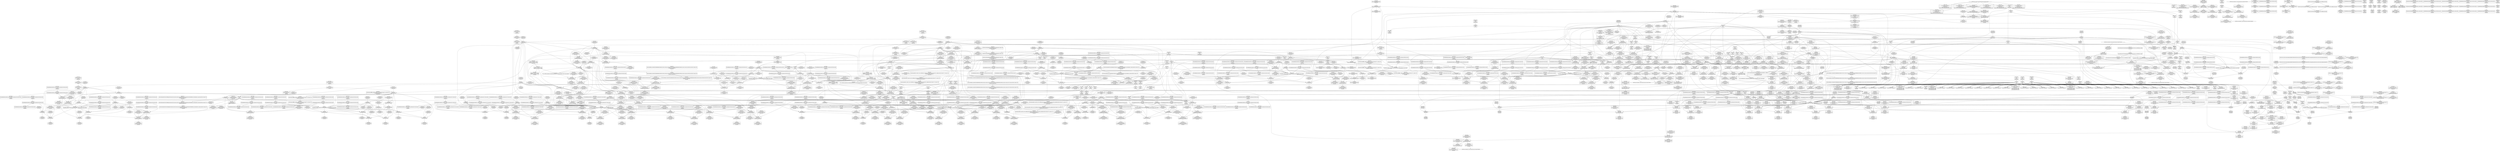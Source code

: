 digraph {
	CE0x4f12cf0 [shape=record,shape=Mrecord,label="{CE0x4f12cf0|__rcu_read_lock:do.body}"]
	CE0x4eaded0 [shape=record,shape=Mrecord,label="{CE0x4eaded0|sock_has_perm:tmp14|security/selinux/hooks.c,3972}"]
	CE0x4eedaa0 [shape=record,shape=Mrecord,label="{CE0x4eedaa0|i64_2|*Constant*|*SummSink*}"]
	CE0x4f76be0 [shape=record,shape=Mrecord,label="{CE0x4f76be0|i64*_getelementptr_inbounds_(_4_x_i64_,_4_x_i64_*___llvm_gcov_ctr133,_i64_0,_i64_3)|*Constant*|*SummSink*}"]
	CE0x4ed8ea0 [shape=record,shape=Mrecord,label="{CE0x4ed8ea0|__preempt_count_sub:tmp7|./arch/x86/include/asm/preempt.h,78}"]
	CE0x4f29010 [shape=record,shape=Mrecord,label="{CE0x4f29010|rcu_read_lock:tmp5|include/linux/rcupdate.h,882|*SummSink*}"]
	CE0x4e90950 [shape=record,shape=Mrecord,label="{CE0x4e90950|sock_has_perm:tmp8|security/selinux/hooks.c,3969|*SummSource*}"]
	CE0x4f08f90 [shape=record,shape=Mrecord,label="{CE0x4f08f90|rcu_lock_acquire:map|Function::rcu_lock_acquire&Arg::map::|*SummSink*}"]
	CE0x4f25cd0 [shape=record,shape=Mrecord,label="{CE0x4f25cd0|_call_void_mcount()_#3}"]
	CE0x4e815d0 [shape=record,shape=Mrecord,label="{CE0x4e815d0|GLOBAL:current_task|Global_var:current_task|*SummSink*}"]
	CE0x4f8a3a0 [shape=record,shape=Mrecord,label="{CE0x4f8a3a0|__rcu_read_unlock:tmp1|*SummSink*}"]
	CE0x4ef90b0 [shape=record,shape=Mrecord,label="{CE0x4ef90b0|i64*_getelementptr_inbounds_(_13_x_i64_,_13_x_i64_*___llvm_gcov_ctr126,_i64_0,_i64_1)|*Constant*|*SummSource*}"]
	CE0x4f41870 [shape=record,shape=Mrecord,label="{CE0x4f41870|_call_void_lock_acquire(%struct.lockdep_map*_%map,_i32_0,_i32_0,_i32_2,_i32_0,_%struct.lockdep_map*_null,_i64_ptrtoint_(i8*_blockaddress(_rcu_lock_acquire,_%__here)_to_i64))_#10,_!dbg_!27716|include/linux/rcupdate.h,418|*SummSink*}"]
	CE0x4edfef0 [shape=record,shape=Mrecord,label="{CE0x4edfef0|i8_2|*Constant*|*SummSource*}"]
	CE0x4e8dcb0 [shape=record,shape=Mrecord,label="{CE0x4e8dcb0|_ret_void,_!dbg_!27717|include/linux/rcupdate.h,240|*SummSource*}"]
	CE0x4f8e070 [shape=record,shape=Mrecord,label="{CE0x4f8e070|_call_void_mcount()_#3}"]
	CE0x4ed3ac0 [shape=record,shape=Mrecord,label="{CE0x4ed3ac0|task_sid:tmp23|security/selinux/hooks.c,208|*SummSink*}"]
	CE0x4f459f0 [shape=record,shape=Mrecord,label="{CE0x4f459f0|__rcu_read_lock:tmp6|include/linux/rcupdate.h,240|*SummSource*}"]
	CE0x4f14190 [shape=record,shape=Mrecord,label="{CE0x4f14190|i64_1|*Constant*}"]
	CE0x4f4f210 [shape=record,shape=Mrecord,label="{CE0x4f4f210|i64*_getelementptr_inbounds_(_11_x_i64_,_11_x_i64_*___llvm_gcov_ctr132,_i64_0,_i64_9)|*Constant*|*SummSink*}"]
	CE0x4f27c30 [shape=record,shape=Mrecord,label="{CE0x4f27c30|rcu_read_lock:tmp7|include/linux/rcupdate.h,882|*SummSource*}"]
	CE0x4eea470 [shape=record,shape=Mrecord,label="{CE0x4eea470|task_sid:task|Function::task_sid&Arg::task::}"]
	CE0x4e6eb20 [shape=record,shape=Mrecord,label="{CE0x4e6eb20|_call_void_lock_release(%struct.lockdep_map*_%map,_i32_1,_i64_ptrtoint_(i8*_blockaddress(_rcu_lock_release,_%__here)_to_i64))_#10,_!dbg_!27716|include/linux/rcupdate.h,423|*SummSink*}"]
	CE0x4ee6770 [shape=record,shape=Mrecord,label="{CE0x4ee6770|8:_%struct.sock*,_:_SCME_0,4_|*MultipleSource*|security/selinux/hooks.c, 3966|security/selinux/hooks.c,3966|security/selinux/hooks.c,3966}"]
	CE0x4ea02e0 [shape=record,shape=Mrecord,label="{CE0x4ea02e0|rcu_lock_acquire:__here|*SummSink*}"]
	CE0x4f2a2c0 [shape=record,shape=Mrecord,label="{CE0x4f2a2c0|_call_void___preempt_count_add(i32_1)_#10,_!dbg_!27711|include/linux/rcupdate.h,239|*SummSink*}"]
	CE0x4ed53d0 [shape=record,shape=Mrecord,label="{CE0x4ed53d0|i64*_getelementptr_inbounds_(_13_x_i64_,_13_x_i64_*___llvm_gcov_ctr126,_i64_0,_i64_9)|*Constant*}"]
	CE0x4e6af50 [shape=record,shape=Mrecord,label="{CE0x4e6af50|GLOBAL:get_current|*Constant*}"]
	CE0x4f76b70 [shape=record,shape=Mrecord,label="{CE0x4f76b70|rcu_lock_release:tmp6}"]
	CE0x4e66310 [shape=record,shape=Mrecord,label="{CE0x4e66310|avc_has_perm:entry|*SummSink*}"]
	CE0x4f21b10 [shape=record,shape=Mrecord,label="{CE0x4f21b10|_call_void_rcu_read_unlock()_#10,_!dbg_!27748|security/selinux/hooks.c,209|*SummSink*}"]
	CE0x4ea88b0 [shape=record,shape=Mrecord,label="{CE0x4ea88b0|rcu_read_lock:entry|*SummSink*}"]
	CE0x4eea7a0 [shape=record,shape=Mrecord,label="{CE0x4eea7a0|_ret_i32_%call7,_!dbg_!27749|security/selinux/hooks.c,210}"]
	CE0x4e67340 [shape=record,shape=Mrecord,label="{CE0x4e67340|32:_%struct.sock*,_:_CRE_40,48_|*MultipleSource*|security/selinux/hooks.c,4231|Function::selinux_socket_getpeername&Arg::sock::}"]
	CE0x4f3aea0 [shape=record,shape=Mrecord,label="{CE0x4f3aea0|rcu_read_lock:tmp21|include/linux/rcupdate.h,884|*SummSource*}"]
	CE0x4ed5cc0 [shape=record,shape=Mrecord,label="{CE0x4ed5cc0|task_sid:tmp20|security/selinux/hooks.c,208|*SummSource*}"]
	CE0x4e9a7e0 [shape=record,shape=Mrecord,label="{CE0x4e9a7e0|i32_16|*Constant*|*SummSource*}"]
	CE0x4f14700 [shape=record,shape=Mrecord,label="{CE0x4f14700|rcu_lock_release:__here|*SummSource*}"]
	CE0x4ead9b0 [shape=record,shape=Mrecord,label="{CE0x4ead9b0|sock_has_perm:tmp13|security/selinux/hooks.c,3972|*SummSource*}"]
	CE0x4eedb80 [shape=record,shape=Mrecord,label="{CE0x4eedb80|sock_has_perm:tmp7|security/selinux/hooks.c,3969}"]
	CE0x4ea14b0 [shape=record,shape=Mrecord,label="{CE0x4ea14b0|task_sid:tmp}"]
	CE0x4f119c0 [shape=record,shape=Mrecord,label="{CE0x4f119c0|_call_void___rcu_read_unlock()_#10,_!dbg_!27734|include/linux/rcupdate.h,937|*SummSource*}"]
	CE0x4f46bc0 [shape=record,shape=Mrecord,label="{CE0x4f46bc0|rcu_read_unlock:do.body|*SummSource*}"]
	CE0x4f1a150 [shape=record,shape=Mrecord,label="{CE0x4f1a150|%struct.lockdep_map*_null|*Constant*|*SummSink*}"]
	CE0x4ee5e90 [shape=record,shape=Mrecord,label="{CE0x4ee5e90|_ret_i32_%retval.0,_!dbg_!27728|security/selinux/avc.c,775|*SummSource*}"]
	CE0x4f13a50 [shape=record,shape=Mrecord,label="{CE0x4f13a50|__rcu_read_unlock:bb|*SummSource*}"]
	CE0x4f0c0e0 [shape=record,shape=Mrecord,label="{CE0x4f0c0e0|task_sid:tmp16|security/selinux/hooks.c,208|*SummSink*}"]
	CE0x4e5ea20 [shape=record,shape=Mrecord,label="{CE0x4e5ea20|sock_has_perm:task|Function::sock_has_perm&Arg::task::|*SummSource*}"]
	CE0x4e57a00 [shape=record,shape=Mrecord,label="{CE0x4e57a00|selinux_socket_getpeername:sock|Function::selinux_socket_getpeername&Arg::sock::|*SummSink*}"]
	CE0x4f0ba60 [shape=record,shape=Mrecord,label="{CE0x4f0ba60|task_sid:tmp16|security/selinux/hooks.c,208}"]
	CE0x4f0dc00 [shape=record,shape=Mrecord,label="{CE0x4f0dc00|_call_void_lockdep_rcu_suspicious(i8*_getelementptr_inbounds_(_25_x_i8_,_25_x_i8_*_.str3,_i32_0,_i32_0),_i32_208,_i8*_getelementptr_inbounds_(_41_x_i8_,_41_x_i8_*_.str44,_i32_0,_i32_0))_#10,_!dbg_!27732|security/selinux/hooks.c,208|*SummSink*}"]
	CE0x4f92f20 [shape=record,shape=Mrecord,label="{CE0x4f92f20|__rcu_read_unlock:tmp6|include/linux/rcupdate.h,245|*SummSource*}"]
	CE0x4ef3ed0 [shape=record,shape=Mrecord,label="{CE0x4ef3ed0|rcu_read_lock:tmp10|include/linux/rcupdate.h,882|*SummSource*}"]
	CE0x4f06610 [shape=record,shape=Mrecord,label="{CE0x4f06610|task_sid:if.end|*SummSink*}"]
	CE0x4f11370 [shape=record,shape=Mrecord,label="{CE0x4f11370|GLOBAL:__rcu_read_unlock|*Constant*}"]
	CE0x4f42810 [shape=record,shape=Mrecord,label="{CE0x4f42810|rcu_lock_release:tmp2}"]
	CE0x4fa94b0 [shape=record,shape=Mrecord,label="{CE0x4fa94b0|_call_void_mcount()_#3}"]
	CE0x4ebbc60 [shape=record,shape=Mrecord,label="{CE0x4ebbc60|sock_has_perm:tmp20|security/selinux/hooks.c,3977}"]
	CE0x4f7c2c0 [shape=record,shape=Mrecord,label="{CE0x4f7c2c0|i64*_getelementptr_inbounds_(_4_x_i64_,_4_x_i64_*___llvm_gcov_ctr135,_i64_0,_i64_2)|*Constant*}"]
	CE0x4eded60 [shape=record,shape=Mrecord,label="{CE0x4eded60|i64*_getelementptr_inbounds_(_6_x_i64_,_6_x_i64_*___llvm_gcov_ctr327,_i64_0,_i64_3)|*Constant*|*SummSink*}"]
	CE0x4f8f110 [shape=record,shape=Mrecord,label="{CE0x4f8f110|i64_1|*Constant*}"]
	CE0x4e67fd0 [shape=record,shape=Mrecord,label="{CE0x4e67fd0|selinux_socket_getpeername:tmp3|*SummSource*}"]
	CE0x4f35430 [shape=record,shape=Mrecord,label="{CE0x4f35430|rcu_read_lock:tmp14|include/linux/rcupdate.h,882|*SummSource*}"]
	CE0x4efe1f0 [shape=record,shape=Mrecord,label="{CE0x4efe1f0|_call_void_mcount()_#3}"]
	CE0x4e7da00 [shape=record,shape=Mrecord,label="{CE0x4e7da00|sock_has_perm:cleanup|*SummSink*}"]
	CE0x4f503b0 [shape=record,shape=Mrecord,label="{CE0x4f503b0|i64*_getelementptr_inbounds_(_11_x_i64_,_11_x_i64_*___llvm_gcov_ctr132,_i64_0,_i64_10)|*Constant*}"]
	CE0x4f8cc80 [shape=record,shape=Mrecord,label="{CE0x4f8cc80|rcu_lock_release:bb}"]
	CE0x4f484d0 [shape=record,shape=Mrecord,label="{CE0x4f484d0|i64*_getelementptr_inbounds_(_4_x_i64_,_4_x_i64_*___llvm_gcov_ctr133,_i64_0,_i64_2)|*Constant*}"]
	CE0x4f3ba90 [shape=record,shape=Mrecord,label="{CE0x4f3ba90|rcu_read_lock:tmp22|include/linux/rcupdate.h,884|*SummSink*}"]
	CE0x6c2a9f0 [shape=record,shape=Mrecord,label="{CE0x6c2a9f0|selinux_socket_getpeername:tmp4|*LoadInst*|security/selinux/hooks.c,4231|*SummSink*}"]
	CE0x4e8aac0 [shape=record,shape=Mrecord,label="{CE0x4e8aac0|task_sid:do.end6|*SummSink*}"]
	CE0x4f446d0 [shape=record,shape=Mrecord,label="{CE0x4f446d0|rcu_read_unlock:call|include/linux/rcupdate.h,933|*SummSink*}"]
	CE0x4ed9330 [shape=record,shape=Mrecord,label="{CE0x4ed9330|__preempt_count_add:tmp2}"]
	CE0x4efa560 [shape=record,shape=Mrecord,label="{CE0x4efa560|task_sid:tmp11|security/selinux/hooks.c,208|*SummSource*}"]
	CE0x4ee79b0 [shape=record,shape=Mrecord,label="{CE0x4ee79b0|8:_%struct.sock*,_:_SCME_26,27_}"]
	CE0x4f19740 [shape=record,shape=Mrecord,label="{CE0x4f19740|i32_2|*Constant*}"]
	CE0x4e77300 [shape=record,shape=Mrecord,label="{CE0x4e77300|i64*_getelementptr_inbounds_(_6_x_i64_,_6_x_i64_*___llvm_gcov_ctr327,_i64_0,_i64_0)|*Constant*|*SummSource*}"]
	CE0x4f0a630 [shape=record,shape=Mrecord,label="{CE0x4f0a630|task_sid:tobool4|security/selinux/hooks.c,208|*SummSource*}"]
	CE0x4ee63e0 [shape=record,shape=Mrecord,label="{CE0x4ee63e0|sock_has_perm:retval.0}"]
	CE0x4f942d0 [shape=record,shape=Mrecord,label="{CE0x4f942d0|_call_void_asm_addl_$1,_%gs:$0_,_*m,ri,*m,_dirflag_,_fpsr_,_flags_(i32*___preempt_count,_i32_%sub,_i32*___preempt_count)_#3,_!dbg_!27717,_!srcloc_!27718|./arch/x86/include/asm/preempt.h,77}"]
	CE0x4efaee0 [shape=record,shape=Mrecord,label="{CE0x4efaee0|rcu_read_lock:tobool|include/linux/rcupdate.h,882|*SummSink*}"]
	CE0x4f35fc0 [shape=record,shape=Mrecord,label="{CE0x4f35fc0|rcu_read_lock:tmp16|include/linux/rcupdate.h,882|*SummSink*}"]
	CE0x4e9cc00 [shape=record,shape=Mrecord,label="{CE0x4e9cc00|sock_has_perm:sk|Function::sock_has_perm&Arg::sk::|*SummSource*}"]
	CE0x4fcac70 [shape=record,shape=Mrecord,label="{CE0x4fcac70|__preempt_count_sub:tmp|*SummSource*}"]
	CE0x4f492b0 [shape=record,shape=Mrecord,label="{CE0x4f492b0|__preempt_count_add:tmp6|./arch/x86/include/asm/preempt.h,73}"]
	CE0x4e6b8d0 [shape=record,shape=Mrecord,label="{CE0x4e6b8d0|task_sid:tmp6|security/selinux/hooks.c,208}"]
	CE0x4f0b060 [shape=record,shape=Mrecord,label="{CE0x4f0b060|i64_6|*Constant*|*SummSink*}"]
	CE0x4f35c90 [shape=record,shape=Mrecord,label="{CE0x4f35c90|rcu_read_lock:tmp16|include/linux/rcupdate.h,882}"]
	CE0x4f010f0 [shape=record,shape=Mrecord,label="{CE0x4f010f0|rcu_read_lock:bb|*SummSource*}"]
	CE0x4f51710 [shape=record,shape=Mrecord,label="{CE0x4f51710|_call_void_lockdep_rcu_suspicious(i8*_getelementptr_inbounds_(_25_x_i8_,_25_x_i8_*_.str45,_i32_0,_i32_0),_i32_934,_i8*_getelementptr_inbounds_(_44_x_i8_,_44_x_i8_*_.str47,_i32_0,_i32_0))_#10,_!dbg_!27726|include/linux/rcupdate.h,933|*SummSource*}"]
	CE0x4f14950 [shape=record,shape=Mrecord,label="{CE0x4f14950|i64*_getelementptr_inbounds_(_4_x_i64_,_4_x_i64_*___llvm_gcov_ctr133,_i64_0,_i64_0)|*Constant*}"]
	CE0x4ed5b30 [shape=record,shape=Mrecord,label="{CE0x4ed5b30|task_sid:tmp20|security/selinux/hooks.c,208}"]
	CE0x4f40bd0 [shape=record,shape=Mrecord,label="{CE0x4f40bd0|i64*_getelementptr_inbounds_(_4_x_i64_,_4_x_i64_*___llvm_gcov_ctr130,_i64_0,_i64_2)|*Constant*}"]
	CE0x4f24f40 [shape=record,shape=Mrecord,label="{CE0x4f24f40|rcu_read_lock:if.end}"]
	CE0x4f13120 [shape=record,shape=Mrecord,label="{CE0x4f13120|__rcu_read_lock:tmp4|include/linux/rcupdate.h,239}"]
	CE0x4e707a0 [shape=record,shape=Mrecord,label="{CE0x4e707a0|get_current:entry|*SummSource*}"]
	CE0x4ef8a60 [shape=record,shape=Mrecord,label="{CE0x4ef8a60|task_sid:tmp9|security/selinux/hooks.c,208}"]
	CE0x4f323c0 [shape=record,shape=Mrecord,label="{CE0x4f323c0|_call_void_asm_addl_$1,_%gs:$0_,_*m,ri,*m,_dirflag_,_fpsr_,_flags_(i32*___preempt_count,_i32_%val,_i32*___preempt_count)_#3,_!dbg_!27714,_!srcloc_!27717|./arch/x86/include/asm/preempt.h,72|*SummSink*}"]
	CE0x4ed9e00 [shape=record,shape=Mrecord,label="{CE0x4ed9e00|__preempt_count_add:tmp4|./arch/x86/include/asm/preempt.h,72|*SummSink*}"]
	CE0x4f8e720 [shape=record,shape=Mrecord,label="{CE0x4f8e720|i64*_getelementptr_inbounds_(_4_x_i64_,_4_x_i64_*___llvm_gcov_ctr135,_i64_0,_i64_3)|*Constant*}"]
	CE0x4ef2530 [shape=record,shape=Mrecord,label="{CE0x4ef2530|__preempt_count_add:tmp3|*SummSink*}"]
	CE0x4f4a400 [shape=record,shape=Mrecord,label="{CE0x4f4a400|rcu_read_unlock:do.end}"]
	CE0x4f44d70 [shape=record,shape=Mrecord,label="{CE0x4f44d70|rcu_read_unlock:land.lhs.true|*SummSink*}"]
	CE0x4f3c700 [shape=record,shape=Mrecord,label="{CE0x4f3c700|rcu_read_unlock:tmp15|include/linux/rcupdate.h,933|*SummSource*}"]
	CE0x4fa8f50 [shape=record,shape=Mrecord,label="{CE0x4fa8f50|i64*_getelementptr_inbounds_(_4_x_i64_,_4_x_i64_*___llvm_gcov_ctr129,_i64_0,_i64_0)|*Constant*}"]
	CE0x4f08e10 [shape=record,shape=Mrecord,label="{CE0x4f08e10|rcu_lock_acquire:map|Function::rcu_lock_acquire&Arg::map::|*SummSource*}"]
	CE0x4f1df40 [shape=record,shape=Mrecord,label="{CE0x4f1df40|__preempt_count_sub:do.body|*SummSink*}"]
	CE0x4f76d50 [shape=record,shape=Mrecord,label="{CE0x4f76d50|rcu_lock_release:tmp7|*SummSink*}"]
	CE0x4f19c80 [shape=record,shape=Mrecord,label="{CE0x4f19c80|i64*_getelementptr_inbounds_(_4_x_i64_,_4_x_i64_*___llvm_gcov_ctr130,_i64_0,_i64_3)|*Constant*}"]
	CE0x4ef1ae0 [shape=record,shape=Mrecord,label="{CE0x4ef1ae0|__preempt_count_add:tmp1}"]
	CE0x4e57ca0 [shape=record,shape=Mrecord,label="{CE0x4e57ca0|selinux_socket_getpeername:call|security/selinux/hooks.c,4231|*SummSource*}"]
	CE0x4f88ab0 [shape=record,shape=Mrecord,label="{CE0x4f88ab0|i64*_getelementptr_inbounds_(_4_x_i64_,_4_x_i64_*___llvm_gcov_ctr133,_i64_0,_i64_2)|*Constant*|*SummSink*}"]
	CE0x4ee1260 [shape=record,shape=Mrecord,label="{CE0x4ee1260|sock_has_perm:net1|security/selinux/hooks.c,3973}"]
	CE0x4f8d100 [shape=record,shape=Mrecord,label="{CE0x4f8d100|__rcu_read_unlock:tmp5|include/linux/rcupdate.h,244|*SummSink*}"]
	CE0x4f46510 [shape=record,shape=Mrecord,label="{CE0x4f46510|GLOBAL:__llvm_gcov_ctr132|Global_var:__llvm_gcov_ctr132|*SummSink*}"]
	CE0x4eab5c0 [shape=record,shape=Mrecord,label="{CE0x4eab5c0|i64*_getelementptr_inbounds_(_6_x_i64_,_6_x_i64_*___llvm_gcov_ctr327,_i64_0,_i64_4)|*Constant*|*SummSink*}"]
	CE0x4f91d40 [shape=record,shape=Mrecord,label="{CE0x4f91d40|_call_void___preempt_count_sub(i32_1)_#10,_!dbg_!27715|include/linux/rcupdate.h,244|*SummSink*}"]
	CE0x4e5f730 [shape=record,shape=Mrecord,label="{CE0x4e5f730|i64*_getelementptr_inbounds_(_2_x_i64_,_2_x_i64_*___llvm_gcov_ctr364,_i64_0,_i64_0)|*Constant*}"]
	CE0x4ed32b0 [shape=record,shape=Mrecord,label="{CE0x4ed32b0|i64*_getelementptr_inbounds_(_13_x_i64_,_13_x_i64_*___llvm_gcov_ctr126,_i64_0,_i64_10)|*Constant*|*SummSource*}"]
	CE0x4eb0000 [shape=record,shape=Mrecord,label="{CE0x4eb0000|i64*_getelementptr_inbounds_(_6_x_i64_,_6_x_i64_*___llvm_gcov_ctr327,_i64_0,_i64_5)|*Constant*|*SummSource*}"]
	CE0x4f05fa0 [shape=record,shape=Mrecord,label="{CE0x4f05fa0|rcu_read_lock:tmp2|*SummSource*}"]
	CE0x4eaf940 [shape=record,shape=Mrecord,label="{CE0x4eaf940|avc_has_perm:ssid|Function::avc_has_perm&Arg::ssid::}"]
	CE0x4f3f630 [shape=record,shape=Mrecord,label="{CE0x4f3f630|rcu_read_unlock:call3|include/linux/rcupdate.h,933|*SummSource*}"]
	CE0x4efa6a0 [shape=record,shape=Mrecord,label="{CE0x4efa6a0|task_sid:tmp13|security/selinux/hooks.c,208}"]
	CE0x4ed91a0 [shape=record,shape=Mrecord,label="{CE0x4ed91a0|i64*_getelementptr_inbounds_(_4_x_i64_,_4_x_i64_*___llvm_gcov_ctr129,_i64_0,_i64_0)|*Constant*|*SummSource*}"]
	CE0x4fa8cd0 [shape=record,shape=Mrecord,label="{CE0x4fa8cd0|__preempt_count_sub:tmp|*SummSink*}"]
	CE0x4ee2520 [shape=record,shape=Mrecord,label="{CE0x4ee2520|sock_has_perm:sk4|security/selinux/hooks.c,3974|*SummSource*}"]
	CE0x4ed2260 [shape=record,shape=Mrecord,label="{CE0x4ed2260|sock_has_perm:tmp2|*LoadInst*|security/selinux/hooks.c,3964}"]
	CE0x4e66950 [shape=record,shape=Mrecord,label="{CE0x4e66950|avc_has_perm:tsid|Function::avc_has_perm&Arg::tsid::|*SummSink*}"]
	CE0x4f73940 [shape=record,shape=Mrecord,label="{CE0x4f73940|i64*_getelementptr_inbounds_(_4_x_i64_,_4_x_i64_*___llvm_gcov_ctr128,_i64_0,_i64_1)|*Constant*}"]
	CE0x4f0f040 [shape=record,shape=Mrecord,label="{CE0x4f0f040|task_sid:tmp18|security/selinux/hooks.c,208|*SummSource*}"]
	CE0x4f36440 [shape=record,shape=Mrecord,label="{CE0x4f36440|i64*_getelementptr_inbounds_(_11_x_i64_,_11_x_i64_*___llvm_gcov_ctr127,_i64_0,_i64_8)|*Constant*|*SummSource*}"]
	CE0x4f44a70 [shape=record,shape=Mrecord,label="{CE0x4f44a70|__preempt_count_add:entry}"]
	CE0x4ee12d0 [shape=record,shape=Mrecord,label="{CE0x4ee12d0|sock_has_perm:net1|security/selinux/hooks.c,3973|*SummSource*}"]
	CE0x4efcc90 [shape=record,shape=Mrecord,label="{CE0x4efcc90|i32_77|*Constant*|*SummSource*}"]
	CE0x4e6bac0 [shape=record,shape=Mrecord,label="{CE0x4e6bac0|i32_0|*Constant*}"]
	CE0x4f2a120 [shape=record,shape=Mrecord,label="{CE0x4f2a120|_call_void___preempt_count_add(i32_1)_#10,_!dbg_!27711|include/linux/rcupdate.h,239}"]
	CE0x4f48cd0 [shape=record,shape=Mrecord,label="{CE0x4f48cd0|rcu_read_unlock:tmp11|include/linux/rcupdate.h,933|*SummSource*}"]
	CE0x4e6a0c0 [shape=record,shape=Mrecord,label="{CE0x4e6a0c0|get_current:tmp1|*SummSink*}"]
	CE0x4e8d530 [shape=record,shape=Mrecord,label="{CE0x4e8d530|_call_void_mcount()_#3}"]
	CE0x4ebc720 [shape=record,shape=Mrecord,label="{CE0x4ebc720|rcu_read_unlock:tmp12|include/linux/rcupdate.h,933|*SummSource*}"]
	CE0x4f02740 [shape=record,shape=Mrecord,label="{CE0x4f02740|i64*_getelementptr_inbounds_(_11_x_i64_,_11_x_i64_*___llvm_gcov_ctr127,_i64_0,_i64_0)|*Constant*|*SummSource*}"]
	CE0x4f35720 [shape=record,shape=Mrecord,label="{CE0x4f35720|rcu_read_lock:tmp15|include/linux/rcupdate.h,882}"]
	CE0x4ef07c0 [shape=record,shape=Mrecord,label="{CE0x4ef07c0|sock_has_perm:tmp5|security/selinux/hooks.c,3966|*SummSource*}"]
	CE0x4e8dfe0 [shape=record,shape=Mrecord,label="{CE0x4e8dfe0|task_sid:tmp8|security/selinux/hooks.c,208}"]
	CE0x4e573e0 [shape=record,shape=Mrecord,label="{CE0x4e573e0|sock_has_perm:task|Function::sock_has_perm&Arg::task::}"]
	CE0x4f29620 [shape=record,shape=Mrecord,label="{CE0x4f29620|i64_0|*Constant*}"]
	CE0x4f88d70 [shape=record,shape=Mrecord,label="{CE0x4f88d70|rcu_lock_release:tmp4|include/linux/rcupdate.h,423|*SummSource*}"]
	CE0x4edabc0 [shape=record,shape=Mrecord,label="{CE0x4edabc0|_call_void_mcount()_#3|*SummSource*}"]
	CE0x4f930a0 [shape=record,shape=Mrecord,label="{CE0x4f930a0|__rcu_read_unlock:tmp6|include/linux/rcupdate.h,245|*SummSink*}"]
	CE0x4f0a560 [shape=record,shape=Mrecord,label="{CE0x4f0a560|task_sid:call3|security/selinux/hooks.c,208|*SummSink*}"]
	CE0x4fbab60 [shape=record,shape=Mrecord,label="{CE0x4fbab60|__preempt_count_sub:tmp6|./arch/x86/include/asm/preempt.h,78|*SummSink*}"]
	CE0x4f2a850 [shape=record,shape=Mrecord,label="{CE0x4f2a850|__preempt_count_sub:tmp4|./arch/x86/include/asm/preempt.h,77}"]
	CE0x4e9b9f0 [shape=record,shape=Mrecord,label="{CE0x4e9b9f0|sock_has_perm:sk|Function::sock_has_perm&Arg::sk::|*SummSink*}"]
	CE0x4f87d20 [shape=record,shape=Mrecord,label="{CE0x4f87d20|i64*_getelementptr_inbounds_(_4_x_i64_,_4_x_i64_*___llvm_gcov_ctr133,_i64_0,_i64_1)|*Constant*|*SummSource*}"]
	CE0x4e625f0 [shape=record,shape=Mrecord,label="{CE0x4e625f0|sock_has_perm:perms|Function::sock_has_perm&Arg::perms::|*SummSource*}"]
	CE0x4e654e0 [shape=record,shape=Mrecord,label="{CE0x4e654e0|get_current:tmp3|*SummSink*}"]
	CE0x4e78b30 [shape=record,shape=Mrecord,label="{CE0x4e78b30|avc_has_perm:tclass|Function::avc_has_perm&Arg::tclass::|*SummSink*}"]
	CE0x4e7d990 [shape=record,shape=Mrecord,label="{CE0x4e7d990|sock_has_perm:cleanup|*SummSource*}"]
	CE0x4f7e220 [shape=record,shape=Mrecord,label="{CE0x4f7e220|__preempt_count_sub:sub|./arch/x86/include/asm/preempt.h,77|*SummSink*}"]
	CE0x4f3f8d0 [shape=record,shape=Mrecord,label="{CE0x4f3f8d0|rcu_read_unlock:tmp13|include/linux/rcupdate.h,933}"]
	CE0x4f3d2c0 [shape=record,shape=Mrecord,label="{CE0x4f3d2c0|rcu_lock_acquire:tmp5|include/linux/rcupdate.h,418}"]
	CE0x4fc52a0 [shape=record,shape=Mrecord,label="{CE0x4fc52a0|__preempt_count_sub:do.end|*SummSink*}"]
	CE0x4f45a60 [shape=record,shape=Mrecord,label="{CE0x4f45a60|__rcu_read_lock:tmp6|include/linux/rcupdate.h,240|*SummSink*}"]
	CE0x4e627b0 [shape=record,shape=Mrecord,label="{CE0x4e627b0|i32_1|*Constant*|*SummSource*}"]
	CE0x4f051f0 [shape=record,shape=Mrecord,label="{CE0x4f051f0|GLOBAL:__rcu_read_lock|*Constant*}"]
	CE0x4efd860 [shape=record,shape=Mrecord,label="{CE0x4efd860|rcu_read_lock:tmp1|*SummSource*}"]
	CE0x4f7b9e0 [shape=record,shape=Mrecord,label="{CE0x4f7b9e0|i64*_getelementptr_inbounds_(_4_x_i64_,_4_x_i64_*___llvm_gcov_ctr135,_i64_0,_i64_1)|*Constant*|*SummSource*}"]
	CE0x4e78ff0 [shape=record,shape=Mrecord,label="{CE0x4e78ff0|avc_has_perm:requested|Function::avc_has_perm&Arg::requested::|*SummSource*}"]
	CE0x4f45980 [shape=record,shape=Mrecord,label="{CE0x4f45980|__rcu_read_lock:tmp6|include/linux/rcupdate.h,240}"]
	CE0x4ebbe00 [shape=record,shape=Mrecord,label="{CE0x4ebbe00|sock_has_perm:tmp20|security/selinux/hooks.c,3977|*SummSink*}"]
	CE0x4f44660 [shape=record,shape=Mrecord,label="{CE0x4f44660|rcu_read_unlock:call|include/linux/rcupdate.h,933|*SummSource*}"]
	CE0x4eae4e0 [shape=record,shape=Mrecord,label="{CE0x4eae4e0|sock_has_perm:type|security/selinux/hooks.c,3972}"]
	CE0x4ef2250 [shape=record,shape=Mrecord,label="{CE0x4ef2250|i64*_getelementptr_inbounds_(_4_x_i64_,_4_x_i64_*___llvm_gcov_ctr135,_i64_0,_i64_0)|*Constant*|*SummSource*}"]
	CE0x4f06230 [shape=record,shape=Mrecord,label="{CE0x4f06230|rcu_read_lock:tmp3}"]
	CE0x4ed6010 [shape=record,shape=Mrecord,label="{CE0x4ed6010|task_sid:tmp22|security/selinux/hooks.c,208}"]
	CE0x4e64940 [shape=record,shape=Mrecord,label="{CE0x4e64940|16:_i32,_24:_i16,_:_CRE_16,20_|*MultipleSource*|*LoadInst*|security/selinux/hooks.c,3964|security/selinux/hooks.c,3964|security/selinux/hooks.c,3969}"]
	CE0x4e65fa0 [shape=record,shape=Mrecord,label="{CE0x4e65fa0|_ret_i32_%call1,_!dbg_!27715|security/selinux/hooks.c,4231|*SummSink*}"]
	CE0x4f1bcb0 [shape=record,shape=Mrecord,label="{CE0x4f1bcb0|__rcu_read_lock:tmp3|*SummSource*}"]
	CE0x4eef990 [shape=record,shape=Mrecord,label="{CE0x4eef990|sock_has_perm:tmp12|security/selinux/hooks.c,3970|*SummSink*}"]
	CE0x4eb0500 [shape=record,shape=Mrecord,label="{CE0x4eb0500|sock_has_perm:tmp18|security/selinux/hooks.c,3977|*SummSource*}"]
	CE0x4f38b30 [shape=record,shape=Mrecord,label="{CE0x4f38b30|rcu_read_lock:tmp17|include/linux/rcupdate.h,882|*SummSource*}"]
	CE0x4efe900 [shape=record,shape=Mrecord,label="{CE0x4efe900|__rcu_read_lock:entry|*SummSource*}"]
	CE0x4f297c0 [shape=record,shape=Mrecord,label="{CE0x4f297c0|rcu_read_lock:tmp4|include/linux/rcupdate.h,882|*SummSource*}"]
	CE0x4e8ec00 [shape=record,shape=Mrecord,label="{CE0x4e8ec00|get_current:tmp2|*SummSource*}"]
	CE0x4e5cd30 [shape=record,shape=Mrecord,label="{CE0x4e5cd30|i64*_getelementptr_inbounds_(_2_x_i64_,_2_x_i64_*___llvm_gcov_ctr364,_i64_0,_i64_1)|*Constant*|*SummSource*}"]
	CE0x4f8b5e0 [shape=record,shape=Mrecord,label="{CE0x4f8b5e0|i64*_getelementptr_inbounds_(_4_x_i64_,_4_x_i64_*___llvm_gcov_ctr128,_i64_0,_i64_2)|*Constant*}"]
	CE0x4f41740 [shape=record,shape=Mrecord,label="{CE0x4f41740|_call_void_lock_acquire(%struct.lockdep_map*_%map,_i32_0,_i32_0,_i32_2,_i32_0,_%struct.lockdep_map*_null,_i64_ptrtoint_(i8*_blockaddress(_rcu_lock_acquire,_%__here)_to_i64))_#10,_!dbg_!27716|include/linux/rcupdate.h,418|*SummSource*}"]
	CE0x4ed4880 [shape=record,shape=Mrecord,label="{CE0x4ed4880|task_sid:tmp25|security/selinux/hooks.c,208|*SummSource*}"]
	CE0x4efed20 [shape=record,shape=Mrecord,label="{CE0x4efed20|task_sid:tmp4|*LoadInst*|security/selinux/hooks.c,208|*SummSource*}"]
	CE0x4effdd0 [shape=record,shape=Mrecord,label="{CE0x4effdd0|task_sid:call|security/selinux/hooks.c,208|*SummSource*}"]
	CE0x4eed5a0 [shape=record,shape=Mrecord,label="{CE0x4eed5a0|sock_has_perm:cmp|security/selinux/hooks.c,3969|*SummSource*}"]
	CE0x4f36e20 [shape=record,shape=Mrecord,label="{CE0x4f36e20|i8*_getelementptr_inbounds_(_25_x_i8_,_25_x_i8_*_.str45,_i32_0,_i32_0)|*Constant*|*SummSource*}"]
	CE0x4fa9e10 [shape=record,shape=Mrecord,label="{CE0x4fa9e10|__preempt_count_sub:entry}"]
	CE0x4f8dbb0 [shape=record,shape=Mrecord,label="{CE0x4f8dbb0|_call_void_mcount()_#3}"]
	CE0x4f0b310 [shape=record,shape=Mrecord,label="{CE0x4f0b310|i64_7|*Constant*|*SummSource*}"]
	CE0x4f01a20 [shape=record,shape=Mrecord,label="{CE0x4f01a20|0:_i8,_:_GCMR_task_sid.__warned_internal_global_i8_0,_section_.data.unlikely_,_align_1:_elem_0:default:}"]
	CE0x4f27db0 [shape=record,shape=Mrecord,label="{CE0x4f27db0|GLOBAL:rcu_read_lock.__warned|Global_var:rcu_read_lock.__warned}"]
	CE0x4ee9930 [shape=record,shape=Mrecord,label="{CE0x4ee9930|8:_%struct.sock*,_:_SCME_53,54_}"]
	CE0x4ed9ef0 [shape=record,shape=Mrecord,label="{CE0x4ed9ef0|__rcu_read_unlock:do.body}"]
	CE0x4f14200 [shape=record,shape=Mrecord,label="{CE0x4f14200|rcu_lock_release:tmp1}"]
	CE0x4eea390 [shape=record,shape=Mrecord,label="{CE0x4eea390|task_sid:entry|*SummSink*}"]
	CE0x4f1fe10 [shape=record,shape=Mrecord,label="{CE0x4f1fe10|task_sid:tmp26|security/selinux/hooks.c,208|*SummSink*}"]
	CE0x4f73390 [shape=record,shape=Mrecord,label="{CE0x4f73390|_call_void_asm_sideeffect_,_memory_,_dirflag_,_fpsr_,_flags_()_#3,_!dbg_!27711,_!srcloc_!27714|include/linux/rcupdate.h,244|*SummSink*}"]
	CE0x4f23a50 [shape=record,shape=Mrecord,label="{CE0x4f23a50|GLOBAL:rcu_read_lock.__warned|Global_var:rcu_read_lock.__warned|*SummSource*}"]
	CE0x4e8e7c0 [shape=record,shape=Mrecord,label="{CE0x4e8e7c0|sock_has_perm:ad|security/selinux/hooks.c, 3965|*SummSink*}"]
	CE0x4f03d20 [shape=record,shape=Mrecord,label="{CE0x4f03d20|rcu_read_lock:land.lhs.true2|*SummSource*}"]
	CE0x4ea3ab0 [shape=record,shape=Mrecord,label="{CE0x4ea3ab0|_call_void_mcount()_#3}"]
	CE0x4f899d0 [shape=record,shape=Mrecord,label="{CE0x4f899d0|_call_void_asm_sideeffect_,_memory_,_dirflag_,_fpsr_,_flags_()_#3,_!dbg_!27711,_!srcloc_!27714|include/linux/rcupdate.h,244}"]
	CE0x4f3b5a0 [shape=record,shape=Mrecord,label="{CE0x4f3b5a0|rcu_read_lock:tmp22|include/linux/rcupdate.h,884|*SummSource*}"]
	CE0x4f28d40 [shape=record,shape=Mrecord,label="{CE0x4f28d40|GLOBAL:__llvm_gcov_ctr127|Global_var:__llvm_gcov_ctr127|*SummSink*}"]
	CE0x4f425c0 [shape=record,shape=Mrecord,label="{CE0x4f425c0|rcu_read_unlock:tobool|include/linux/rcupdate.h,933|*SummSource*}"]
	CE0x4f1ee30 [shape=record,shape=Mrecord,label="{CE0x4f1ee30|__preempt_count_add:tmp7|./arch/x86/include/asm/preempt.h,73|*SummSink*}"]
	CE0x4f4efb0 [shape=record,shape=Mrecord,label="{CE0x4f4efb0|i64*_getelementptr_inbounds_(_11_x_i64_,_11_x_i64_*___llvm_gcov_ctr132,_i64_0,_i64_9)|*Constant*}"]
	CE0x4f4a830 [shape=record,shape=Mrecord,label="{CE0x4f4a830|COLLAPSED:_GCMRE___llvm_gcov_ctr133_internal_global_4_x_i64_zeroinitializer:_elem_0:default:}"]
	CE0x4f8a460 [shape=record,shape=Mrecord,label="{CE0x4f8a460|i64*_getelementptr_inbounds_(_4_x_i64_,_4_x_i64_*___llvm_gcov_ctr134,_i64_0,_i64_1)|*Constant*}"]
	CE0x4f29230 [shape=record,shape=Mrecord,label="{CE0x4f29230|i64*_getelementptr_inbounds_(_4_x_i64_,_4_x_i64_*___llvm_gcov_ctr128,_i64_0,_i64_2)|*Constant*|*SummSource*}"]
	CE0x4f13fd0 [shape=record,shape=Mrecord,label="{CE0x4f13fd0|rcu_lock_acquire:tmp4|include/linux/rcupdate.h,418|*SummSource*}"]
	CE0x4f270c0 [shape=record,shape=Mrecord,label="{CE0x4f270c0|__preempt_count_sub:tmp4|./arch/x86/include/asm/preempt.h,77|*SummSource*}"]
	CE0x4ed2470 [shape=record,shape=Mrecord,label="{CE0x4ed2470|sock_has_perm:tmp2|*LoadInst*|security/selinux/hooks.c,3964|*SummSource*}"]
	CE0x4e8ce90 [shape=record,shape=Mrecord,label="{CE0x4e8ce90|GLOBAL:rcu_read_lock|*Constant*|*SummSource*}"]
	CE0x4f328e0 [shape=record,shape=Mrecord,label="{CE0x4f328e0|rcu_read_lock:tmp12|include/linux/rcupdate.h,882|*SummSink*}"]
	CE0x4e8b940 [shape=record,shape=Mrecord,label="{CE0x4e8b940|GLOBAL:rcu_lock_map|Global_var:rcu_lock_map|*SummSink*}"]
	CE0x4f0a0a0 [shape=record,shape=Mrecord,label="{CE0x4f0a0a0|task_sid:tobool4|security/selinux/hooks.c,208}"]
	CE0x4f49390 [shape=record,shape=Mrecord,label="{CE0x4f49390|__preempt_count_add:tmp6|./arch/x86/include/asm/preempt.h,73|*SummSink*}"]
	CE0x4f10300 [shape=record,shape=Mrecord,label="{CE0x4f10300|_call_void_rcu_lock_release(%struct.lockdep_map*_rcu_lock_map)_#10,_!dbg_!27733|include/linux/rcupdate.h,935}"]
	CE0x4eb0570 [shape=record,shape=Mrecord,label="{CE0x4eb0570|sock_has_perm:tmp18|security/selinux/hooks.c,3977|*SummSink*}"]
	CE0x4f09fd0 [shape=record,shape=Mrecord,label="{CE0x4f09fd0|task_sid:tmp13|security/selinux/hooks.c,208|*SummSink*}"]
	CE0x4ea1520 [shape=record,shape=Mrecord,label="{CE0x4ea1520|COLLAPSED:_GCMRE___llvm_gcov_ctr126_internal_global_13_x_i64_zeroinitializer:_elem_0:default:}"]
	CE0x4eb0490 [shape=record,shape=Mrecord,label="{CE0x4eb0490|sock_has_perm:tmp18|security/selinux/hooks.c,3977}"]
	CE0x4efe970 [shape=record,shape=Mrecord,label="{CE0x4efe970|__rcu_read_lock:entry|*SummSink*}"]
	CE0x4f38ac0 [shape=record,shape=Mrecord,label="{CE0x4f38ac0|rcu_read_lock:tmp17|include/linux/rcupdate.h,882}"]
	CE0x4ee6a70 [shape=record,shape=Mrecord,label="{CE0x4ee6a70|sock_has_perm:tmp10|security/selinux/hooks.c,3969|*SummSink*}"]
	CE0x4f26910 [shape=record,shape=Mrecord,label="{CE0x4f26910|rcu_read_unlock:tmp5|include/linux/rcupdate.h,933|*SummSink*}"]
	"CONST[source:0(mediator),value:0(static)][purpose:{operation}][SnkIdx:3]"
	CE0x4ea93b0 [shape=record,shape=Mrecord,label="{CE0x4ea93b0|rcu_read_unlock:tmp2}"]
	CE0x4f0f8f0 [shape=record,shape=Mrecord,label="{CE0x4f0f8f0|rcu_read_unlock:tmp22|include/linux/rcupdate.h,935}"]
	"CONST[source:1(input),value:2(dynamic)][purpose:{object}][SrcIdx:2]"
	CE0x4f4f710 [shape=record,shape=Mrecord,label="{CE0x4f4f710|rcu_read_unlock:tmp19|include/linux/rcupdate.h,933}"]
	CE0x4f29e60 [shape=record,shape=Mrecord,label="{CE0x4f29e60|rcu_read_lock:call|include/linux/rcupdate.h,882|*SummSink*}"]
	CE0x4f05010 [shape=record,shape=Mrecord,label="{CE0x4f05010|_call_void_mcount()_#3|*SummSource*}"]
	CE0x4f40a80 [shape=record,shape=Mrecord,label="{CE0x4f40a80|_call_void_mcount()_#3|*SummSink*}"]
	CE0x4f0ab70 [shape=record,shape=Mrecord,label="{CE0x4f0ab70|task_sid:tobool4|security/selinux/hooks.c,208|*SummSink*}"]
	CE0x4f116a0 [shape=record,shape=Mrecord,label="{CE0x4f116a0|_ret_void,_!dbg_!27717|include/linux/rcupdate.h,424|*SummSource*}"]
	CE0x4f29cf0 [shape=record,shape=Mrecord,label="{CE0x4f29cf0|_ret_void,_!dbg_!27717|include/linux/rcupdate.h,419|*SummSink*}"]
	CE0x4f3b400 [shape=record,shape=Mrecord,label="{CE0x4f3b400|rcu_read_lock:tmp22|include/linux/rcupdate.h,884}"]
	CE0x4e8b610 [shape=record,shape=Mrecord,label="{CE0x4e8b610|GLOBAL:rcu_lock_map|Global_var:rcu_lock_map}"]
	CE0x4f08380 [shape=record,shape=Mrecord,label="{CE0x4f08380|task_sid:tmp5|security/selinux/hooks.c,208|*SummSink*}"]
	CE0x4f36ba0 [shape=record,shape=Mrecord,label="{CE0x4f36ba0|i8*_getelementptr_inbounds_(_25_x_i8_,_25_x_i8_*_.str45,_i32_0,_i32_0)|*Constant*}"]
	CE0x4f8b320 [shape=record,shape=Mrecord,label="{CE0x4f8b320|__rcu_read_lock:tmp5|include/linux/rcupdate.h,239|*SummSource*}"]
	CE0x4ed3420 [shape=record,shape=Mrecord,label="{CE0x4ed3420|task_sid:tmp22|security/selinux/hooks.c,208|*SummSource*}"]
	CE0x4f25b10 [shape=record,shape=Mrecord,label="{CE0x4f25b10|rcu_lock_acquire:tmp3|*SummSource*}"]
	CE0x4faa2e0 [shape=record,shape=Mrecord,label="{CE0x4faa2e0|_call_void_mcount()_#3|*SummSink*}"]
	CE0x4e9cb90 [shape=record,shape=Mrecord,label="{CE0x4e9cb90|sock_has_perm:task|Function::sock_has_perm&Arg::task::|*SummSink*}"]
	CE0x4ea8a10 [shape=record,shape=Mrecord,label="{CE0x4ea8a10|i32_0|*Constant*}"]
	CE0x4e97010 [shape=record,shape=Mrecord,label="{CE0x4e97010|_ret_i32_%retval.0,_!dbg_!27740|security/selinux/hooks.c,3977|*SummSink*}"]
	CE0x4ed5630 [shape=record,shape=Mrecord,label="{CE0x4ed5630|i64*_getelementptr_inbounds_(_13_x_i64_,_13_x_i64_*___llvm_gcov_ctr126,_i64_0,_i64_9)|*Constant*|*SummSink*}"]
	CE0x4ee26a0 [shape=record,shape=Mrecord,label="{CE0x4ee26a0|sock_has_perm:sk4|security/selinux/hooks.c,3974|*SummSink*}"]
	CE0x4ee8c20 [shape=record,shape=Mrecord,label="{CE0x4ee8c20|8:_%struct.sock*,_:_SCME_42,43_}"]
	CE0x4e9f080 [shape=record,shape=Mrecord,label="{CE0x4e9f080|GLOBAL:current_task|Global_var:current_task}"]
	CE0x4f20130 [shape=record,shape=Mrecord,label="{CE0x4f20130|task_sid:tmp27|security/selinux/hooks.c,208|*SummSource*}"]
	CE0x4e92d90 [shape=record,shape=Mrecord,label="{CE0x4e92d90|sock_has_perm:tmp|*SummSink*}"]
	CE0x4e8ea10 [shape=record,shape=Mrecord,label="{CE0x4e8ea10|sock_has_perm:ad|security/selinux/hooks.c, 3965|*SummSource*}"]
	CE0x4f07b40 [shape=record,shape=Mrecord,label="{CE0x4f07b40|task_sid:do.end6}"]
	CE0x4f40120 [shape=record,shape=Mrecord,label="{CE0x4f40120|rcu_read_unlock:tmp5|include/linux/rcupdate.h,933}"]
	CE0x4f4e110 [shape=record,shape=Mrecord,label="{CE0x4f4e110|i64*_getelementptr_inbounds_(_11_x_i64_,_11_x_i64_*___llvm_gcov_ctr132,_i64_0,_i64_8)|*Constant*}"]
	CE0x4ee5d10 [shape=record,shape=Mrecord,label="{CE0x4ee5d10|avc_has_perm:auditdata|Function::avc_has_perm&Arg::auditdata::|*SummSink*}"]
	CE0x4eaf660 [shape=record,shape=Mrecord,label="{CE0x4eaf660|avc_has_perm:entry|*SummSource*}"]
	CE0x4ee9a60 [shape=record,shape=Mrecord,label="{CE0x4ee9a60|8:_%struct.sock*,_:_SCME_54,55_}"]
	CE0x4ed66b0 [shape=record,shape=Mrecord,label="{CE0x4ed66b0|task_sid:tmp23|security/selinux/hooks.c,208}"]
	CE0x4ef9fd0 [shape=record,shape=Mrecord,label="{CE0x4ef9fd0|task_sid:tmp11|security/selinux/hooks.c,208}"]
	CE0x4f0ce10 [shape=record,shape=Mrecord,label="{CE0x4f0ce10|task_sid:tmp18|security/selinux/hooks.c,208|*SummSink*}"]
	CE0x4f03210 [shape=record,shape=Mrecord,label="{CE0x4f03210|rcu_read_lock:call|include/linux/rcupdate.h,882|*SummSource*}"]
	CE0x4ef0ed0 [shape=record,shape=Mrecord,label="{CE0x4ef0ed0|GLOBAL:task_sid|*Constant*}"]
	CE0x4f72f10 [shape=record,shape=Mrecord,label="{CE0x4f72f10|i64*_getelementptr_inbounds_(_4_x_i64_,_4_x_i64_*___llvm_gcov_ctr128,_i64_0,_i64_0)|*Constant*}"]
	CE0x4f0ff30 [shape=record,shape=Mrecord,label="{CE0x4f0ff30|rcu_read_unlock:tmp22|include/linux/rcupdate.h,935|*SummSink*}"]
	CE0x4f0e750 [shape=record,shape=Mrecord,label="{CE0x4f0e750|GLOBAL:lockdep_rcu_suspicious|*Constant*}"]
	CE0x4f44a00 [shape=record,shape=Mrecord,label="{CE0x4f44a00|__preempt_count_add:entry|*SummSource*}"]
	CE0x4f406c0 [shape=record,shape=Mrecord,label="{CE0x4f406c0|_ret_void,_!dbg_!27719|./arch/x86/include/asm/preempt.h,73|*SummSource*}"]
	CE0x4ee90e0 [shape=record,shape=Mrecord,label="{CE0x4ee90e0|8:_%struct.sock*,_:_SCME_46,47_}"]
	CE0x4f52a90 [shape=record,shape=Mrecord,label="{CE0x4f52a90|rcu_lock_acquire:tmp1|*SummSource*}"]
	CE0x4f05950 [shape=record,shape=Mrecord,label="{CE0x4f05950|rcu_read_unlock:call|include/linux/rcupdate.h,933}"]
	CE0x4e9a770 [shape=record,shape=Mrecord,label="{CE0x4e9a770|i32_16|*Constant*|*SummSink*}"]
	CE0x4f3dbe0 [shape=record,shape=Mrecord,label="{CE0x4f3dbe0|__rcu_read_lock:tmp7|include/linux/rcupdate.h,240|*SummSink*}"]
	CE0x4efe730 [shape=record,shape=Mrecord,label="{CE0x4efe730|GLOBAL:__rcu_read_lock|*Constant*|*SummSource*}"]
	CE0x4f481a0 [shape=record,shape=Mrecord,label="{CE0x4f481a0|void_(i32*,_i32,_i32*)*_asm_addl_$1,_%gs:$0_,_*m,ri,*m,_dirflag_,_fpsr_,_flags_|*SummSource*}"]
	CE0x4efc720 [shape=record,shape=Mrecord,label="{CE0x4efc720|_ret_void,_!dbg_!27717|include/linux/rcupdate.h,240|*SummSink*}"]
	CE0x4f75280 [shape=record,shape=Mrecord,label="{CE0x4f75280|GLOBAL:lock_release|*Constant*|*SummSink*}"]
	CE0x4e5fb50 [shape=record,shape=Mrecord,label="{CE0x4e5fb50|COLLAPSED:_GCMRE___llvm_gcov_ctr364_internal_global_2_x_i64_zeroinitializer:_elem_0:default:}"]
	CE0x4e8b3c0 [shape=record,shape=Mrecord,label="{CE0x4e8b3c0|task_sid:do.body|*SummSink*}"]
	CE0x4ee3a80 [shape=record,shape=Mrecord,label="{CE0x4ee3a80|i32_4|*Constant*|*SummSource*}"]
	CE0x4e5f260 [shape=record,shape=Mrecord,label="{CE0x4e5f260|i64_1|*Constant*|*SummSource*}"]
	CE0x4f04ae0 [shape=record,shape=Mrecord,label="{CE0x4f04ae0|task_sid:land.lhs.true|*SummSource*}"]
	CE0x4f25f90 [shape=record,shape=Mrecord,label="{CE0x4f25f90|COLLAPSED:_GCMRE___llvm_gcov_ctr132_internal_global_11_x_i64_zeroinitializer:_elem_0:default:}"]
	CE0x4f121e0 [shape=record,shape=Mrecord,label="{CE0x4f121e0|__rcu_read_unlock:entry|*SummSource*}"]
	CE0x4f19a60 [shape=record,shape=Mrecord,label="{CE0x4f19a60|__rcu_read_lock:tmp2|*SummSink*}"]
	CE0x4e82960 [shape=record,shape=Mrecord,label="{CE0x4e82960|_call_void_mcount()_#3}"]
	CE0x4f08770 [shape=record,shape=Mrecord,label="{CE0x4f08770|i64*_getelementptr_inbounds_(_2_x_i64_,_2_x_i64_*___llvm_gcov_ctr131,_i64_0,_i64_0)|*Constant*|*SummSink*}"]
	CE0x4fcae40 [shape=record,shape=Mrecord,label="{CE0x4fcae40|__preempt_count_add:tmp1|*SummSink*}"]
	CE0x4efdc40 [shape=record,shape=Mrecord,label="{CE0x4efdc40|task_sid:real_cred|security/selinux/hooks.c,208|*SummSource*}"]
	CE0x4e68540 [shape=record,shape=Mrecord,label="{CE0x4e68540|COLLAPSED:_GCMRE___llvm_gcov_ctr327_internal_global_6_x_i64_zeroinitializer:_elem_0:default:}"]
	CE0x4f77ff0 [shape=record,shape=Mrecord,label="{CE0x4f77ff0|_call_void_mcount()_#3|*SummSink*}"]
	CE0x4e5fe10 [shape=record,shape=Mrecord,label="{CE0x4e5fe10|i64*_getelementptr_inbounds_(_2_x_i64_,_2_x_i64_*___llvm_gcov_ctr364,_i64_0,_i64_0)|*Constant*|*SummSink*}"]
	CE0x4f79fd0 [shape=record,shape=Mrecord,label="{CE0x4f79fd0|rcu_lock_acquire:tmp|*SummSource*}"]
	CE0x4e5a810 [shape=record,shape=Mrecord,label="{CE0x4e5a810|selinux_socket_getpeername:sock|Function::selinux_socket_getpeername&Arg::sock::}"]
	CE0x4f3c3f0 [shape=record,shape=Mrecord,label="{CE0x4f3c3f0|rcu_read_unlock:tmp15|include/linux/rcupdate.h,933}"]
	CE0x4e5e080 [shape=record,shape=Mrecord,label="{CE0x4e5e080|GLOBAL:get_current|*Constant*|*SummSink*}"]
	CE0x4f4eac0 [shape=record,shape=Mrecord,label="{CE0x4f4eac0|i8*_getelementptr_inbounds_(_44_x_i8_,_44_x_i8_*_.str47,_i32_0,_i32_0)|*Constant*}"]
	CE0x4f0f7f0 [shape=record,shape=Mrecord,label="{CE0x4f0f7f0|rcu_read_unlock:tmp21|include/linux/rcupdate.h,935|*SummSink*}"]
	CE0x4f13200 [shape=record,shape=Mrecord,label="{CE0x4f13200|__rcu_read_lock:tmp4|include/linux/rcupdate.h,239|*SummSink*}"]
	CE0x4f45520 [shape=record,shape=Mrecord,label="{CE0x4f45520|rcu_read_unlock:tobool|include/linux/rcupdate.h,933|*SummSink*}"]
	CE0x4e804c0 [shape=record,shape=Mrecord,label="{CE0x4e804c0|i64*_getelementptr_inbounds_(_13_x_i64_,_13_x_i64_*___llvm_gcov_ctr126,_i64_0,_i64_0)|*Constant*}"]
	CE0x4f0b190 [shape=record,shape=Mrecord,label="{CE0x4f0b190|task_sid:tmp14|security/selinux/hooks.c,208|*SummSink*}"]
	CE0x4f508b0 [shape=record,shape=Mrecord,label="{CE0x4f508b0|i64*_getelementptr_inbounds_(_11_x_i64_,_11_x_i64_*___llvm_gcov_ctr132,_i64_0,_i64_10)|*Constant*|*SummSink*}"]
	CE0x4e853d0 [shape=record,shape=Mrecord,label="{CE0x4e853d0|sock_has_perm:tmp3|security/selinux/hooks.c,3964}"]
	CE0x4f46e20 [shape=record,shape=Mrecord,label="{CE0x4f46e20|__rcu_read_lock:tmp1}"]
	CE0x4f75040 [shape=record,shape=Mrecord,label="{CE0x4f75040|GLOBAL:lock_release|*Constant*}"]
	CE0x4ebcd00 [shape=record,shape=Mrecord,label="{CE0x4ebcd00|rcu_read_lock:tmp13|include/linux/rcupdate.h,882}"]
	CE0x4f93f20 [shape=record,shape=Mrecord,label="{CE0x4f93f20|i32_0|*Constant*}"]
	CE0x4f89590 [shape=record,shape=Mrecord,label="{CE0x4f89590|rcu_lock_release:tmp5|include/linux/rcupdate.h,423|*SummSink*}"]
	CE0x4f7dac0 [shape=record,shape=Mrecord,label="{CE0x4f7dac0|__preempt_count_add:do.body}"]
	CE0x4f38ba0 [shape=record,shape=Mrecord,label="{CE0x4f38ba0|rcu_read_lock:tmp17|include/linux/rcupdate.h,882|*SummSink*}"]
	CE0x4ee7be0 [shape=record,shape=Mrecord,label="{CE0x4ee7be0|8:_%struct.sock*,_:_SCME_28,29_}"]
	CE0x4f384e0 [shape=record,shape=Mrecord,label="{CE0x4f384e0|i64*_getelementptr_inbounds_(_11_x_i64_,_11_x_i64_*___llvm_gcov_ctr127,_i64_0,_i64_9)|*Constant*|*SummSink*}"]
	CE0x4e66cb0 [shape=record,shape=Mrecord,label="{CE0x4e66cb0|i32_59|*Constant*}"]
	CE0x4f0d790 [shape=record,shape=Mrecord,label="{CE0x4f0d790|_call_void_lockdep_rcu_suspicious(i8*_getelementptr_inbounds_(_25_x_i8_,_25_x_i8_*_.str3,_i32_0,_i32_0),_i32_208,_i8*_getelementptr_inbounds_(_41_x_i8_,_41_x_i8_*_.str44,_i32_0,_i32_0))_#10,_!dbg_!27732|security/selinux/hooks.c,208}"]
	CE0x4ef3a30 [shape=record,shape=Mrecord,label="{CE0x4ef3a30|rcu_read_lock:tmp9|include/linux/rcupdate.h,882|*SummSource*}"]
	CE0x4f3a1e0 [shape=record,shape=Mrecord,label="{CE0x4f3a1e0|rcu_read_lock:tmp19|include/linux/rcupdate.h,882}"]
	CE0x4eec4f0 [shape=record,shape=Mrecord,label="{CE0x4eec4f0|i32_2|*Constant*}"]
	CE0x4f52020 [shape=record,shape=Mrecord,label="{CE0x4f52020|i32_934|*Constant*}"]
	CE0x4e78850 [shape=record,shape=Mrecord,label="{CE0x4e78850|sock_has_perm:entry}"]
	CE0x4f86e10 [shape=record,shape=Mrecord,label="{CE0x4f86e10|__rcu_read_unlock:tmp1}"]
	CE0x4e6ae30 [shape=record,shape=Mrecord,label="{CE0x4e6ae30|get_current:tmp2}"]
	CE0x4efbae0 [shape=record,shape=Mrecord,label="{CE0x4efbae0|i64_4|*Constant*}"]
	CE0x4ee7150 [shape=record,shape=Mrecord,label="{CE0x4ee7150|task_sid:tmp3}"]
	CE0x4f359a0 [shape=record,shape=Mrecord,label="{CE0x4f359a0|rcu_read_lock:tmp15|include/linux/rcupdate.h,882|*SummSource*}"]
	CE0x4f41c90 [shape=record,shape=Mrecord,label="{CE0x4f41c90|rcu_read_unlock:tmp9|include/linux/rcupdate.h,933|*SummSink*}"]
	CE0x4efe320 [shape=record,shape=Mrecord,label="{CE0x4efe320|task_sid:tmp|*SummSink*}"]
	CE0x4e5f9f0 [shape=record,shape=Mrecord,label="{CE0x4e5f9f0|_ret_%struct.task_struct*_%tmp4,_!dbg_!27714|./arch/x86/include/asm/current.h,14|*SummSource*}"]
	CE0x4f4b4a0 [shape=record,shape=Mrecord,label="{CE0x4f4b4a0|rcu_read_unlock:bb|*SummSink*}"]
	CE0x4f23180 [shape=record,shape=Mrecord,label="{CE0x4f23180|rcu_read_lock:if.then|*SummSink*}"]
	CE0x4ee7830 [shape=record,shape=Mrecord,label="{CE0x4ee7830|8:_%struct.sock*,_:_SCME_25,26_}"]
	CE0x4ed4380 [shape=record,shape=Mrecord,label="{CE0x4ed4380|i64*_getelementptr_inbounds_(_13_x_i64_,_13_x_i64_*___llvm_gcov_ctr126,_i64_0,_i64_11)|*Constant*|*SummSource*}"]
	CE0x4f513d0 [shape=record,shape=Mrecord,label="{CE0x4f513d0|_call_void_lockdep_rcu_suspicious(i8*_getelementptr_inbounds_(_25_x_i8_,_25_x_i8_*_.str45,_i32_0,_i32_0),_i32_934,_i8*_getelementptr_inbounds_(_44_x_i8_,_44_x_i8_*_.str47,_i32_0,_i32_0))_#10,_!dbg_!27726|include/linux/rcupdate.h,933}"]
	CE0x4ef8e70 [shape=record,shape=Mrecord,label="{CE0x4ef8e70|rcu_read_unlock:land.lhs.true2|*SummSource*}"]
	CE0x4f2f1b0 [shape=record,shape=Mrecord,label="{CE0x4f2f1b0|__preempt_count_sub:tmp3}"]
	CE0x4f1bb30 [shape=record,shape=Mrecord,label="{CE0x4f1bb30|i64*_getelementptr_inbounds_(_4_x_i64_,_4_x_i64_*___llvm_gcov_ctr130,_i64_0,_i64_0)|*Constant*}"]
	CE0x4efeea0 [shape=record,shape=Mrecord,label="{CE0x4efeea0|task_sid:tmp4|*LoadInst*|security/selinux/hooks.c,208|*SummSink*}"]
	CE0x4f1be00 [shape=record,shape=Mrecord,label="{CE0x4f1be00|_call_void_mcount()_#3}"]
	CE0x4e5ead0 [shape=record,shape=Mrecord,label="{CE0x4e5ead0|i64_1|*Constant*}"]
	CE0x4ef87d0 [shape=record,shape=Mrecord,label="{CE0x4ef87d0|task_sid:tmp8|security/selinux/hooks.c,208|*SummSource*}"]
	CE0x4e64110 [shape=record,shape=Mrecord,label="{CE0x4e64110|i32_2|*Constant*|*SummSource*}"]
	CE0x4f778d0 [shape=record,shape=Mrecord,label="{CE0x4f778d0|i64*_getelementptr_inbounds_(_4_x_i64_,_4_x_i64_*___llvm_gcov_ctr135,_i64_0,_i64_3)|*Constant*|*SummSource*}"]
	CE0x4f50b70 [shape=record,shape=Mrecord,label="{CE0x4f50b70|rcu_read_unlock:tmp17|include/linux/rcupdate.h,933}"]
	CE0x4f1fd30 [shape=record,shape=Mrecord,label="{CE0x4f1fd30|i64*_getelementptr_inbounds_(_13_x_i64_,_13_x_i64_*___llvm_gcov_ctr126,_i64_0,_i64_12)|*Constant*|*SummSink*}"]
	CE0x4e80a90 [shape=record,shape=Mrecord,label="{CE0x4e80a90|sock_has_perm:net|security/selinux/hooks.c, 3966|*SummSource*}"]
	CE0x4f10e00 [shape=record,shape=Mrecord,label="{CE0x4f10e00|rcu_lock_release:entry|*SummSource*}"]
	CE0x4fa8eb0 [shape=record,shape=Mrecord,label="{CE0x4fa8eb0|__preempt_count_sub:tmp1}"]
	CE0x4f4f830 [shape=record,shape=Mrecord,label="{CE0x4f4f830|rcu_read_unlock:tmp19|include/linux/rcupdate.h,933|*SummSource*}"]
	CE0x4f12250 [shape=record,shape=Mrecord,label="{CE0x4f12250|__rcu_read_unlock:entry|*SummSink*}"]
	CE0x4f76e20 [shape=record,shape=Mrecord,label="{CE0x4f76e20|i8*_undef|*Constant*}"]
	CE0x4e57ea0 [shape=record,shape=Mrecord,label="{CE0x4e57ea0|GLOBAL:get_current|*Constant*|*SummSource*}"]
	CE0x4f39000 [shape=record,shape=Mrecord,label="{CE0x4f39000|rcu_read_lock:tmp18|include/linux/rcupdate.h,882|*SummSource*}"]
	CE0x4f762b0 [shape=record,shape=Mrecord,label="{CE0x4f762b0|__preempt_count_add:tmp5|./arch/x86/include/asm/preempt.h,72|*SummSink*}"]
	CE0x4f0b4f0 [shape=record,shape=Mrecord,label="{CE0x4f0b4f0|task_sid:tmp14|security/selinux/hooks.c,208}"]
	CE0x4f072a0 [shape=record,shape=Mrecord,label="{CE0x4f072a0|i64_3|*Constant*|*SummSource*}"]
	CE0x4e8ab80 [shape=record,shape=Mrecord,label="{CE0x4e8ab80|task_sid:land.lhs.true2}"]
	CE0x4ea2c50 [shape=record,shape=Mrecord,label="{CE0x4ea2c50|GLOBAL:task_sid.__warned|Global_var:task_sid.__warned|*SummSink*}"]
	CE0x4f40240 [shape=record,shape=Mrecord,label="{CE0x4f40240|GLOBAL:__llvm_gcov_ctr132|Global_var:__llvm_gcov_ctr132}"]
	CE0x4e9b980 [shape=record,shape=Mrecord,label="{CE0x4e9b980|i32_16|*Constant*}"]
	CE0x4f3a2c0 [shape=record,shape=Mrecord,label="{CE0x4f3a2c0|rcu_read_lock:tmp19|include/linux/rcupdate.h,882|*SummSink*}"]
	CE0x4efd550 [shape=record,shape=Mrecord,label="{CE0x4efd550|GLOBAL:__llvm_gcov_ctr126|Global_var:__llvm_gcov_ctr126|*SummSource*}"]
	CE0x4f01a90 [shape=record,shape=Mrecord,label="{CE0x4f01a90|task_sid:tmp9|security/selinux/hooks.c,208|*SummSource*}"]
	"CONST[source:0(mediator),value:2(dynamic)][purpose:{subject}][SnkIdx:0]"
	CE0x4f4cc20 [shape=record,shape=Mrecord,label="{CE0x4f4cc20|__preempt_count_add:tmp7|./arch/x86/include/asm/preempt.h,73|*SummSource*}"]
	CE0x4e614a0 [shape=record,shape=Mrecord,label="{CE0x4e614a0|rcu_read_lock:entry}"]
	CE0x4ee42d0 [shape=record,shape=Mrecord,label="{CE0x4ee42d0|i32_(i32,_i32,_i16,_i32,_%struct.common_audit_data*)*_bitcast_(i32_(i32,_i32,_i16,_i32,_%struct.common_audit_data.495*)*_avc_has_perm_to_i32_(i32,_i32,_i16,_i32,_%struct.common_audit_data*)*)|*Constant*}"]
	CE0x4e8e300 [shape=record,shape=Mrecord,label="{CE0x4e8e300|rcu_lock_acquire:bb|*SummSink*}"]
	CE0x4f1f140 [shape=record,shape=Mrecord,label="{CE0x4f1f140|__preempt_count_sub:bb}"]
	CE0x4eec9e0 [shape=record,shape=Mrecord,label="{CE0x4eec9e0|16:_i32,_24:_i16,_:_CRE_24,26_|*MultipleSource*|*LoadInst*|security/selinux/hooks.c,3964|security/selinux/hooks.c,3964|security/selinux/hooks.c,3969}"]
	CE0x4f424e0 [shape=record,shape=Mrecord,label="{CE0x4f424e0|rcu_read_unlock:tobool|include/linux/rcupdate.h,933}"]
	CE0x4f1f910 [shape=record,shape=Mrecord,label="{CE0x4f1f910|task_sid:tmp27|security/selinux/hooks.c,208}"]
	CE0x4f03940 [shape=record,shape=Mrecord,label="{CE0x4f03940|i64*_getelementptr_inbounds_(_2_x_i64_,_2_x_i64_*___llvm_gcov_ctr131,_i64_0,_i64_1)|*Constant*|*SummSource*}"]
	CE0x4f03b70 [shape=record,shape=Mrecord,label="{CE0x4f03b70|rcu_read_lock:land.lhs.true|*SummSink*}"]
	CE0x4f02b40 [shape=record,shape=Mrecord,label="{CE0x4f02b40|i64_5|*Constant*|*SummSource*}"]
	CE0x4ed4560 [shape=record,shape=Mrecord,label="{CE0x4ed4560|task_sid:tmp24|security/selinux/hooks.c,208|*SummSink*}"]
	CE0x4efc2a0 [shape=record,shape=Mrecord,label="{CE0x4efc2a0|task_sid:tmp6|security/selinux/hooks.c,208|*SummSink*}"]
	CE0x4e8e5e0 [shape=record,shape=Mrecord,label="{CE0x4e8e5e0|sock_has_perm:if.end|*SummSink*}"]
	CE0x4ebb780 [shape=record,shape=Mrecord,label="{CE0x4ebb780|sock_has_perm:tmp19|security/selinux/hooks.c,3977|*SummSource*}"]
	CE0x4e660e0 [shape=record,shape=Mrecord,label="{CE0x4e660e0|i64*_getelementptr_inbounds_(_2_x_i64_,_2_x_i64_*___llvm_gcov_ctr98,_i64_0,_i64_0)|*Constant*}"]
	CE0x4ee4e50 [shape=record,shape=Mrecord,label="{CE0x4ee4e50|rcu_read_lock:tmp8|include/linux/rcupdate.h,882|*SummSource*}"]
	CE0x4e8e1d0 [shape=record,shape=Mrecord,label="{CE0x4e8e1d0|rcu_lock_acquire:bb|*SummSource*}"]
	CE0x4ed2b80 [shape=record,shape=Mrecord,label="{CE0x4ed2b80|i32_208|*Constant*|*SummSink*}"]
	CE0x4efd780 [shape=record,shape=Mrecord,label="{CE0x4efd780|i64_1|*Constant*}"]
	CE0x4eee370 [shape=record,shape=Mrecord,label="{CE0x4eee370|GLOBAL:__llvm_gcov_ctr327|Global_var:__llvm_gcov_ctr327}"]
	CE0x4f45de0 [shape=record,shape=Mrecord,label="{CE0x4f45de0|_ret_void,_!dbg_!27719|./arch/x86/include/asm/preempt.h,73}"]
	CE0x4f89a40 [shape=record,shape=Mrecord,label="{CE0x4f89a40|__rcu_read_unlock:tmp5|include/linux/rcupdate.h,244|*SummSource*}"]
	CE0x4ee7de0 [shape=record,shape=Mrecord,label="{CE0x4ee7de0|8:_%struct.sock*,_:_SCME_30,31_}"]
	CE0x4f87c80 [shape=record,shape=Mrecord,label="{CE0x4f87c80|__rcu_read_unlock:tmp|*SummSource*}"]
	CE0x4ef01e0 [shape=record,shape=Mrecord,label="{CE0x4ef01e0|sock_has_perm:tmp3|security/selinux/hooks.c,3964|*SummSink*}"]
	CE0x4efe390 [shape=record,shape=Mrecord,label="{CE0x4efe390|i64_1|*Constant*}"]
	CE0x4f07980 [shape=record,shape=Mrecord,label="{CE0x4f07980|task_sid:if.then|*SummSource*}"]
	CE0x4efc0c0 [shape=record,shape=Mrecord,label="{CE0x4efc0c0|rcu_read_unlock:if.end}"]
	CE0x4f52b00 [shape=record,shape=Mrecord,label="{CE0x4f52b00|rcu_lock_acquire:tmp1|*SummSink*}"]
	CE0x4e8c310 [shape=record,shape=Mrecord,label="{CE0x4e8c310|8:_%struct.sock*,_:_SCME_16,18_|*MultipleSource*|security/selinux/hooks.c, 3966|security/selinux/hooks.c,3966|security/selinux/hooks.c,3966}"]
	CE0x4e7bdb0 [shape=record,shape=Mrecord,label="{CE0x4e7bdb0|i64_1|*Constant*}"]
	CE0x4efe080 [shape=record,shape=Mrecord,label="{CE0x4efe080|cred_sid:tmp3|*SummSource*}"]
	CE0x4e578a0 [shape=record,shape=Mrecord,label="{CE0x4e578a0|i64*_getelementptr_inbounds_(_2_x_i64_,_2_x_i64_*___llvm_gcov_ctr364,_i64_0,_i64_0)|*Constant*|*SummSource*}"]
	CE0x4f250c0 [shape=record,shape=Mrecord,label="{CE0x4f250c0|rcu_read_lock:if.end|*SummSource*}"]
	CE0x4f19070 [shape=record,shape=Mrecord,label="{CE0x4f19070|GLOBAL:lock_acquire|*Constant*}"]
	CE0x4e7b830 [shape=record,shape=Mrecord,label="{CE0x4e7b830|__rcu_read_lock:tmp5|include/linux/rcupdate.h,239|*SummSink*}"]
	CE0x4f1bd20 [shape=record,shape=Mrecord,label="{CE0x4f1bd20|__rcu_read_lock:tmp3|*SummSink*}"]
	CE0x4f4b160 [shape=record,shape=Mrecord,label="{CE0x4f4b160|rcu_lock_release:tmp1|*SummSink*}"]
	CE0x4e8d3b0 [shape=record,shape=Mrecord,label="{CE0x4e8d3b0|COLLAPSED:_CMRE:_elem_0::|security/selinux/hooks.c,196}"]
	CE0x4f2f040 [shape=record,shape=Mrecord,label="{CE0x4f2f040|__preempt_count_sub:tmp2|*SummSource*}"]
	CE0x4ef2370 [shape=record,shape=Mrecord,label="{CE0x4ef2370|__preempt_count_add:tmp3}"]
	CE0x4e995a0 [shape=record,shape=Mrecord,label="{CE0x4e995a0|selinux_socket_getpeername:call1|security/selinux/hooks.c,4231|*SummSource*}"]
	CE0x4f794a0 [shape=record,shape=Mrecord,label="{CE0x4f794a0|i32_0|*Constant*}"]
	CE0x4eff070 [shape=record,shape=Mrecord,label="{CE0x4eff070|cred_sid:tmp2|*SummSink*}"]
	CE0x4eedf50 [shape=record,shape=Mrecord,label="{CE0x4eedf50|i64_0|*Constant*|*SummSource*}"]
	CE0x4ef8d40 [shape=record,shape=Mrecord,label="{CE0x4ef8d40|rcu_read_unlock:land.lhs.true2}"]
	CE0x4f08200 [shape=record,shape=Mrecord,label="{CE0x4f08200|task_sid:tmp5|security/selinux/hooks.c,208}"]
	CE0x4f47000 [shape=record,shape=Mrecord,label="{CE0x4f47000|GLOBAL:__preempt_count|Global_var:__preempt_count}"]
	CE0x4f47870 [shape=record,shape=Mrecord,label="{CE0x4f47870|i64*_getelementptr_inbounds_(_4_x_i64_,_4_x_i64_*___llvm_gcov_ctr130,_i64_0,_i64_0)|*Constant*|*SummSource*}"]
	CE0x4f2a430 [shape=record,shape=Mrecord,label="{CE0x4f2a430|GLOBAL:__preempt_count_add|*Constant*}"]
	CE0x4e62330 [shape=record,shape=Mrecord,label="{CE0x4e62330|selinux_socket_getpeername:tmp1}"]
	CE0x4f7d3b0 [shape=record,shape=Mrecord,label="{CE0x4f7d3b0|__rcu_read_unlock:tmp7|include/linux/rcupdate.h,245}"]
	CE0x4e90c90 [shape=record,shape=Mrecord,label="{CE0x4e90c90|_call_void_mcount()_#3|*SummSource*}"]
	CE0x4f3f760 [shape=record,shape=Mrecord,label="{CE0x4f3f760|rcu_read_unlock:call3|include/linux/rcupdate.h,933|*SummSink*}"]
	CE0x4f25690 [shape=record,shape=Mrecord,label="{CE0x4f25690|cred_sid:tmp6|security/selinux/hooks.c,197|*SummSource*}"]
	CE0x4f1a3e0 [shape=record,shape=Mrecord,label="{CE0x4f1a3e0|i64_ptrtoint_(i8*_blockaddress(_rcu_lock_acquire,_%__here)_to_i64)|*Constant*|*SummSource*}"]
	CE0x4eeed60 [shape=record,shape=Mrecord,label="{CE0x4eeed60|i64*_getelementptr_inbounds_(_6_x_i64_,_6_x_i64_*___llvm_gcov_ctr327,_i64_0,_i64_3)|*Constant*}"]
	CE0x4f1b110 [shape=record,shape=Mrecord,label="{CE0x4f1b110|rcu_lock_acquire:tmp7}"]
	CE0x4f76320 [shape=record,shape=Mrecord,label="{CE0x4f76320|rcu_lock_release:indirectgoto|*SummSource*}"]
	CE0x4ea4530 [shape=record,shape=Mrecord,label="{CE0x4ea4530|get_current:tmp1|*SummSource*}"]
	CE0x4e85230 [shape=record,shape=Mrecord,label="{CE0x4e85230|32:_%struct.sock*,_:_CRE_24,32_|*MultipleSource*|security/selinux/hooks.c,4231|Function::selinux_socket_getpeername&Arg::sock::}"]
	CE0x4f0b5f0 [shape=record,shape=Mrecord,label="{CE0x4f0b5f0|task_sid:tmp15|security/selinux/hooks.c,208}"]
	CE0x4e7e420 [shape=record,shape=Mrecord,label="{CE0x4e7e420|32:_%struct.sock*,_:_CRE_0,4_|*MultipleSource*|security/selinux/hooks.c,4231|Function::selinux_socket_getpeername&Arg::sock::}"]
	CE0x4fa8a50 [shape=record,shape=Mrecord,label="{CE0x4fa8a50|__preempt_count_sub:tmp1|*SummSource*}"]
	CE0x4f92480 [shape=record,shape=Mrecord,label="{CE0x4f92480|i64*_getelementptr_inbounds_(_4_x_i64_,_4_x_i64_*___llvm_gcov_ctr129,_i64_0,_i64_3)|*Constant*|*SummSource*}"]
	CE0x4ef3b00 [shape=record,shape=Mrecord,label="{CE0x4ef3b00|rcu_read_lock:tmp9|include/linux/rcupdate.h,882|*SummSink*}"]
	CE0x4f1eb00 [shape=record,shape=Mrecord,label="{CE0x4f1eb00|__preempt_count_add:do.body|*SummSource*}"]
	CE0x6c2a980 [shape=record,shape=Mrecord,label="{CE0x6c2a980|selinux_socket_getpeername:call1|security/selinux/hooks.c,4231}"]
	CE0x4f51260 [shape=record,shape=Mrecord,label="{CE0x4f51260|rcu_read_unlock:tmp18|include/linux/rcupdate.h,933|*SummSink*}"]
	CE0x4f76130 [shape=record,shape=Mrecord,label="{CE0x4f76130|__preempt_count_add:tmp5|./arch/x86/include/asm/preempt.h,72|*SummSource*}"]
	CE0x4f02c50 [shape=record,shape=Mrecord,label="{CE0x4f02c50|i64_5|*Constant*|*SummSink*}"]
	CE0x4ee16d0 [shape=record,shape=Mrecord,label="{CE0x4ee16d0|sock_has_perm:u2|security/selinux/hooks.c,3974}"]
	CE0x4f23fb0 [shape=record,shape=Mrecord,label="{CE0x4f23fb0|rcu_read_lock:do.body|*SummSource*}"]
	CE0x4f19f60 [shape=record,shape=Mrecord,label="{CE0x4f19f60|%struct.lockdep_map*_null|*Constant*|*SummSource*}"]
	CE0x4f39180 [shape=record,shape=Mrecord,label="{CE0x4f39180|rcu_read_lock:tmp18|include/linux/rcupdate.h,882|*SummSink*}"]
	CE0x4f01190 [shape=record,shape=Mrecord,label="{CE0x4f01190|rcu_read_lock:bb|*SummSink*}"]
	CE0x4fc9750 [shape=record,shape=Mrecord,label="{CE0x4fc9750|i64*_getelementptr_inbounds_(_4_x_i64_,_4_x_i64_*___llvm_gcov_ctr135,_i64_0,_i64_0)|*Constant*|*SummSink*}"]
	CE0x4fbaaf0 [shape=record,shape=Mrecord,label="{CE0x4fbaaf0|__preempt_count_sub:tmp6|./arch/x86/include/asm/preempt.h,78|*SummSource*}"]
	CE0x4ef3110 [shape=record,shape=Mrecord,label="{CE0x4ef3110|rcu_read_lock:tobool1|include/linux/rcupdate.h,882|*SummSource*}"]
	CE0x4f43110 [shape=record,shape=Mrecord,label="{CE0x4f43110|i64*_getelementptr_inbounds_(_4_x_i64_,_4_x_i64_*___llvm_gcov_ctr130,_i64_0,_i64_1)|*Constant*}"]
	CE0x4f4af20 [shape=record,shape=Mrecord,label="{CE0x4f4af20|i64*_getelementptr_inbounds_(_4_x_i64_,_4_x_i64_*___llvm_gcov_ctr133,_i64_0,_i64_1)|*Constant*}"]
	CE0x4f2a600 [shape=record,shape=Mrecord,label="{CE0x4f2a600|i64*_getelementptr_inbounds_(_4_x_i64_,_4_x_i64_*___llvm_gcov_ctr135,_i64_0,_i64_2)|*Constant*|*SummSink*}"]
	CE0x4e8d120 [shape=record,shape=Mrecord,label="{CE0x4e8d120|i32_22|*Constant*}"]
	CE0x4f42880 [shape=record,shape=Mrecord,label="{CE0x4f42880|rcu_lock_release:tmp2|*SummSource*}"]
	CE0x4ee83d0 [shape=record,shape=Mrecord,label="{CE0x4ee83d0|8:_%struct.sock*,_:_SCME_35,36_}"]
	CE0x4f097c0 [shape=record,shape=Mrecord,label="{CE0x4f097c0|i64*_getelementptr_inbounds_(_11_x_i64_,_11_x_i64_*___llvm_gcov_ctr132,_i64_0,_i64_1)|*Constant*}"]
	CE0x4f28930 [shape=record,shape=Mrecord,label="{CE0x4f28930|__rcu_read_unlock:tmp4|include/linux/rcupdate.h,244|*SummSource*}"]
	CE0x4e8e160 [shape=record,shape=Mrecord,label="{CE0x4e8e160|rcu_lock_acquire:bb}"]
	CE0x4e77210 [shape=record,shape=Mrecord,label="{CE0x4e77210|sock_has_perm:bb|*SummSink*}"]
	CE0x4f21510 [shape=record,shape=Mrecord,label="{CE0x4f21510|cred_sid:cred|Function::cred_sid&Arg::cred::|*SummSource*}"]
	CE0x4ef4170 [shape=record,shape=Mrecord,label="{CE0x4ef4170|rcu_read_lock:tmp11|include/linux/rcupdate.h,882}"]
	CE0x4eda250 [shape=record,shape=Mrecord,label="{CE0x4eda250|__preempt_count_add:tmp}"]
	CE0x4f4e4b0 [shape=record,shape=Mrecord,label="{CE0x4f4e4b0|i64*_getelementptr_inbounds_(_11_x_i64_,_11_x_i64_*___llvm_gcov_ctr132,_i64_0,_i64_8)|*Constant*|*SummSource*}"]
	CE0x4f1e010 [shape=record,shape=Mrecord,label="{CE0x4f1e010|__preempt_count_sub:do.body|*SummSource*}"]
	CE0x4f01830 [shape=record,shape=Mrecord,label="{CE0x4f01830|i64_2|*Constant*}"]
	CE0x4ebc4e0 [shape=record,shape=Mrecord,label="{CE0x4ebc4e0|rcu_read_unlock:tmp12|include/linux/rcupdate.h,933}"]
	CE0x4efa5d0 [shape=record,shape=Mrecord,label="{CE0x4efa5d0|task_sid:tmp11|security/selinux/hooks.c,208|*SummSink*}"]
	CE0x4e78230 [shape=record,shape=Mrecord,label="{CE0x4e78230|_call_void_mcount()_#3|*SummSink*}"]
	CE0x4e5d750 [shape=record,shape=Mrecord,label="{CE0x4e5d750|selinux_socket_getpeername:tmp1|*SummSink*}"]
	CE0x69e8230 [shape=record,shape=Mrecord,label="{CE0x69e8230|GLOBAL:sock_has_perm|*Constant*}"]
	CE0x4e5f940 [shape=record,shape=Mrecord,label="{CE0x4e5f940|i32_0|*Constant*|*SummSink*}"]
	CE0x4f433a0 [shape=record,shape=Mrecord,label="{CE0x4f433a0|rcu_read_unlock:tmp3|*SummSink*}"]
	CE0x4e8d940 [shape=record,shape=Mrecord,label="{CE0x4e8d940|_call_void_rcu_lock_acquire(%struct.lockdep_map*_rcu_lock_map)_#10,_!dbg_!27711|include/linux/rcupdate.h,881}"]
	CE0x4f3f260 [shape=record,shape=Mrecord,label="{CE0x4f3f260|_call_void_asm_sideeffect_,_memory_,_dirflag_,_fpsr_,_flags_()_#3,_!dbg_!27714,_!srcloc_!27715|include/linux/rcupdate.h,239|*SummSink*}"]
	CE0x4f08060 [shape=record,shape=Mrecord,label="{CE0x4f08060|i64_0|*Constant*}"]
	CE0x4f3e940 [shape=record,shape=Mrecord,label="{CE0x4f3e940|i64*_getelementptr_inbounds_(_4_x_i64_,_4_x_i64_*___llvm_gcov_ctr134,_i64_0,_i64_2)|*Constant*|*SummSink*}"]
	CE0x4e90630 [shape=record,shape=Mrecord,label="{CE0x4e90630|task_sid:do.end|*SummSource*}"]
	CE0x4ebc370 [shape=record,shape=Mrecord,label="{CE0x4ebc370|i64_7|*Constant*}"]
	CE0x4e577f0 [shape=record,shape=Mrecord,label="{CE0x4e577f0|i64_1|*Constant*|*SummSink*}"]
	CE0x4ee3670 [shape=record,shape=Mrecord,label="{CE0x4ee3670|sock_has_perm:tmp16|security/selinux/hooks.c,3976|*SummSource*}"]
	CE0x4eebdc0 [shape=record,shape=Mrecord,label="{CE0x4eebdc0|sock_has_perm:call|security/selinux/hooks.c,3967}"]
	CE0x4ee8fb0 [shape=record,shape=Mrecord,label="{CE0x4ee8fb0|8:_%struct.sock*,_:_SCME_45,46_}"]
	CE0x4ea3130 [shape=record,shape=Mrecord,label="{CE0x4ea3130|rcu_lock_acquire:entry}"]
	CE0x4ef0300 [shape=record,shape=Mrecord,label="{CE0x4ef0300|sock_has_perm:tmp4|security/selinux/hooks.c,3966}"]
	CE0x4f10ed0 [shape=record,shape=Mrecord,label="{CE0x4f10ed0|rcu_lock_release:entry|*SummSink*}"]
	CE0x4ea29f0 [shape=record,shape=Mrecord,label="{CE0x4ea29f0|i64*_getelementptr_inbounds_(_11_x_i64_,_11_x_i64_*___llvm_gcov_ctr127,_i64_0,_i64_0)|*Constant*|*SummSink*}"]
	CE0x4fc4aa0 [shape=record,shape=Mrecord,label="{CE0x4fc4aa0|__preempt_count_sub:tmp1|*SummSink*}"]
	CE0x4f1ae20 [shape=record,shape=Mrecord,label="{CE0x4f1ae20|rcu_lock_acquire:tmp6|*SummSource*}"]
	CE0x4f13ca0 [shape=record,shape=Mrecord,label="{CE0x4f13ca0|__rcu_read_unlock:tmp3}"]
	CE0x4f42af0 [shape=record,shape=Mrecord,label="{CE0x4f42af0|i64*_getelementptr_inbounds_(_11_x_i64_,_11_x_i64_*___llvm_gcov_ctr132,_i64_0,_i64_0)|*Constant*|*SummSource*}"]
	CE0x4faa0d0 [shape=record,shape=Mrecord,label="{CE0x4faa0d0|i64*_getelementptr_inbounds_(_4_x_i64_,_4_x_i64_*___llvm_gcov_ctr129,_i64_0,_i64_1)|*Constant*|*SummSink*}"]
	CE0x4f77aa0 [shape=record,shape=Mrecord,label="{CE0x4f77aa0|i64*_getelementptr_inbounds_(_4_x_i64_,_4_x_i64_*___llvm_gcov_ctr135,_i64_0,_i64_3)|*Constant*|*SummSink*}"]
	CE0x4f4fa70 [shape=record,shape=Mrecord,label="{CE0x4f4fa70|rcu_read_unlock:tmp20|include/linux/rcupdate.h,933}"]
	CE0x4f26ba0 [shape=record,shape=Mrecord,label="{CE0x4f26ba0|rcu_read_lock:tmp6|include/linux/rcupdate.h,882}"]
	CE0x4f88d00 [shape=record,shape=Mrecord,label="{CE0x4f88d00|rcu_lock_release:tmp4|include/linux/rcupdate.h,423}"]
	CE0x4efe7a0 [shape=record,shape=Mrecord,label="{CE0x4efe7a0|GLOBAL:__rcu_read_lock|*Constant*|*SummSink*}"]
	CE0x4f3b1a0 [shape=record,shape=Mrecord,label="{CE0x4f3b1a0|i64*_getelementptr_inbounds_(_11_x_i64_,_11_x_i64_*___llvm_gcov_ctr127,_i64_0,_i64_10)|*Constant*|*SummSink*}"]
	CE0x4f52a20 [shape=record,shape=Mrecord,label="{CE0x4f52a20|rcu_lock_acquire:tmp1}"]
	CE0x4fcb2b0 [shape=record,shape=Mrecord,label="{CE0x4fcb2b0|_call_void_asm_addl_$1,_%gs:$0_,_*m,ri,*m,_dirflag_,_fpsr_,_flags_(i32*___preempt_count,_i32_%val,_i32*___preempt_count)_#3,_!dbg_!27714,_!srcloc_!27717|./arch/x86/include/asm/preempt.h,72|*SummSource*}"]
	CE0x4f79120 [shape=record,shape=Mrecord,label="{CE0x4f79120|rcu_lock_release:tmp7}"]
	CE0x4edea70 [shape=record,shape=Mrecord,label="{CE0x4edea70|i64*_getelementptr_inbounds_(_6_x_i64_,_6_x_i64_*___llvm_gcov_ctr327,_i64_0,_i64_3)|*Constant*|*SummSource*}"]
	CE0x4f92510 [shape=record,shape=Mrecord,label="{CE0x4f92510|i64*_getelementptr_inbounds_(_4_x_i64_,_4_x_i64_*___llvm_gcov_ctr134,_i64_0,_i64_1)|*Constant*|*SummSink*}"]
	CE0x4e69490 [shape=record,shape=Mrecord,label="{CE0x4e69490|selinux_socket_getpeername:tmp2}"]
	CE0x4f094b0 [shape=record,shape=Mrecord,label="{CE0x4f094b0|rcu_read_unlock:tmp1|*SummSource*}"]
	CE0x4f87a00 [shape=record,shape=Mrecord,label="{CE0x4f87a00|i64*_getelementptr_inbounds_(_4_x_i64_,_4_x_i64_*___llvm_gcov_ctr134,_i64_0,_i64_0)|*Constant*}"]
	CE0x4efa0e0 [shape=record,shape=Mrecord,label="{CE0x4efa0e0|task_sid:tmp10|security/selinux/hooks.c,208|*SummSource*}"]
	CE0x4ee01e0 [shape=record,shape=Mrecord,label="{CE0x4ee01e0|sock_has_perm:u|security/selinux/hooks.c,3973}"]
	CE0x4f3e040 [shape=record,shape=Mrecord,label="{CE0x4f3e040|0:_i8,_:_GCMR_rcu_read_unlock.__warned_internal_global_i8_0,_section_.data.unlikely_,_align_1:_elem_0:default:}"]
	CE0x4efc3b0 [shape=record,shape=Mrecord,label="{CE0x4efc3b0|task_sid:tmp7|security/selinux/hooks.c,208}"]
	CE0x4f23050 [shape=record,shape=Mrecord,label="{CE0x4f23050|rcu_read_lock:if.then|*SummSource*}"]
	CE0x4e95e90 [shape=record,shape=Mrecord,label="{CE0x4e95e90|get_current:bb}"]
	CE0x4ee3600 [shape=record,shape=Mrecord,label="{CE0x4ee3600|sock_has_perm:tmp16|security/selinux/hooks.c,3976}"]
	CE0x4f3a250 [shape=record,shape=Mrecord,label="{CE0x4f3a250|rcu_read_lock:tmp19|include/linux/rcupdate.h,882|*SummSource*}"]
	CE0x4efdb00 [shape=record,shape=Mrecord,label="{CE0x4efdb00|task_sid:real_cred|security/selinux/hooks.c,208}"]
	CE0x4f86da0 [shape=record,shape=Mrecord,label="{CE0x4f86da0|__rcu_read_unlock:tmp|*SummSink*}"]
	CE0x4f37f00 [shape=record,shape=Mrecord,label="{CE0x4f37f00|i8*_getelementptr_inbounds_(_42_x_i8_,_42_x_i8_*_.str46,_i32_0,_i32_0)|*Constant*|*SummSink*}"]
	CE0x4f11810 [shape=record,shape=Mrecord,label="{CE0x4f11810|_ret_void,_!dbg_!27717|include/linux/rcupdate.h,424|*SummSink*}"]
	CE0x4f05550 [shape=record,shape=Mrecord,label="{CE0x4f05550|rcu_lock_acquire:tmp2}"]
	CE0x4f27ac0 [shape=record,shape=Mrecord,label="{CE0x4f27ac0|rcu_read_lock:tmp7|include/linux/rcupdate.h,882}"]
	CE0x4f09c30 [shape=record,shape=Mrecord,label="{CE0x4f09c30|task_sid:call3|security/selinux/hooks.c,208}"]
	CE0x4f07530 [shape=record,shape=Mrecord,label="{CE0x4f07530|COLLAPSED:_GCMRE___llvm_gcov_ctr131_internal_global_2_x_i64_zeroinitializer:_elem_0:default:}"]
	CE0x4f50c50 [shape=record,shape=Mrecord,label="{CE0x4f50c50|rcu_read_unlock:tmp17|include/linux/rcupdate.h,933|*SummSink*}"]
	CE0x4f22590 [shape=record,shape=Mrecord,label="{CE0x4f22590|rcu_read_unlock:entry|*SummSource*}"]
	CE0x4f75720 [shape=record,shape=Mrecord,label="{CE0x4f75720|i64*_getelementptr_inbounds_(_4_x_i64_,_4_x_i64_*___llvm_gcov_ctr133,_i64_0,_i64_3)|*Constant*}"]
	CE0x4e6a040 [shape=record,shape=Mrecord,label="{CE0x4e6a040|_ret_%struct.task_struct*_%tmp4,_!dbg_!27714|./arch/x86/include/asm/current.h,14|*SummSink*}"]
	CE0x4ef0bb0 [shape=record,shape=Mrecord,label="{CE0x4ef0bb0|i8_0|*Constant*|*SummSource*}"]
	CE0x4e5fd60 [shape=record,shape=Mrecord,label="{CE0x4e5fd60|selinux_socket_getpeername:bb|*SummSink*}"]
	CE0x4e6f830 [shape=record,shape=Mrecord,label="{CE0x4e6f830|_call_void_rcu_read_lock()_#10,_!dbg_!27712|security/selinux/hooks.c,207}"]
	CE0x4f21650 [shape=record,shape=Mrecord,label="{CE0x4f21650|_ret_i32_%tmp6,_!dbg_!27716|security/selinux/hooks.c,197}"]
	CE0x4ea1240 [shape=record,shape=Mrecord,label="{CE0x4ea1240|_call_void_mcount()_#3|*SummSink*}"]
	CE0x4e5ece0 [shape=record,shape=Mrecord,label="{CE0x4e5ece0|i32_0|*Constant*}"]
	CE0x4f8ce00 [shape=record,shape=Mrecord,label="{CE0x4f8ce00|rcu_lock_release:bb|*SummSink*}"]
	CE0x4f44200 [shape=record,shape=Mrecord,label="{CE0x4f44200|rcu_lock_release:tmp3|*SummSource*}"]
	CE0x4f0d1f0 [shape=record,shape=Mrecord,label="{CE0x4f0d1f0|task_sid:tmp19|security/selinux/hooks.c,208|*SummSink*}"]
	CE0x4e61fc0 [shape=record,shape=Mrecord,label="{CE0x4e61fc0|i64*_getelementptr_inbounds_(_2_x_i64_,_2_x_i64_*___llvm_gcov_ctr364,_i64_0,_i64_1)|*Constant*|*SummSink*}"]
	CE0x4e6ea40 [shape=record,shape=Mrecord,label="{CE0x4e6ea40|_call_void_lock_release(%struct.lockdep_map*_%map,_i32_1,_i64_ptrtoint_(i8*_blockaddress(_rcu_lock_release,_%__here)_to_i64))_#10,_!dbg_!27716|include/linux/rcupdate.h,423|*SummSource*}"]
	CE0x4f1f1b0 [shape=record,shape=Mrecord,label="{CE0x4f1f1b0|__preempt_count_sub:bb|*SummSource*}"]
	CE0x4f14b80 [shape=record,shape=Mrecord,label="{CE0x4f14b80|_call_void_mcount()_#3|*SummSource*}"]
	CE0x4f3ecd0 [shape=record,shape=Mrecord,label="{CE0x4f3ecd0|rcu_read_unlock:tmp2|*SummSink*}"]
	CE0x4f0c170 [shape=record,shape=Mrecord,label="{CE0x4f0c170|i64*_getelementptr_inbounds_(_13_x_i64_,_13_x_i64_*___llvm_gcov_ctr126,_i64_0,_i64_8)|*Constant*}"]
	CE0x4f76a50 [shape=record,shape=Mrecord,label="{CE0x4f76a50|i64*_getelementptr_inbounds_(_4_x_i64_,_4_x_i64_*___llvm_gcov_ctr133,_i64_0,_i64_3)|*Constant*|*SummSource*}"]
	CE0x4f20ae0 [shape=record,shape=Mrecord,label="{CE0x4f20ae0|GLOBAL:cred_sid|*Constant*|*SummSource*}"]
	CE0x4e57d40 [shape=record,shape=Mrecord,label="{CE0x4e57d40|i32_5|*Constant*|*SummSink*}"]
	CE0x4f92c00 [shape=record,shape=Mrecord,label="{CE0x4f92c00|i64*_getelementptr_inbounds_(_4_x_i64_,_4_x_i64_*___llvm_gcov_ctr134,_i64_0,_i64_3)|*Constant*|*SummSink*}"]
	CE0x4f22450 [shape=record,shape=Mrecord,label="{CE0x4f22450|GLOBAL:rcu_read_unlock|*Constant*|*SummSink*}"]
	CE0x4f24940 [shape=record,shape=Mrecord,label="{CE0x4f24940|GLOBAL:rcu_lock_acquire|*Constant*|*SummSink*}"]
	CE0x4f42360 [shape=record,shape=Mrecord,label="{CE0x4f42360|rcu_read_unlock:tmp4|include/linux/rcupdate.h,933}"]
	CE0x4ee6050 [shape=record,shape=Mrecord,label="{CE0x4ee6050|_ret_i32_%retval.0,_!dbg_!27728|security/selinux/avc.c,775|*SummSink*}"]
	CE0x4ef0450 [shape=record,shape=Mrecord,label="{CE0x4ef0450|sock_has_perm:tmp4|security/selinux/hooks.c,3966|*SummSource*}"]
	CE0x4ee1f60 [shape=record,shape=Mrecord,label="{CE0x4ee1f60|sock_has_perm:tmp15|security/selinux/hooks.c,3974}"]
	CE0x4eda650 [shape=record,shape=Mrecord,label="{CE0x4eda650|i64*_getelementptr_inbounds_(_4_x_i64_,_4_x_i64_*___llvm_gcov_ctr134,_i64_0,_i64_3)|*Constant*|*SummSource*}"]
	CE0x4f355b0 [shape=record,shape=Mrecord,label="{CE0x4f355b0|rcu_read_lock:tmp14|include/linux/rcupdate.h,882|*SummSink*}"]
	CE0x4e9de70 [shape=record,shape=Mrecord,label="{CE0x4e9de70|get_current:tmp|*SummSource*}"]
	CE0x4e90c20 [shape=record,shape=Mrecord,label="{CE0x4e90c20|_call_void_mcount()_#3}"]
	CE0x4f4fc50 [shape=record,shape=Mrecord,label="{CE0x4f4fc50|rcu_read_unlock:tmp20|include/linux/rcupdate.h,933|*SummSource*}"]
	CE0x4f73690 [shape=record,shape=Mrecord,label="{CE0x4f73690|rcu_lock_acquire:indirectgoto|*SummSink*}"]
	CE0x4f43b10 [shape=record,shape=Mrecord,label="{CE0x4f43b10|rcu_read_unlock:tmp|*SummSink*}"]
	CE0x4f10a00 [shape=record,shape=Mrecord,label="{CE0x4f10a00|GLOBAL:rcu_lock_release|*Constant*|*SummSink*}"]
	CE0x4ed46e0 [shape=record,shape=Mrecord,label="{CE0x4ed46e0|task_sid:tmp26|security/selinux/hooks.c,208}"]
	CE0x4f44e80 [shape=record,shape=Mrecord,label="{CE0x4f44e80|i64*_getelementptr_inbounds_(_11_x_i64_,_11_x_i64_*___llvm_gcov_ctr132,_i64_0,_i64_0)|*Constant*}"]
	CE0x4f1fda0 [shape=record,shape=Mrecord,label="{CE0x4f1fda0|task_sid:tmp26|security/selinux/hooks.c,208|*SummSource*}"]
	CE0x4ee8890 [shape=record,shape=Mrecord,label="{CE0x4ee8890|8:_%struct.sock*,_:_SCME_39,40_}"]
	CE0x4f42000 [shape=record,shape=Mrecord,label="{CE0x4f42000|i64*_getelementptr_inbounds_(_4_x_i64_,_4_x_i64_*___llvm_gcov_ctr130,_i64_0,_i64_0)|*Constant*|*SummSink*}"]
	CE0x4f14830 [shape=record,shape=Mrecord,label="{CE0x4f14830|rcu_lock_release:__here|*SummSink*}"]
	CE0x4f1ab70 [shape=record,shape=Mrecord,label="{CE0x4f1ab70|rcu_lock_acquire:tmp6}"]
	CE0x4f28e70 [shape=record,shape=Mrecord,label="{CE0x4f28e70|GLOBAL:__llvm_gcov_ctr127|Global_var:__llvm_gcov_ctr127|*SummSource*}"]
	CE0x4efd7f0 [shape=record,shape=Mrecord,label="{CE0x4efd7f0|rcu_read_lock:tmp1}"]
	CE0x4f0f3e0 [shape=record,shape=Mrecord,label="{CE0x4f0f3e0|rcu_read_lock:call|include/linux/rcupdate.h,882}"]
	CE0x4f0efd0 [shape=record,shape=Mrecord,label="{CE0x4f0efd0|task_sid:tmp19|security/selinux/hooks.c,208}"]
	CE0x4eefd70 [shape=record,shape=Mrecord,label="{CE0x4eefd70|i64*_getelementptr_inbounds_(_6_x_i64_,_6_x_i64_*___llvm_gcov_ctr327,_i64_0,_i64_4)|*Constant*|*SummSource*}"]
	CE0x4f41c20 [shape=record,shape=Mrecord,label="{CE0x4f41c20|rcu_read_unlock:tmp9|include/linux/rcupdate.h,933|*SummSource*}"]
	CE0x4f127d0 [shape=record,shape=Mrecord,label="{CE0x4f127d0|_ret_void,_!dbg_!27717|include/linux/rcupdate.h,245|*SummSource*}"]
	CE0x4f22210 [shape=record,shape=Mrecord,label="{CE0x4f22210|rcu_read_unlock:entry}"]
	CE0x4f26000 [shape=record,shape=Mrecord,label="{CE0x4f26000|rcu_read_unlock:tmp|*SummSource*}"]
	CE0x4f268a0 [shape=record,shape=Mrecord,label="{CE0x4f268a0|rcu_read_unlock:tmp5|include/linux/rcupdate.h,933|*SummSource*}"]
	CE0x4e908a0 [shape=record,shape=Mrecord,label="{CE0x4e908a0|task_sid:do.body5|*SummSink*}"]
	CE0x4f50800 [shape=record,shape=Mrecord,label="{CE0x4f50800|i64*_getelementptr_inbounds_(_11_x_i64_,_11_x_i64_*___llvm_gcov_ctr132,_i64_0,_i64_10)|*Constant*|*SummSource*}"]
	CE0x4ed5c50 [shape=record,shape=Mrecord,label="{CE0x4ed5c50|task_sid:tmp21|security/selinux/hooks.c,208}"]
	CE0x4f775c0 [shape=record,shape=Mrecord,label="{CE0x4f775c0|__rcu_read_unlock:do.end|*SummSource*}"]
	CE0x4ee2150 [shape=record,shape=Mrecord,label="{CE0x4ee2150|sock_has_perm:tmp15|security/selinux/hooks.c,3974|*SummSource*}"]
	CE0x4e788c0 [shape=record,shape=Mrecord,label="{CE0x4e788c0|avc_has_perm:tclass|Function::avc_has_perm&Arg::tclass::}"]
	CE0x4ee9800 [shape=record,shape=Mrecord,label="{CE0x4ee9800|8:_%struct.sock*,_:_SCME_52,53_}"]
	CE0x4f09f60 [shape=record,shape=Mrecord,label="{CE0x4f09f60|task_sid:tmp13|security/selinux/hooks.c,208|*SummSource*}"]
	CE0x4f0acb0 [shape=record,shape=Mrecord,label="{CE0x4f0acb0|i64_6|*Constant*|*SummSource*}"]
	CE0x4f2a190 [shape=record,shape=Mrecord,label="{CE0x4f2a190|_call_void___preempt_count_add(i32_1)_#10,_!dbg_!27711|include/linux/rcupdate.h,239|*SummSource*}"]
	CE0x4f77a30 [shape=record,shape=Mrecord,label="{CE0x4f77a30|__preempt_count_sub:tmp6|./arch/x86/include/asm/preempt.h,78}"]
	CE0x4e98220 [shape=record,shape=Mrecord,label="{CE0x4e98220|_ret_i32_%retval.0,_!dbg_!27740|security/selinux/hooks.c,3977|*SummSource*}"]
	CE0x4f06370 [shape=record,shape=Mrecord,label="{CE0x4f06370|task_sid:land.lhs.true2|*SummSource*}"]
	CE0x4e78a00 [shape=record,shape=Mrecord,label="{CE0x4e78a00|avc_has_perm:tclass|Function::avc_has_perm&Arg::tclass::|*SummSource*}"]
	CE0x4f075a0 [shape=record,shape=Mrecord,label="{CE0x4f075a0|cred_sid:tmp|*SummSource*}"]
	CE0x4f298c0 [shape=record,shape=Mrecord,label="{CE0x4f298c0|rcu_read_unlock:tmp7|include/linux/rcupdate.h,933|*SummSource*}"]
	CE0x4ef2430 [shape=record,shape=Mrecord,label="{CE0x4ef2430|__preempt_count_add:tmp3|*SummSource*}"]
	CE0x4f42240 [shape=record,shape=Mrecord,label="{CE0x4f42240|COLLAPSED:_GCMRE___llvm_gcov_ctr130_internal_global_4_x_i64_zeroinitializer:_elem_0:default:}"]
	CE0x4f32760 [shape=record,shape=Mrecord,label="{CE0x4f32760|rcu_read_lock:tmp12|include/linux/rcupdate.h,882|*SummSource*}"]
	CE0x4f00e90 [shape=record,shape=Mrecord,label="{CE0x4f00e90|rcu_read_lock:do.end|*SummSink*}"]
	CE0x4f1ff90 [shape=record,shape=Mrecord,label="{CE0x4f1ff90|task_sid:call7|security/selinux/hooks.c,208}"]
	CE0x4f27550 [shape=record,shape=Mrecord,label="{CE0x4f27550|rcu_read_unlock:tmp9|include/linux/rcupdate.h,933}"]
	CE0x4ee0dc0 [shape=record,shape=Mrecord,label="{CE0x4ee0dc0|sock_has_perm:tmp17|security/selinux/hooks.c,3976|*SummSource*}"]
	CE0x4e90070 [shape=record,shape=Mrecord,label="{CE0x4e90070|sock_has_perm:tmp9|security/selinux/hooks.c,3969|*SummSource*}"]
	CE0x4f06df0 [shape=record,shape=Mrecord,label="{CE0x4f06df0|__rcu_read_lock:entry}"]
	CE0x4e90720 [shape=record,shape=Mrecord,label="{CE0x4e90720|task_sid:do.end|*SummSink*}"]
	CE0x4ee6c70 [shape=record,shape=Mrecord,label="{CE0x4ee6c70|task_sid:do.end}"]
	CE0x4e5e8c0 [shape=record,shape=Mrecord,label="{CE0x4e5e8c0|32:_%struct.sock*,_:_CRE_4,6_|*MultipleSource*|security/selinux/hooks.c,4231|Function::selinux_socket_getpeername&Arg::sock::}"]
	CE0x4f29b60 [shape=record,shape=Mrecord,label="{CE0x4f29b60|GLOBAL:rcu_read_unlock.__warned|Global_var:rcu_read_unlock.__warned}"]
	CE0x4f27fc0 [shape=record,shape=Mrecord,label="{CE0x4f27fc0|rcu_read_unlock:tmp6|include/linux/rcupdate.h,933|*SummSink*}"]
	CE0x4e5d540 [shape=record,shape=Mrecord,label="{CE0x4e5d540|32:_%struct.sock*,_:_CRE_8,16_|*MultipleSource*|security/selinux/hooks.c,4231|Function::selinux_socket_getpeername&Arg::sock::}"]
	CE0x4f4ec00 [shape=record,shape=Mrecord,label="{CE0x4f4ec00|i8*_getelementptr_inbounds_(_44_x_i8_,_44_x_i8_*_.str47,_i32_0,_i32_0)|*Constant*|*SummSink*}"]
	CE0x4f26a20 [shape=record,shape=Mrecord,label="{CE0x4f26a20|rcu_read_unlock:tmp6|include/linux/rcupdate.h,933}"]
	CE0x4f3d490 [shape=record,shape=Mrecord,label="{CE0x4f3d490|rcu_read_unlock:tmp13|include/linux/rcupdate.h,933|*SummSink*}"]
	CE0x4f02ff0 [shape=record,shape=Mrecord,label="{CE0x4f02ff0|rcu_read_lock:tobool|include/linux/rcupdate.h,882}"]
	CE0x4f49960 [shape=record,shape=Mrecord,label="{CE0x4f49960|i64*_getelementptr_inbounds_(_4_x_i64_,_4_x_i64_*___llvm_gcov_ctr130,_i64_0,_i64_1)|*Constant*|*SummSink*}"]
	CE0x4f94150 [shape=record,shape=Mrecord,label="{CE0x4f94150|__preempt_count_sub:sub|./arch/x86/include/asm/preempt.h,77|*SummSource*}"]
	CE0x4e8e570 [shape=record,shape=Mrecord,label="{CE0x4e8e570|sock_has_perm:if.end|*SummSource*}"]
	CE0x4f02260 [shape=record,shape=Mrecord,label="{CE0x4f02260|cred_sid:sid|security/selinux/hooks.c,197|*SummSource*}"]
	CE0x4e8c140 [shape=record,shape=Mrecord,label="{CE0x4e8c140|cred_sid:tmp5|security/selinux/hooks.c,196}"]
	CE0x4f75a60 [shape=record,shape=Mrecord,label="{CE0x4f75a60|i64_ptrtoint_(i8*_blockaddress(_rcu_lock_release,_%__here)_to_i64)|*Constant*|*SummSink*}"]
	CE0x4f29ed0 [shape=record,shape=Mrecord,label="{CE0x4f29ed0|i32_0|*Constant*}"]
	CE0x4f05d30 [shape=record,shape=Mrecord,label="{CE0x4f05d30|task_sid:tobool|security/selinux/hooks.c,208|*SummSink*}"]
	CE0x4f8d600 [shape=record,shape=Mrecord,label="{CE0x4f8d600|i64*_getelementptr_inbounds_(_4_x_i64_,_4_x_i64_*___llvm_gcov_ctr133,_i64_0,_i64_0)|*Constant*|*SummSink*}"]
	CE0x4f11af0 [shape=record,shape=Mrecord,label="{CE0x4f11af0|_call_void___rcu_read_unlock()_#10,_!dbg_!27734|include/linux/rcupdate.h,937|*SummSink*}"]
	CE0x4f44c80 [shape=record,shape=Mrecord,label="{CE0x4f44c80|rcu_read_unlock:land.lhs.true|*SummSource*}"]
	CE0x4e95f00 [shape=record,shape=Mrecord,label="{CE0x4e95f00|_ret_i32_%call1,_!dbg_!27715|security/selinux/hooks.c,4231|*SummSource*}"]
	CE0x4e803e0 [shape=record,shape=Mrecord,label="{CE0x4e803e0|task_sid:bb|*SummSink*}"]
	CE0x4f8b1f0 [shape=record,shape=Mrecord,label="{CE0x4f8b1f0|__rcu_read_lock:tmp5|include/linux/rcupdate.h,239}"]
	CE0x4f1a540 [shape=record,shape=Mrecord,label="{CE0x4f1a540|i64_ptrtoint_(i8*_blockaddress(_rcu_lock_acquire,_%__here)_to_i64)|*Constant*|*SummSink*}"]
	CE0x4f055c0 [shape=record,shape=Mrecord,label="{CE0x4f055c0|rcu_lock_acquire:tmp2|*SummSource*}"]
	CE0x4f421d0 [shape=record,shape=Mrecord,label="{CE0x4f421d0|rcu_lock_acquire:tmp}"]
	CE0x4efd040 [shape=record,shape=Mrecord,label="{CE0x4efd040|_call_void_mcount()_#3|*SummSource*}"]
	CE0x4e92fe0 [shape=record,shape=Mrecord,label="{CE0x4e92fe0|GLOBAL:current_task|Global_var:current_task|*SummSource*}"]
	CE0x4f50520 [shape=record,shape=Mrecord,label="{CE0x4f50520|rcu_read_unlock:tmp21|include/linux/rcupdate.h,935|*SummSource*}"]
	CE0x4ea3c30 [shape=record,shape=Mrecord,label="{CE0x4ea3c30|task_sid:tmp1}"]
	CE0x4f755c0 [shape=record,shape=Mrecord,label="{CE0x4f755c0|i64_ptrtoint_(i8*_blockaddress(_rcu_lock_release,_%__here)_to_i64)|*Constant*|*SummSource*}"]
	CE0x4f02850 [shape=record,shape=Mrecord,label="{CE0x4f02850|i64_4|*Constant*|*SummSink*}"]
	CE0x4f0a4f0 [shape=record,shape=Mrecord,label="{CE0x4f0a4f0|task_sid:call3|security/selinux/hooks.c,208|*SummSource*}"]
	CE0x4ed2e70 [shape=record,shape=Mrecord,label="{CE0x4ed2e70|i8*_getelementptr_inbounds_(_41_x_i8_,_41_x_i8_*_.str44,_i32_0,_i32_0)|*Constant*|*SummSource*}"]
	CE0x4f8ade0 [shape=record,shape=Mrecord,label="{CE0x4f8ade0|i32_1|*Constant*}"]
	CE0x4f264e0 [shape=record,shape=Mrecord,label="{CE0x4f264e0|i64*_getelementptr_inbounds_(_4_x_i64_,_4_x_i64_*___llvm_gcov_ctr128,_i64_0,_i64_3)|*Constant*}"]
	CE0x4ee5030 [shape=record,shape=Mrecord,label="{CE0x4ee5030|rcu_read_lock:tobool1|include/linux/rcupdate.h,882}"]
	CE0x4f489c0 [shape=record,shape=Mrecord,label="{CE0x4f489c0|rcu_read_unlock:tmp11|include/linux/rcupdate.h,933}"]
	CE0x4f0bcb0 [shape=record,shape=Mrecord,label="{CE0x4f0bcb0|task_sid:tmp17|security/selinux/hooks.c,208}"]
	CE0x4f07840 [shape=record,shape=Mrecord,label="{CE0x4f07840|task_sid:if.then}"]
	CE0x4ee1c40 [shape=record,shape=Mrecord,label="{CE0x4ee1c40|sock_has_perm:net3|security/selinux/hooks.c,3974}"]
	CE0x4f22de0 [shape=record,shape=Mrecord,label="{CE0x4f22de0|rcu_read_lock:if.then}"]
	CE0x4ee4030 [shape=record,shape=Mrecord,label="{CE0x4ee4030|sock_has_perm:call6|security/selinux/hooks.c,3976|*SummSource*}"]
	CE0x4f09b30 [shape=record,shape=Mrecord,label="{CE0x4f09b30|task_sid:tmp12|security/selinux/hooks.c,208|*SummSource*}"]
	CE0x4e8df50 [shape=record,shape=Mrecord,label="{CE0x4e8df50|task_sid:tmp7|security/selinux/hooks.c,208|*SummSink*}"]
	CE0x4e66620 [shape=record,shape=Mrecord,label="{CE0x4e66620|avc_has_perm:tsid|Function::avc_has_perm&Arg::tsid::}"]
	CE0x4f3ef60 [shape=record,shape=Mrecord,label="{CE0x4f3ef60|rcu_read_unlock:tmp3}"]
	CE0x4f77100 [shape=record,shape=Mrecord,label="{CE0x4f77100|__rcu_read_unlock:do.end}"]
	CE0x4f7aa50 [shape=record,shape=Mrecord,label="{CE0x4f7aa50|_ret_void,_!dbg_!27720|./arch/x86/include/asm/preempt.h,78|*SummSink*}"]
	CE0x4e8d190 [shape=record,shape=Mrecord,label="{CE0x4e8d190|i32_22|*Constant*|*SummSource*}"]
	CE0x4f0b2a0 [shape=record,shape=Mrecord,label="{CE0x4f0b2a0|i64_7|*Constant*}"]
	CE0x4f467e0 [shape=record,shape=Mrecord,label="{CE0x4f467e0|__rcu_read_lock:tmp7|include/linux/rcupdate.h,240}"]
	CE0x4f892a0 [shape=record,shape=Mrecord,label="{CE0x4f892a0|rcu_lock_release:tmp5|include/linux/rcupdate.h,423}"]
	CE0x4fa5d60 [shape=record,shape=Mrecord,label="{CE0x4fa5d60|i64*_getelementptr_inbounds_(_4_x_i64_,_4_x_i64_*___llvm_gcov_ctr135,_i64_0,_i64_0)|*Constant*}"]
	CE0x4f00df0 [shape=record,shape=Mrecord,label="{CE0x4f00df0|rcu_read_lock:do.end|*SummSource*}"]
	CE0x4f0b700 [shape=record,shape=Mrecord,label="{CE0x4f0b700|task_sid:tmp14|security/selinux/hooks.c,208|*SummSource*}"]
	CE0x4e62710 [shape=record,shape=Mrecord,label="{CE0x4e62710|i32_1|*Constant*}"]
	CE0x4f00f80 [shape=record,shape=Mrecord,label="{CE0x4f00f80|rcu_read_lock:bb}"]
	CE0x4f299f0 [shape=record,shape=Mrecord,label="{CE0x4f299f0|rcu_read_unlock:tmp7|include/linux/rcupdate.h,933|*SummSink*}"]
	CE0x4f395a0 [shape=record,shape=Mrecord,label="{CE0x4f395a0|_call_void_lockdep_rcu_suspicious(i8*_getelementptr_inbounds_(_25_x_i8_,_25_x_i8_*_.str45,_i32_0,_i32_0),_i32_883,_i8*_getelementptr_inbounds_(_42_x_i8_,_42_x_i8_*_.str46,_i32_0,_i32_0))_#10,_!dbg_!27728|include/linux/rcupdate.h,882}"]
	CE0x4f19980 [shape=record,shape=Mrecord,label="{CE0x4f19980|__rcu_read_lock:tmp2}"]
	CE0x4eee300 [shape=record,shape=Mrecord,label="{CE0x4eee300|sock_has_perm:tmp8|security/selinux/hooks.c,3969}"]
	CE0x4f12080 [shape=record,shape=Mrecord,label="{CE0x4f12080|__rcu_read_unlock:entry}"]
	CE0x4f32d60 [shape=record,shape=Mrecord,label="{CE0x4f32d60|rcu_read_lock:call3|include/linux/rcupdate.h,882|*SummSource*}"]
	CE0x4e60180 [shape=record,shape=Mrecord,label="{CE0x4e60180|sock_has_perm:cleanup}"]
	CE0x4eea660 [shape=record,shape=Mrecord,label="{CE0x4eea660|task_sid:task|Function::task_sid&Arg::task::|*SummSource*}"]
	CE0x4ee3160 [shape=record,shape=Mrecord,label="{CE0x4ee3160|sock_has_perm:sclass|security/selinux/hooks.c,3976|*SummSource*}"]
	CE0x4ea84a0 [shape=record,shape=Mrecord,label="{CE0x4ea84a0|GLOBAL:rcu_lock_acquire|*Constant*}"]
	CE0x4eebc80 [shape=record,shape=Mrecord,label="{CE0x4eebc80|i64_56|*Constant*|*SummSource*}"]
	CE0x4e7c900 [shape=record,shape=Mrecord,label="{CE0x4e7c900|sock_has_perm:tmp1|*SummSource*}"]
	CE0x4f025d0 [shape=record,shape=Mrecord,label="{CE0x4f025d0|rcu_read_lock:tmp|*SummSource*}"]
	CE0x4ed61e0 [shape=record,shape=Mrecord,label="{CE0x4ed61e0|task_sid:tmp21|security/selinux/hooks.c,208|*SummSink*}"]
	CE0x4f4b330 [shape=record,shape=Mrecord,label="{CE0x4f4b330|rcu_read_unlock:if.end|*SummSink*}"]
	CE0x4efcbb0 [shape=record,shape=Mrecord,label="{CE0x4efcbb0|i32_77|*Constant*|*SummSink*}"]
	CE0x4ea3da0 [shape=record,shape=Mrecord,label="{CE0x4ea3da0|task_sid:tmp1|*SummSource*}"]
	CE0x4efba30 [shape=record,shape=Mrecord,label="{CE0x4efba30|task_sid:tobool1|security/selinux/hooks.c,208|*SummSink*}"]
	CE0x4f25520 [shape=record,shape=Mrecord,label="{CE0x4f25520|cred_sid:tmp6|security/selinux/hooks.c,197}"]
	CE0x4ef9e10 [shape=record,shape=Mrecord,label="{CE0x4ef9e10|i64*_getelementptr_inbounds_(_11_x_i64_,_11_x_i64_*___llvm_gcov_ctr127,_i64_0,_i64_1)|*Constant*}"]
	CE0x4f02980 [shape=record,shape=Mrecord,label="{CE0x4f02980|task_sid:tmp10|security/selinux/hooks.c,208|*SummSink*}"]
	CE0x4ef0d30 [shape=record,shape=Mrecord,label="{CE0x4ef0d30|i8_0|*Constant*|*SummSink*}"]
	CE0x4f3c9a0 [shape=record,shape=Mrecord,label="{CE0x4f3c9a0|rcu_read_unlock:tmp16|include/linux/rcupdate.h,933}"]
	CE0x4f02ad0 [shape=record,shape=Mrecord,label="{CE0x4f02ad0|i64_5|*Constant*}"]
	CE0x4ebbf70 [shape=record,shape=Mrecord,label="{CE0x4ebbf70|i64_6|*Constant*}"]
	CE0x4f7a560 [shape=record,shape=Mrecord,label="{CE0x4f7a560|__preempt_count_sub:val|Function::__preempt_count_sub&Arg::val::}"]
	CE0x4fc5010 [shape=record,shape=Mrecord,label="{CE0x4fc5010|void_(i32*,_i32,_i32*)*_asm_addl_$1,_%gs:$0_,_*m,ri,*m,_dirflag_,_fpsr_,_flags_}"]
	CE0x4edc3c0 [shape=record,shape=Mrecord,label="{CE0x4edc3c0|i64*_getelementptr_inbounds_(_4_x_i64_,_4_x_i64_*___llvm_gcov_ctr135,_i64_0,_i64_1)|*Constant*|*SummSink*}"]
	CE0x4e790d0 [shape=record,shape=Mrecord,label="{CE0x4e790d0|i32_59|*Constant*|*SummSink*}"]
	CE0x4f04be0 [shape=record,shape=Mrecord,label="{CE0x4f04be0|task_sid:land.lhs.true|*SummSink*}"]
	CE0x4e58210 [shape=record,shape=Mrecord,label="{CE0x4e58210|i64*_getelementptr_inbounds_(_2_x_i64_,_2_x_i64_*___llvm_gcov_ctr364,_i64_0,_i64_1)|*Constant*}"]
	CE0x4f05790 [shape=record,shape=Mrecord,label="{CE0x4f05790|_call_void_mcount()_#3|*SummSource*}"]
	CE0x4f115b0 [shape=record,shape=Mrecord,label="{CE0x4f115b0|_ret_void,_!dbg_!27717|include/linux/rcupdate.h,424}"]
	CE0x4f20480 [shape=record,shape=Mrecord,label="{CE0x4f20480|task_sid:tmp27|security/selinux/hooks.c,208|*SummSink*}"]
	CE0x4efd2e0 [shape=record,shape=Mrecord,label="{CE0x4efd2e0|GLOBAL:__llvm_gcov_ctr126|Global_var:__llvm_gcov_ctr126}"]
	CE0x4f8c910 [shape=record,shape=Mrecord,label="{CE0x4f8c910|rcu_lock_release:indirectgoto}"]
	CE0x4f84470 [shape=record,shape=Mrecord,label="{CE0x4f84470|__preempt_count_sub:do.end}"]
	CE0x4f0db90 [shape=record,shape=Mrecord,label="{CE0x4f0db90|_call_void_lockdep_rcu_suspicious(i8*_getelementptr_inbounds_(_25_x_i8_,_25_x_i8_*_.str3,_i32_0,_i32_0),_i32_208,_i8*_getelementptr_inbounds_(_41_x_i8_,_41_x_i8_*_.str44,_i32_0,_i32_0))_#10,_!dbg_!27732|security/selinux/hooks.c,208|*SummSource*}"]
	CE0x4f482f0 [shape=record,shape=Mrecord,label="{CE0x4f482f0|void_(i32*,_i32,_i32*)*_asm_addl_$1,_%gs:$0_,_*m,ri,*m,_dirflag_,_fpsr_,_flags_|*SummSink*}"]
	CE0x4e67260 [shape=record,shape=Mrecord,label="{CE0x4e67260|32:_%struct.sock*,_:_CRE_32,40_|*MultipleSource*|security/selinux/hooks.c,4231|Function::selinux_socket_getpeername&Arg::sock::}"]
	CE0x4e8b880 [shape=record,shape=Mrecord,label="{CE0x4e8b880|GLOBAL:rcu_lock_map|Global_var:rcu_lock_map|*SummSource*}"]
	CE0x4ef0940 [shape=record,shape=Mrecord,label="{CE0x4ef0940|sock_has_perm:tmp5|security/selinux/hooks.c,3966|*SummSink*}"]
	CE0x4e6b1b0 [shape=record,shape=Mrecord,label="{CE0x4e6b1b0|selinux_socket_getpeername:call|security/selinux/hooks.c,4231|*SummSink*}"]
	CE0x4eae680 [shape=record,shape=Mrecord,label="{CE0x4eae680|sock_has_perm:type|security/selinux/hooks.c,3972|*SummSink*}"]
	CE0x4ee4600 [shape=record,shape=Mrecord,label="{CE0x4ee4600|i32_(i32,_i32,_i16,_i32,_%struct.common_audit_data*)*_bitcast_(i32_(i32,_i32,_i16,_i32,_%struct.common_audit_data.495*)*_avc_has_perm_to_i32_(i32,_i32,_i16,_i32,_%struct.common_audit_data*)*)|*Constant*|*SummSink*}"]
	CE0x4f14040 [shape=record,shape=Mrecord,label="{CE0x4f14040|rcu_lock_acquire:tmp4|include/linux/rcupdate.h,418|*SummSink*}"]
	CE0x4e915a0 [shape=record,shape=Mrecord,label="{CE0x4e915a0|cred_sid:tmp5|security/selinux/hooks.c,196|*SummSource*}"]
	CE0x4f4dec0 [shape=record,shape=Mrecord,label="{CE0x4f4dec0|rcu_read_unlock:tmp16|include/linux/rcupdate.h,933|*SummSource*}"]
	CE0x4fa9cd0 [shape=record,shape=Mrecord,label="{CE0x4fa9cd0|GLOBAL:__preempt_count_sub|*Constant*|*SummSource*}"]
	CE0x4f41e30 [shape=record,shape=Mrecord,label="{CE0x4f41e30|rcu_read_unlock:tmp10|include/linux/rcupdate.h,933|*SummSource*}"]
	CE0x4f0f5b0 [shape=record,shape=Mrecord,label="{CE0x4f0f5b0|_ret_void,_!dbg_!27717|include/linux/rcupdate.h,419}"]
	CE0x4eef820 [shape=record,shape=Mrecord,label="{CE0x4eef820|sock_has_perm:tmp12|security/selinux/hooks.c,3970|*SummSource*}"]
	CE0x4ef9550 [shape=record,shape=Mrecord,label="{CE0x4ef9550|i64*_getelementptr_inbounds_(_11_x_i64_,_11_x_i64_*___llvm_gcov_ctr127,_i64_0,_i64_1)|*Constant*|*SummSource*}"]
	CE0x4e7cf40 [shape=record,shape=Mrecord,label="{CE0x4e7cf40|get_current:tmp4|./arch/x86/include/asm/current.h,14}"]
	CE0x4f05f30 [shape=record,shape=Mrecord,label="{CE0x4f05f30|rcu_read_lock:tmp2|*SummSink*}"]
	CE0x4fc4ea0 [shape=record,shape=Mrecord,label="{CE0x4fc4ea0|_call_void_asm_addl_$1,_%gs:$0_,_*m,ri,*m,_dirflag_,_fpsr_,_flags_(i32*___preempt_count,_i32_%sub,_i32*___preempt_count)_#3,_!dbg_!27717,_!srcloc_!27718|./arch/x86/include/asm/preempt.h,77|*SummSink*}"]
	CE0x4eae7f0 [shape=record,shape=Mrecord,label="{CE0x4eae7f0|0:_i8,_8:_%struct.lsm_network_audit*,_24:_%struct.selinux_audit_data*,_:_SCMRE_0,1_|*MultipleSource*|security/selinux/hooks.c, 3965|security/selinux/hooks.c,3972}"]
	CE0x4faa690 [shape=record,shape=Mrecord,label="{CE0x4faa690|i64*_getelementptr_inbounds_(_4_x_i64_,_4_x_i64_*___llvm_gcov_ctr129,_i64_0,_i64_1)|*Constant*|*SummSource*}"]
	CE0x4ee8d50 [shape=record,shape=Mrecord,label="{CE0x4ee8d50|8:_%struct.sock*,_:_SCME_43,44_}"]
	CE0x4eda170 [shape=record,shape=Mrecord,label="{CE0x4eda170|__rcu_read_unlock:do.body|*SummSink*}"]
	CE0x4f0e600 [shape=record,shape=Mrecord,label="{CE0x4f0e600|i8*_getelementptr_inbounds_(_25_x_i8_,_25_x_i8_*_.str3,_i32_0,_i32_0)|*Constant*|*SummSink*}"]
	CE0x4f882a0 [shape=record,shape=Mrecord,label="{CE0x4f882a0|i64*_getelementptr_inbounds_(_4_x_i64_,_4_x_i64_*___llvm_gcov_ctr129,_i64_0,_i64_3)|*Constant*|*SummSink*}"]
	CE0x4f44270 [shape=record,shape=Mrecord,label="{CE0x4f44270|rcu_lock_release:tmp3|*SummSink*}"]
	CE0x4f4fdd0 [shape=record,shape=Mrecord,label="{CE0x4f4fdd0|rcu_read_unlock:tmp20|include/linux/rcupdate.h,933|*SummSink*}"]
	CE0x4f4b410 [shape=record,shape=Mrecord,label="{CE0x4f4b410|rcu_read_unlock:bb|*SummSource*}"]
	CE0x4f46cb0 [shape=record,shape=Mrecord,label="{CE0x4f46cb0|rcu_read_unlock:do.body|*SummSink*}"]
	CE0x4f8a6b0 [shape=record,shape=Mrecord,label="{CE0x4f8a6b0|__rcu_read_lock:tmp3}"]
	CE0x4f3c130 [shape=record,shape=Mrecord,label="{CE0x4f3c130|i64*_getelementptr_inbounds_(_2_x_i64_,_2_x_i64_*___llvm_gcov_ctr131,_i64_0,_i64_0)|*Constant*}"]
	CE0x4f10370 [shape=record,shape=Mrecord,label="{CE0x4f10370|_call_void_rcu_lock_release(%struct.lockdep_map*_rcu_lock_map)_#10,_!dbg_!27733|include/linux/rcupdate.h,935|*SummSource*}"]
	CE0x4ed33b0 [shape=record,shape=Mrecord,label="{CE0x4ed33b0|i64*_getelementptr_inbounds_(_13_x_i64_,_13_x_i64_*___llvm_gcov_ctr126,_i64_0,_i64_10)|*Constant*|*SummSink*}"]
	CE0x4f89810 [shape=record,shape=Mrecord,label="{CE0x4f89810|__rcu_read_unlock:tmp4|include/linux/rcupdate.h,244|*SummSink*}"]
	CE0x4e5e4a0 [shape=record,shape=Mrecord,label="{CE0x4e5e4a0|selinux_socket_getpeername:tmp|*SummSink*}"]
	CE0x4ed0dc0 [shape=record,shape=Mrecord,label="{CE0x4ed0dc0|1216:_i8*,_:_CRE_1216,1224_|*MultipleSource*|Function::sock_has_perm&Arg::sk::|security/selinux/hooks.c,3964|*LoadInst*|security/selinux/hooks.c,4231}"]
	CE0x4efa450 [shape=record,shape=Mrecord,label="{CE0x4efa450|task_sid:tmp12|security/selinux/hooks.c,208}"]
	CE0x4efc520 [shape=record,shape=Mrecord,label="{CE0x4efc520|task_sid:tmp7|security/selinux/hooks.c,208|*SummSource*}"]
	CE0x4fa53f0 [shape=record,shape=Mrecord,label="{CE0x4fa53f0|__rcu_read_unlock:tmp3|*SummSink*}"]
	CE0x4f83f40 [shape=record,shape=Mrecord,label="{CE0x4f83f40|i64*_getelementptr_inbounds_(_4_x_i64_,_4_x_i64_*___llvm_gcov_ctr135,_i64_0,_i64_2)|*Constant*|*SummSource*}"]
	CE0x4e8eb90 [shape=record,shape=Mrecord,label="{CE0x4e8eb90|get_current:tmp2|*SummSink*}"]
	CE0x4ea8c20 [shape=record,shape=Mrecord,label="{CE0x4ea8c20|_ret_void,_!dbg_!27735|include/linux/rcupdate.h,884}"]
	CE0x4ef1150 [shape=record,shape=Mrecord,label="{CE0x4ef1150|__preempt_count_sub:tmp}"]
	CE0x4f14e50 [shape=record,shape=Mrecord,label="{CE0x4f14e50|i64_1|*Constant*}"]
	CE0x4e98390 [shape=record,shape=Mrecord,label="{CE0x4e98390|_ret_i32_%retval.0,_!dbg_!27740|security/selinux/hooks.c,3977}"]
	CE0x4ed9d20 [shape=record,shape=Mrecord,label="{CE0x4ed9d20|__preempt_count_add:tmp4|./arch/x86/include/asm/preempt.h,72}"]
	CE0x4f4ace0 [shape=record,shape=Mrecord,label="{CE0x4f4ace0|GLOBAL:rcu_read_unlock.__warned|Global_var:rcu_read_unlock.__warned|*SummSource*}"]
	CE0x4ee3c00 [shape=record,shape=Mrecord,label="{CE0x4ee3c00|i32_4|*Constant*|*SummSink*}"]
	CE0x4f02090 [shape=record,shape=Mrecord,label="{CE0x4f02090|cred_sid:sid|security/selinux/hooks.c,197}"]
	CE0x4f77250 [shape=record,shape=Mrecord,label="{CE0x4f77250|__rcu_read_unlock:do.end|*SummSink*}"]
	CE0x4f38310 [shape=record,shape=Mrecord,label="{CE0x4f38310|i64*_getelementptr_inbounds_(_11_x_i64_,_11_x_i64_*___llvm_gcov_ctr127,_i64_0,_i64_9)|*Constant*}"]
	CE0x4e7c970 [shape=record,shape=Mrecord,label="{CE0x4e7c970|sock_has_perm:tmp1|*SummSink*}"]
	CE0x4edaaf0 [shape=record,shape=Mrecord,label="{CE0x4edaaf0|__rcu_read_unlock:bb}"]
	CE0x4e64500 [shape=record,shape=Mrecord,label="{CE0x4e64500|sock_has_perm:sid|security/selinux/hooks.c,3969|*SummSink*}"]
	CE0x4eee080 [shape=record,shape=Mrecord,label="{CE0x4eee080|i64_0|*Constant*|*SummSink*}"]
	CE0x4e909c0 [shape=record,shape=Mrecord,label="{CE0x4e909c0|sock_has_perm:tmp8|security/selinux/hooks.c,3969|*SummSink*}"]
	CE0x4e5f680 [shape=record,shape=Mrecord,label="{CE0x4e5f680|selinux_socket_getpeername:tmp}"]
	CE0x4f3a790 [shape=record,shape=Mrecord,label="{CE0x4f3a790|rcu_read_lock:tmp20|include/linux/rcupdate.h,882|*SummSink*}"]
	CE0x4f212f0 [shape=record,shape=Mrecord,label="{CE0x4f212f0|cred_sid:cred|Function::cred_sid&Arg::cred::}"]
	CE0x4f48850 [shape=record,shape=Mrecord,label="{CE0x4f48850|rcu_read_unlock:tmp10|include/linux/rcupdate.h,933|*SummSink*}"]
	CE0x4f22600 [shape=record,shape=Mrecord,label="{CE0x4f22600|rcu_read_unlock:entry|*SummSink*}"]
	CE0x4eebee0 [shape=record,shape=Mrecord,label="{CE0x4eebee0|sock_has_perm:call|security/selinux/hooks.c,3967|*SummSource*}"]
	CE0x4f03aa0 [shape=record,shape=Mrecord,label="{CE0x4f03aa0|rcu_read_lock:land.lhs.true|*SummSource*}"]
	CE0x4f30000 [shape=record,shape=Mrecord,label="{CE0x4f30000|rcu_read_lock:tmp5|include/linux/rcupdate.h,882}"]
	CE0x4e6b010 [shape=record,shape=Mrecord,label="{CE0x4e6b010|i64*_getelementptr_inbounds_(_2_x_i64_,_2_x_i64_*___llvm_gcov_ctr98,_i64_0,_i64_1)|*Constant*|*SummSink*}"]
	CE0x4f4ca90 [shape=record,shape=Mrecord,label="{CE0x4f4ca90|__preempt_count_add:tmp7|./arch/x86/include/asm/preempt.h,73}"]
	CE0x4f44ae0 [shape=record,shape=Mrecord,label="{CE0x4f44ae0|__preempt_count_add:entry|*SummSink*}"]
	CE0x4e7f140 [shape=record,shape=Mrecord,label="{CE0x4e7f140|%struct.task_struct*_(%struct.task_struct**)*_asm_movq_%gs:$_1:P_,$0_,_r,im,_dirflag_,_fpsr_,_flags_|*SummSource*}"]
	CE0x4efdf30 [shape=record,shape=Mrecord,label="{CE0x4efdf30|cred_sid:tmp3}"]
	CE0x4eef1b0 [shape=record,shape=Mrecord,label="{CE0x4eef1b0|sock_has_perm:tmp11|security/selinux/hooks.c,3970}"]
	CE0x4f4e750 [shape=record,shape=Mrecord,label="{CE0x4f4e750|i64*_getelementptr_inbounds_(_11_x_i64_,_11_x_i64_*___llvm_gcov_ctr132,_i64_0,_i64_8)|*Constant*|*SummSink*}"]
	CE0x4e8ba20 [shape=record,shape=Mrecord,label="{CE0x4e8ba20|_ret_void,_!dbg_!27735|include/linux/rcupdate.h,884|*SummSource*}"]
	CE0x4e66480 [shape=record,shape=Mrecord,label="{CE0x4e66480|avc_has_perm:ssid|Function::avc_has_perm&Arg::ssid::|*SummSource*}"]
	CE0x4ea4c80 [shape=record,shape=Mrecord,label="{CE0x4ea4c80|i32_59|*Constant*|*SummSource*}"]
	CE0x4ea1870 [shape=record,shape=Mrecord,label="{CE0x4ea1870|cred_sid:security|security/selinux/hooks.c,196|*SummSink*}"]
	CE0x4f4a590 [shape=record,shape=Mrecord,label="{CE0x4f4a590|rcu_read_unlock:do.end|*SummSink*}"]
	CE0x4eafb40 [shape=record,shape=Mrecord,label="{CE0x4eafb40|sock_has_perm:retval.0|*SummSource*}"]
	CE0x6c2aa90 [shape=record,shape=Mrecord,label="{CE0x6c2aa90|selinux_socket_getpeername:call1|security/selinux/hooks.c,4231|*SummSink*}"]
	CE0x4ee1e30 [shape=record,shape=Mrecord,label="{CE0x4ee1e30|sock_has_perm:net3|security/selinux/hooks.c,3974|*SummSink*}"]
	CE0x4ea3000 [shape=record,shape=Mrecord,label="{CE0x4ea3000|_call_void_rcu_lock_acquire(%struct.lockdep_map*_rcu_lock_map)_#10,_!dbg_!27711|include/linux/rcupdate.h,881|*SummSink*}"]
	CE0x4f8ef20 [shape=record,shape=Mrecord,label="{CE0x4f8ef20|i64*_getelementptr_inbounds_(_4_x_i64_,_4_x_i64_*___llvm_gcov_ctr135,_i64_0,_i64_1)|*Constant*}"]
	CE0x4f12fc0 [shape=record,shape=Mrecord,label="{CE0x4f12fc0|__rcu_read_lock:bb}"]
	CE0x4eebc10 [shape=record,shape=Mrecord,label="{CE0x4eebc10|i64_56|*Constant*}"]
	CE0x4f4f020 [shape=record,shape=Mrecord,label="{CE0x4f4f020|i64*_getelementptr_inbounds_(_11_x_i64_,_11_x_i64_*___llvm_gcov_ctr132,_i64_0,_i64_9)|*Constant*|*SummSource*}"]
	CE0x4ebb8f0 [shape=record,shape=Mrecord,label="{CE0x4ebb8f0|sock_has_perm:tmp19|security/selinux/hooks.c,3977|*SummSink*}"]
	CE0x4ed5e10 [shape=record,shape=Mrecord,label="{CE0x4ed5e10|task_sid:tmp20|security/selinux/hooks.c,208|*SummSink*}"]
	CE0x4f41980 [shape=record,shape=Mrecord,label="{CE0x4f41980|rcu_read_unlock:tobool1|include/linux/rcupdate.h,933|*SummSink*}"]
	CE0x4ea39a0 [shape=record,shape=Mrecord,label="{CE0x4ea39a0|rcu_read_lock:tmp3|*SummSink*}"]
	CE0x4ee0a70 [shape=record,shape=Mrecord,label="{CE0x4ee0a70|sock_has_perm:u|security/selinux/hooks.c,3973|*SummSource*}"]
	CE0x4e7d010 [shape=record,shape=Mrecord,label="{CE0x4e7d010|i64*_getelementptr_inbounds_(_2_x_i64_,_2_x_i64_*___llvm_gcov_ctr98,_i64_0,_i64_0)|*Constant*|*SummSource*}"]
	CE0x4e69f40 [shape=record,shape=Mrecord,label="{CE0x4e69f40|selinux_socket_getpeername:entry|*SummSource*}"]
	CE0x4f10f40 [shape=record,shape=Mrecord,label="{CE0x4f10f40|rcu_lock_release:map|Function::rcu_lock_release&Arg::map::}"]
	CE0x45a8140 [shape=record,shape=Mrecord,label="{CE0x45a8140|GLOBAL:sock_has_perm|*Constant*|*SummSink*}"]
	CE0x4f042c0 [shape=record,shape=Mrecord,label="{CE0x4f042c0|task_sid:call|security/selinux/hooks.c,208|*SummSink*}"]
	CE0x4eebfb0 [shape=record,shape=Mrecord,label="{CE0x4eebfb0|sock_has_perm:call|security/selinux/hooks.c,3967|*SummSink*}"]
	CE0x4f26cf0 [shape=record,shape=Mrecord,label="{CE0x4f26cf0|rcu_read_lock:tmp6|include/linux/rcupdate.h,882|*SummSource*}"]
	CE0x4e621d0 [shape=record,shape=Mrecord,label="{CE0x4e621d0|i32_0|*Constant*|*SummSource*}"]
	CE0x4f26330 [shape=record,shape=Mrecord,label="{CE0x4f26330|_call_void_asm_sideeffect_,_memory_,_dirflag_,_fpsr_,_flags_()_#3,_!dbg_!27714,_!srcloc_!27715|include/linux/rcupdate.h,239|*SummSource*}"]
	CE0x4fa8b60 [shape=record,shape=Mrecord,label="{CE0x4fa8b60|__preempt_count_add:bb|*SummSource*}"]
	CE0x4ef8990 [shape=record,shape=Mrecord,label="{CE0x4ef8990|task_sid:tmp8|security/selinux/hooks.c,208|*SummSink*}"]
	CE0x4ea4a70 [shape=record,shape=Mrecord,label="{CE0x4ea4a70|sock_has_perm:if.then|*SummSink*}"]
	CE0x4ee08b0 [shape=record,shape=Mrecord,label="{CE0x4ee08b0|sock_has_perm:call6|security/selinux/hooks.c,3976}"]
	CE0x4fa62d0 [shape=record,shape=Mrecord,label="{CE0x4fa62d0|__preempt_count_add:tmp1|*SummSource*}"]
	CE0x4f3c830 [shape=record,shape=Mrecord,label="{CE0x4f3c830|rcu_read_unlock:tmp15|include/linux/rcupdate.h,933|*SummSink*}"]
	CE0x4fa8e40 [shape=record,shape=Mrecord,label="{CE0x4fa8e40|i64_1|*Constant*}"]
	CE0x4ea4440 [shape=record,shape=Mrecord,label="{CE0x4ea4440|8:_%struct.sock*,_:_SCME_18,20_|*MultipleSource*|security/selinux/hooks.c, 3966|security/selinux/hooks.c,3966|security/selinux/hooks.c,3966}"]
	CE0x4f3d3b0 [shape=record,shape=Mrecord,label="{CE0x4f3d3b0|rcu_read_unlock:tmp13|include/linux/rcupdate.h,933|*SummSource*}"]
	CE0x4ed9ff0 [shape=record,shape=Mrecord,label="{CE0x4ed9ff0|__preempt_count_add:tmp|*SummSource*}"]
	CE0x4efd3b0 [shape=record,shape=Mrecord,label="{CE0x4efd3b0|GLOBAL:__llvm_gcov_ctr126|Global_var:__llvm_gcov_ctr126|*SummSink*}"]
	CE0x4e92ee0 [shape=record,shape=Mrecord,label="{CE0x4e92ee0|get_current:tmp4|./arch/x86/include/asm/current.h,14|*SummSink*}"]
	CE0x4e6bca0 [shape=record,shape=Mrecord,label="{CE0x4e6bca0|sock_has_perm:sk_security|security/selinux/hooks.c,3964|*SummSource*}"]
	CE0x4f219e0 [shape=record,shape=Mrecord,label="{CE0x4f219e0|_ret_i32_%tmp6,_!dbg_!27716|security/selinux/hooks.c,197|*SummSink*}"]
	CE0x4f4c3e0 [shape=record,shape=Mrecord,label="{CE0x4f4c3e0|rcu_read_unlock:tobool1|include/linux/rcupdate.h,933|*SummSource*}"]
	CE0x4ed2f20 [shape=record,shape=Mrecord,label="{CE0x4ed2f20|i8*_getelementptr_inbounds_(_41_x_i8_,_41_x_i8_*_.str44,_i32_0,_i32_0)|*Constant*|*SummSink*}"]
	CE0x4f3b210 [shape=record,shape=Mrecord,label="{CE0x4f3b210|rcu_read_lock:tmp21|include/linux/rcupdate.h,884|*SummSink*}"]
	CE0x4efb2f0 [shape=record,shape=Mrecord,label="{CE0x4efb2f0|task_sid:tmp3|*SummSource*}"]
	CE0x4f10c60 [shape=record,shape=Mrecord,label="{CE0x4f10c60|GLOBAL:rcu_lock_release|*Constant*|*SummSource*}"]
	CE0x4eecbe0 [shape=record,shape=Mrecord,label="{CE0x4eecbe0|sock_has_perm:tmp6|security/selinux/hooks.c,3969}"]
	CE0x4ee1430 [shape=record,shape=Mrecord,label="{CE0x4ee1430|sock_has_perm:net1|security/selinux/hooks.c,3973|*SummSink*}"]
	CE0x4ee9210 [shape=record,shape=Mrecord,label="{CE0x4ee9210|8:_%struct.sock*,_:_SCME_47,48_}"]
	CE0x4f463a0 [shape=record,shape=Mrecord,label="{CE0x4f463a0|GLOBAL:__llvm_gcov_ctr132|Global_var:__llvm_gcov_ctr132|*SummSource*}"]
	CE0x4eea240 [shape=record,shape=Mrecord,label="{CE0x4eea240|task_sid:entry}"]
	CE0x4f00b50 [shape=record,shape=Mrecord,label="{CE0x4f00b50|rcu_read_unlock:tmp7|include/linux/rcupdate.h,933}"]
	CE0x4f750b0 [shape=record,shape=Mrecord,label="{CE0x4f750b0|GLOBAL:lock_release|*Constant*|*SummSource*}"]
	CE0x4ef8c30 [shape=record,shape=Mrecord,label="{CE0x4ef8c30|rcu_read_unlock:if.then|*SummSource*}"]
	CE0x4ee8500 [shape=record,shape=Mrecord,label="{CE0x4ee8500|8:_%struct.sock*,_:_SCME_36,37_}"]
	CE0x4f25970 [shape=record,shape=Mrecord,label="{CE0x4f25970|rcu_lock_acquire:entry|*SummSource*}"]
	CE0x4f8cd40 [shape=record,shape=Mrecord,label="{CE0x4f8cd40|rcu_lock_release:bb|*SummSource*}"]
	CE0x4eef220 [shape=record,shape=Mrecord,label="{CE0x4eef220|sock_has_perm:tmp11|security/selinux/hooks.c,3970|*SummSource*}"]
	CE0x4e69790 [shape=record,shape=Mrecord,label="{CE0x4e69790|sock_has_perm:if.then}"]
	CE0x4f75450 [shape=record,shape=Mrecord,label="{CE0x4f75450|i64_ptrtoint_(i8*_blockaddress(_rcu_lock_release,_%__here)_to_i64)|*Constant*}"]
	CE0x4f45eb0 [shape=record,shape=Mrecord,label="{CE0x4f45eb0|__preempt_count_add:val|Function::__preempt_count_add&Arg::val::}"]
	CE0x4e805d0 [shape=record,shape=Mrecord,label="{CE0x4e805d0|i64*_getelementptr_inbounds_(_13_x_i64_,_13_x_i64_*___llvm_gcov_ctr126,_i64_0,_i64_0)|*Constant*|*SummSource*}"]
	CE0x4f36130 [shape=record,shape=Mrecord,label="{CE0x4f36130|i64*_getelementptr_inbounds_(_11_x_i64_,_11_x_i64_*___llvm_gcov_ctr127,_i64_0,_i64_8)|*Constant*}"]
	CE0x4f8df30 [shape=record,shape=Mrecord,label="{CE0x4f8df30|rcu_lock_acquire:indirectgoto}"]
	CE0x4ed4050 [shape=record,shape=Mrecord,label="{CE0x4ed4050|task_sid:tmp25|security/selinux/hooks.c,208}"]
	CE0x4e9cc70 [shape=record,shape=Mrecord,label="{CE0x4e9cc70|sock_has_perm:sk|Function::sock_has_perm&Arg::sk::}"]
	CE0x4f3fd30 [shape=record,shape=Mrecord,label="{CE0x4f3fd30|__rcu_read_lock:tmp1|*SummSink*}"]
	CE0x4f19570 [shape=record,shape=Mrecord,label="{CE0x4f19570|GLOBAL:lock_acquire|*Constant*|*SummSink*}"]
	CE0x4f51840 [shape=record,shape=Mrecord,label="{CE0x4f51840|_call_void_lockdep_rcu_suspicious(i8*_getelementptr_inbounds_(_25_x_i8_,_25_x_i8_*_.str45,_i32_0,_i32_0),_i32_934,_i8*_getelementptr_inbounds_(_44_x_i8_,_44_x_i8_*_.str47,_i32_0,_i32_0))_#10,_!dbg_!27726|include/linux/rcupdate.h,933|*SummSink*}"]
	CE0x4f06ca0 [shape=record,shape=Mrecord,label="{CE0x4f06ca0|_call_void___rcu_read_lock()_#10,_!dbg_!27710|include/linux/rcupdate.h,879|*SummSink*}"]
	CE0x4ea17a0 [shape=record,shape=Mrecord,label="{CE0x4ea17a0|cred_sid:security|security/selinux/hooks.c,196|*SummSource*}"]
	CE0x4ee1cb0 [shape=record,shape=Mrecord,label="{CE0x4ee1cb0|sock_has_perm:net3|security/selinux/hooks.c,3974|*SummSource*}"]
	CE0x4ebce70 [shape=record,shape=Mrecord,label="{CE0x4ebce70|rcu_read_lock:tmp14|include/linux/rcupdate.h,882}"]
	CE0x4f40730 [shape=record,shape=Mrecord,label="{CE0x4f40730|_ret_void,_!dbg_!27719|./arch/x86/include/asm/preempt.h,73|*SummSink*}"]
	CE0x4f1f8a0 [shape=record,shape=Mrecord,label="{CE0x4f1f8a0|i64*_getelementptr_inbounds_(_13_x_i64_,_13_x_i64_*___llvm_gcov_ctr126,_i64_0,_i64_12)|*Constant*}"]
	CE0x4e78ca0 [shape=record,shape=Mrecord,label="{CE0x4e78ca0|_ret_i32_%retval.0,_!dbg_!27728|security/selinux/avc.c,775}"]
	"CONST[source:0(mediator),value:2(dynamic)][purpose:{object}][SnkIdx:1]"
	CE0x4ee44d0 [shape=record,shape=Mrecord,label="{CE0x4ee44d0|i32_(i32,_i32,_i16,_i32,_%struct.common_audit_data*)*_bitcast_(i32_(i32,_i32,_i16,_i32,_%struct.common_audit_data.495*)*_avc_has_perm_to_i32_(i32,_i32,_i16,_i32,_%struct.common_audit_data*)*)|*Constant*|*SummSource*}"]
	CE0x4f39890 [shape=record,shape=Mrecord,label="{CE0x4f39890|i8*_getelementptr_inbounds_(_25_x_i8_,_25_x_i8_*_.str45,_i32_0,_i32_0)|*Constant*|*SummSink*}"]
	CE0x4f497b0 [shape=record,shape=Mrecord,label="{CE0x4f497b0|i64*_getelementptr_inbounds_(_4_x_i64_,_4_x_i64_*___llvm_gcov_ctr130,_i64_0,_i64_1)|*Constant*|*SummSource*}"]
	CE0x4f7e6d0 [shape=record,shape=Mrecord,label="{CE0x4f7e6d0|__preempt_count_sub:do.body}"]
	CE0x4ee7690 [shape=record,shape=Mrecord,label="{CE0x4ee7690|8:_%struct.sock*,_:_SCME_24,25_}"]
	CE0x4f05800 [shape=record,shape=Mrecord,label="{CE0x4f05800|_call_void_mcount()_#3|*SummSink*}"]
	CE0x4effc80 [shape=record,shape=Mrecord,label="{CE0x4effc80|task_sid:call|security/selinux/hooks.c,208}"]
	CE0x4e851c0 [shape=record,shape=Mrecord,label="{CE0x4e851c0|selinux_socket_getpeername:tmp4|*LoadInst*|security/selinux/hooks.c,4231}"]
	CE0x4ef35c0 [shape=record,shape=Mrecord,label="{CE0x4ef35c0|i64_5|*Constant*}"]
	CE0x4f91980 [shape=record,shape=Mrecord,label="{CE0x4f91980|__preempt_count_sub:tmp5|./arch/x86/include/asm/preempt.h,77|*SummSource*}"]
	CE0x4f20a10 [shape=record,shape=Mrecord,label="{CE0x4f20a10|task_sid:call7|security/selinux/hooks.c,208|*SummSink*}"]
	CE0x4ee4770 [shape=record,shape=Mrecord,label="{CE0x4ee4770|avc_has_perm:entry}"]
	CE0x4eecde0 [shape=record,shape=Mrecord,label="{CE0x4eecde0|sock_has_perm:tmp6|security/selinux/hooks.c,3969|*SummSource*}"]
	CE0x4e78f10 [shape=record,shape=Mrecord,label="{CE0x4e78f10|avc_has_perm:requested|Function::avc_has_perm&Arg::requested::}"]
	CE0x4e5aa80 [shape=record,shape=Mrecord,label="{CE0x4e5aa80|selinux_socket_getpeername:tmp3}"]
	CE0x4f0d2c0 [shape=record,shape=Mrecord,label="{CE0x4f0d2c0|i8_1|*Constant*|*SummSource*}"]
	CE0x4ee9df0 [shape=record,shape=Mrecord,label="{CE0x4ee9df0|i32_8|*Constant*|*SummSource*}"]
	CE0x4ed3490 [shape=record,shape=Mrecord,label="{CE0x4ed3490|task_sid:tmp22|security/selinux/hooks.c,208|*SummSink*}"]
	CE0x4e92440 [shape=record,shape=Mrecord,label="{CE0x4e92440|i64*_getelementptr_inbounds_(_6_x_i64_,_6_x_i64_*___llvm_gcov_ctr327,_i64_0,_i64_0)|*Constant*|*SummSink*}"]
	CE0x4ea3370 [shape=record,shape=Mrecord,label="{CE0x4ea3370|_call_void_rcu_lock_acquire(%struct.lockdep_map*_rcu_lock_map)_#10,_!dbg_!27711|include/linux/rcupdate.h,881|*SummSource*}"]
	CE0x4e57ab0 [shape=record,shape=Mrecord,label="{CE0x4e57ab0|_ret_%struct.task_struct*_%tmp4,_!dbg_!27714|./arch/x86/include/asm/current.h,14}"]
	CE0x4f78e30 [shape=record,shape=Mrecord,label="{CE0x4f78e30|rcu_lock_release:tmp6|*SummSource*}"]
	CE0x4ed2680 [shape=record,shape=Mrecord,label="{CE0x4ed2680|sock_has_perm:tmp2|*LoadInst*|security/selinux/hooks.c,3964|*SummSink*}"]
	CE0x4f03c30 [shape=record,shape=Mrecord,label="{CE0x4f03c30|rcu_read_lock:land.lhs.true2}"]
	CE0x4efef90 [shape=record,shape=Mrecord,label="{CE0x4efef90|cred_sid:tmp2}"]
	CE0x4f05bc0 [shape=record,shape=Mrecord,label="{CE0x4f05bc0|task_sid:tobool|security/selinux/hooks.c,208|*SummSource*}"]
	CE0x4f44870 [shape=record,shape=Mrecord,label="{CE0x4f44870|GLOBAL:__preempt_count_add|*Constant*|*SummSink*}"]
	CE0x4e7cea0 [shape=record,shape=Mrecord,label="{CE0x4e7cea0|_call_void_mcount()_#3|*SummSink*}"]
	CE0x4f08610 [shape=record,shape=Mrecord,label="{CE0x4f08610|i64*_getelementptr_inbounds_(_2_x_i64_,_2_x_i64_*___llvm_gcov_ctr131,_i64_0,_i64_0)|*Constant*|*SummSource*}"]
	CE0x4ee9f20 [shape=record,shape=Mrecord,label="{CE0x4ee9f20|i32_8|*Constant*|*SummSink*}"]
	CE0x4f47170 [shape=record,shape=Mrecord,label="{CE0x4f47170|GLOBAL:__preempt_count|Global_var:__preempt_count|*SummSource*}"]
	CE0x4ea3e60 [shape=record,shape=Mrecord,label="{CE0x4ea3e60|i64*_getelementptr_inbounds_(_13_x_i64_,_13_x_i64_*___llvm_gcov_ctr126,_i64_0,_i64_1)|*Constant*}"]
	CE0x4f7d000 [shape=record,shape=Mrecord,label="{CE0x4f7d000|__rcu_read_unlock:bb|*SummSink*}"]
	CE0x4e7f7e0 [shape=record,shape=Mrecord,label="{CE0x4e7f7e0|i32_1|*Constant*}"]
	CE0x4ea2880 [shape=record,shape=Mrecord,label="{CE0x4ea2880|i64*_getelementptr_inbounds_(_11_x_i64_,_11_x_i64_*___llvm_gcov_ctr127,_i64_0,_i64_0)|*Constant*}"]
	CE0x4f08270 [shape=record,shape=Mrecord,label="{CE0x4f08270|task_sid:tmp5|security/selinux/hooks.c,208|*SummSource*}"]
	CE0x4f12a70 [shape=record,shape=Mrecord,label="{CE0x4f12a70|GLOBAL:rcu_lock_release|*Constant*}"]
	CE0x4f45590 [shape=record,shape=Mrecord,label="{CE0x4f45590|rcu_read_unlock:tmp4|include/linux/rcupdate.h,933|*SummSource*}"]
	CE0x4f73320 [shape=record,shape=Mrecord,label="{CE0x4f73320|_call_void_asm_sideeffect_,_memory_,_dirflag_,_fpsr_,_flags_()_#3,_!dbg_!27711,_!srcloc_!27714|include/linux/rcupdate.h,244|*SummSource*}"]
	CE0x4f12bf0 [shape=record,shape=Mrecord,label="{CE0x4f12bf0|_ret_void,_!dbg_!27717|include/linux/rcupdate.h,245|*SummSink*}"]
	CE0x4e628b0 [shape=record,shape=Mrecord,label="{CE0x4e628b0|i32_1|*Constant*|*SummSink*}"]
	CE0x4f35050 [shape=record,shape=Mrecord,label="{CE0x4f35050|rcu_read_lock:tmp13|include/linux/rcupdate.h,882|*SummSource*}"]
	CE0x4f3fea0 [shape=record,shape=Mrecord,label="{CE0x4f3fea0|i64*_getelementptr_inbounds_(_4_x_i64_,_4_x_i64_*___llvm_gcov_ctr134,_i64_0,_i64_1)|*Constant*|*SummSource*}"]
	CE0x4f87960 [shape=record,shape=Mrecord,label="{CE0x4f87960|__rcu_read_unlock:tmp}"]
	CE0x4f22910 [shape=record,shape=Mrecord,label="{CE0x4f22910|_ret_void,_!dbg_!27735|include/linux/rcupdate.h,938}"]
	CE0x4e7eb00 [shape=record,shape=Mrecord,label="{CE0x4e7eb00|_call_void_mcount()_#3|*SummSource*}"]
	CE0x4e629b0 [shape=record,shape=Mrecord,label="{CE0x4e629b0|sock_has_perm:tmp1}"]
	CE0x4f068e0 [shape=record,shape=Mrecord,label="{CE0x4f068e0|cred_sid:tmp|*SummSink*}"]
	CE0x4e916b0 [shape=record,shape=Mrecord,label="{CE0x4e916b0|cred_sid:tmp5|security/selinux/hooks.c,196|*SummSink*}"]
	CE0x4ea9420 [shape=record,shape=Mrecord,label="{CE0x4ea9420|rcu_read_unlock:tmp2|*SummSource*}"]
	CE0x4e8be90 [shape=record,shape=Mrecord,label="{CE0x4e8be90|cred_sid:tmp4|*LoadInst*|security/selinux/hooks.c,196}"]
	CE0x4e64430 [shape=record,shape=Mrecord,label="{CE0x4e64430|sock_has_perm:sid|security/selinux/hooks.c,3969|*SummSource*}"]
	CE0x4e93b00 [shape=record,shape=Mrecord,label="{CE0x4e93b00|sock_has_perm:bb|*SummSource*}"]
	CE0x4f35120 [shape=record,shape=Mrecord,label="{CE0x4f35120|rcu_read_lock:tmp13|include/linux/rcupdate.h,882|*SummSink*}"]
	CE0x4f8e390 [shape=record,shape=Mrecord,label="{CE0x4f8e390|__rcu_read_lock:do.end|*SummSource*}"]
	CE0x4f41dc0 [shape=record,shape=Mrecord,label="{CE0x4f41dc0|rcu_read_unlock:tmp10|include/linux/rcupdate.h,933}"]
	CE0x4f3bdd0 [shape=record,shape=Mrecord,label="{CE0x4f3bdd0|cred_sid:bb}"]
	CE0x4fcb4c0 [shape=record,shape=Mrecord,label="{CE0x4fcb4c0|__preempt_count_sub:tmp3|*SummSink*}"]
	CE0x4eed920 [shape=record,shape=Mrecord,label="{CE0x4eed920|i64_2|*Constant*|*SummSource*}"]
	CE0x4f0c070 [shape=record,shape=Mrecord,label="{CE0x4f0c070|task_sid:tmp16|security/selinux/hooks.c,208|*SummSource*}"]
	CE0x4eada20 [shape=record,shape=Mrecord,label="{CE0x4eada20|sock_has_perm:tmp13|security/selinux/hooks.c,3972|*SummSink*}"]
	CE0x4e66820 [shape=record,shape=Mrecord,label="{CE0x4e66820|avc_has_perm:tsid|Function::avc_has_perm&Arg::tsid::|*SummSource*}"]
	CE0x4eda2c0 [shape=record,shape=Mrecord,label="{CE0x4eda2c0|COLLAPSED:_GCMRE___llvm_gcov_ctr129_internal_global_4_x_i64_zeroinitializer:_elem_0:default:}"]
	CE0x4f0ea10 [shape=record,shape=Mrecord,label="{CE0x4f0ea10|i32_208|*Constant*}"]
	CE0x4ed9410 [shape=record,shape=Mrecord,label="{CE0x4ed9410|__preempt_count_add:tmp2|*SummSink*}"]
	CE0x4f7e3e0 [shape=record,shape=Mrecord,label="{CE0x4f7e3e0|_call_void_asm_addl_$1,_%gs:$0_,_*m,ri,*m,_dirflag_,_fpsr_,_flags_(i32*___preempt_count,_i32_%sub,_i32*___preempt_count)_#3,_!dbg_!27717,_!srcloc_!27718|./arch/x86/include/asm/preempt.h,77|*SummSource*}"]
	CE0x4ee9340 [shape=record,shape=Mrecord,label="{CE0x4ee9340|8:_%struct.sock*,_:_SCME_48,49_}"]
	CE0x4ee7b30 [shape=record,shape=Mrecord,label="{CE0x4ee7b30|8:_%struct.sock*,_:_SCME_27,28_}"]
	CE0x4efd0b0 [shape=record,shape=Mrecord,label="{CE0x4efd0b0|_call_void_mcount()_#3|*SummSink*}"]
	CE0x4f047b0 [shape=record,shape=Mrecord,label="{CE0x4f047b0|cred_sid:tmp1|*SummSink*}"]
	CE0x4e6c970 [shape=record,shape=Mrecord,label="{CE0x4e6c970|i32_5|*Constant*}"]
	CE0x4eecfe0 [shape=record,shape=Mrecord,label="{CE0x4eecfe0|sock_has_perm:tmp6|security/selinux/hooks.c,3969|*SummSink*}"]
	CE0x4e6bec0 [shape=record,shape=Mrecord,label="{CE0x4e6bec0|_call_void___rcu_read_lock()_#10,_!dbg_!27710|include/linux/rcupdate.h,879}"]
	CE0x4f0cb70 [shape=record,shape=Mrecord,label="{CE0x4f0cb70|task_sid:tmp18|security/selinux/hooks.c,208}"]
	CE0x4f23740 [shape=record,shape=Mrecord,label="{CE0x4f23740|rcu_read_lock:tmp7|include/linux/rcupdate.h,882|*SummSink*}"]
	CE0x4f0b3c0 [shape=record,shape=Mrecord,label="{CE0x4f0b3c0|i64_7|*Constant*|*SummSink*}"]
	CE0x4e81c40 [shape=record,shape=Mrecord,label="{CE0x4e81c40|get_current:tmp|*SummSink*}"]
	CE0x4ef0660 [shape=record,shape=Mrecord,label="{CE0x4ef0660|sock_has_perm:tmp5|security/selinux/hooks.c,3966}"]
	CE0x4f036b0 [shape=record,shape=Mrecord,label="{CE0x4f036b0|i64*_getelementptr_inbounds_(_2_x_i64_,_2_x_i64_*___llvm_gcov_ctr131,_i64_0,_i64_1)|*Constant*}"]
	CE0x4f046d0 [shape=record,shape=Mrecord,label="{CE0x4f046d0|cred_sid:tmp1}"]
	CE0x4f25190 [shape=record,shape=Mrecord,label="{CE0x4f25190|rcu_read_lock:if.end|*SummSink*}"]
	CE0x4e6f8a0 [shape=record,shape=Mrecord,label="{CE0x4e6f8a0|_call_void_rcu_read_lock()_#10,_!dbg_!27712|security/selinux/hooks.c,207|*SummSource*}"]
	CE0x4f02100 [shape=record,shape=Mrecord,label="{CE0x4f02100|cred_sid:sid|security/selinux/hooks.c,197|*SummSink*}"]
	CE0x4eedc10 [shape=record,shape=Mrecord,label="{CE0x4eedc10|sock_has_perm:tmp7|security/selinux/hooks.c,3969|*SummSink*}"]
	CE0x4e8e470 [shape=record,shape=Mrecord,label="{CE0x4e8e470|rcu_lock_acquire:__here}"]
	CE0x4ee7070 [shape=record,shape=Mrecord,label="{CE0x4ee7070|task_sid:tmp2|*SummSource*}"]
	CE0x4e5d0a0 [shape=record,shape=Mrecord,label="{CE0x4e5d0a0|selinux_socket_getpeername:bb|*SummSource*}"]
	CE0x4e8afe0 [shape=record,shape=Mrecord,label="{CE0x4e8afe0|0:_i32,_4:_i32,_8:_i32,_12:_i32,_:_CMRE_4,8_|*MultipleSource*|security/selinux/hooks.c,196|security/selinux/hooks.c,197|*LoadInst*|security/selinux/hooks.c,196}"]
	CE0x4f1abe0 [shape=record,shape=Mrecord,label="{CE0x4f1abe0|i64*_getelementptr_inbounds_(_4_x_i64_,_4_x_i64_*___llvm_gcov_ctr130,_i64_0,_i64_3)|*Constant*|*SummSink*}"]
	"CONST[source:0(mediator),value:2(dynamic)][purpose:{object}][SnkIdx:2]"
	CE0x4f13b20 [shape=record,shape=Mrecord,label="{CE0x4f13b20|__rcu_read_unlock:tmp2|*SummSource*}"]
	CE0x4fcb5b0 [shape=record,shape=Mrecord,label="{CE0x4fcb5b0|_call_void_mcount()_#3}"]
	CE0x4f11260 [shape=record,shape=Mrecord,label="{CE0x4f11260|rcu_lock_release:map|Function::rcu_lock_release&Arg::map::|*SummSink*}"]
	CE0x4ee2cc0 [shape=record,shape=Mrecord,label="{CE0x4ee2cc0|sock_has_perm:sid5|security/selinux/hooks.c,3976|*SummSource*}"]
	CE0x4f1a2a0 [shape=record,shape=Mrecord,label="{CE0x4f1a2a0|i64_ptrtoint_(i8*_blockaddress(_rcu_lock_acquire,_%__here)_to_i64)|*Constant*}"]
	CE0x4fa9c60 [shape=record,shape=Mrecord,label="{CE0x4fa9c60|GLOBAL:__preempt_count_sub|*Constant*|*SummSink*}"]
	CE0x4f28fa0 [shape=record,shape=Mrecord,label="{CE0x4f28fa0|rcu_read_lock:tmp5|include/linux/rcupdate.h,882|*SummSource*}"]
	CE0x4f0ed20 [shape=record,shape=Mrecord,label="{CE0x4f0ed20|i32_208|*Constant*|*SummSource*}"]
	CE0x4e61510 [shape=record,shape=Mrecord,label="{CE0x4e61510|rcu_read_lock:entry|*SummSource*}"]
	CE0x4e90ab0 [shape=record,shape=Mrecord,label="{CE0x4e90ab0|sock_has_perm:tmp9|security/selinux/hooks.c,3969}"]
	CE0x4f19b20 [shape=record,shape=Mrecord,label="{CE0x4f19b20|%struct.lockdep_map*_null|*Constant*}"]
	CE0x4f44b50 [shape=record,shape=Mrecord,label="{CE0x4f44b50|rcu_read_unlock:land.lhs.true}"]
	CE0x4eda4d0 [shape=record,shape=Mrecord,label="{CE0x4eda4d0|i64*_getelementptr_inbounds_(_4_x_i64_,_4_x_i64_*___llvm_gcov_ctr134,_i64_0,_i64_3)|*Constant*}"]
	CE0x4e7cda0 [shape=record,shape=Mrecord,label="{CE0x4e7cda0|_call_void_mcount()_#3|*SummSource*}"]
	CE0x4f08810 [shape=record,shape=Mrecord,label="{CE0x4f08810|cred_sid:tmp}"]
	CE0x4e5e3f0 [shape=record,shape=Mrecord,label="{CE0x4e5e3f0|selinux_socket_getpeername:sk|security/selinux/hooks.c,4231|*SummSink*}"]
	CE0x4f21e90 [shape=record,shape=Mrecord,label="{CE0x4f21e90|_call_void_rcu_read_unlock()_#10,_!dbg_!27748|security/selinux/hooks.c,209|*SummSource*}"]
	CE0x4ed9d90 [shape=record,shape=Mrecord,label="{CE0x4ed9d90|__preempt_count_add:tmp4|./arch/x86/include/asm/preempt.h,72|*SummSource*}"]
	CE0x4eea6d0 [shape=record,shape=Mrecord,label="{CE0x4eea6d0|task_sid:task|Function::task_sid&Arg::task::|*SummSink*}"]
	CE0x4ee68c0 [shape=record,shape=Mrecord,label="{CE0x4ee68c0|sock_has_perm:tmp10|security/selinux/hooks.c,3969}"]
	CE0x4f45b90 [shape=record,shape=Mrecord,label="{CE0x4f45b90|rcu_read_unlock:if.then}"]
	CE0x4ee4160 [shape=record,shape=Mrecord,label="{CE0x4ee4160|sock_has_perm:call6|security/selinux/hooks.c,3976|*SummSink*}"]
	CE0x4e6d790 [shape=record,shape=Mrecord,label="{CE0x4e6d790|sock_has_perm:net|security/selinux/hooks.c, 3966}"]
	CE0x4f0c510 [shape=record,shape=Mrecord,label="{CE0x4f0c510|task_sid:tmp17|security/selinux/hooks.c,208|*SummSink*}"]
	CE0x4ea37b0 [shape=record,shape=Mrecord,label="{CE0x4ea37b0|GLOBAL:task_sid.__warned|Global_var:task_sid.__warned|*SummSource*}"]
	CE0x4f14bf0 [shape=record,shape=Mrecord,label="{CE0x4f14bf0|_call_void_mcount()_#3|*SummSink*}"]
	CE0x4e69800 [shape=record,shape=Mrecord,label="{CE0x4e69800|sock_has_perm:if.then|*SummSource*}"]
	CE0x4ee8630 [shape=record,shape=Mrecord,label="{CE0x4ee8630|8:_%struct.sock*,_:_SCME_37,38_}"]
	CE0x4f03df0 [shape=record,shape=Mrecord,label="{CE0x4f03df0|rcu_read_lock:land.lhs.true2|*SummSink*}"]
	CE0x4e603f0 [shape=record,shape=Mrecord,label="{CE0x4e603f0|i64*_getelementptr_inbounds_(_2_x_i64_,_2_x_i64_*___llvm_gcov_ctr98,_i64_0,_i64_0)|*Constant*|*SummSink*}"]
	CE0x4e5c6f0 [shape=record,shape=Mrecord,label="{CE0x4e5c6f0|selinux_socket_getpeername:tmp2|*SummSink*}"]
	CE0x4ed6170 [shape=record,shape=Mrecord,label="{CE0x4ed6170|task_sid:tmp21|security/selinux/hooks.c,208|*SummSource*}"]
	CE0x4eef290 [shape=record,shape=Mrecord,label="{CE0x4eef290|sock_has_perm:tmp11|security/selinux/hooks.c,3970|*SummSink*}"]
	CE0x4f3a430 [shape=record,shape=Mrecord,label="{CE0x4f3a430|rcu_read_lock:tmp20|include/linux/rcupdate.h,882}"]
	CE0x4f45fc0 [shape=record,shape=Mrecord,label="{CE0x4f45fc0|__preempt_count_add:val|Function::__preempt_count_add&Arg::val::|*SummSink*}"]
	CE0x4fc99b0 [shape=record,shape=Mrecord,label="{CE0x4fc99b0|__preempt_count_sub:do.end|*SummSource*}"]
	CE0x4f08190 [shape=record,shape=Mrecord,label="{CE0x4f08190|i64_3|*Constant*|*SummSink*}"]
	CE0x4f04dd0 [shape=record,shape=Mrecord,label="{CE0x4f04dd0|task_sid:bb|*SummSource*}"]
	CE0x4f7d990 [shape=record,shape=Mrecord,label="{CE0x4f7d990|__preempt_count_add:do.end|*SummSink*}"]
	CE0x4e5ddc0 [shape=record,shape=Mrecord,label="{CE0x4e5ddc0|sock_has_perm:perms|Function::sock_has_perm&Arg::perms::}"]
	CE0x4e6bfa0 [shape=record,shape=Mrecord,label="{CE0x4e6bfa0|_call_void___rcu_read_lock()_#10,_!dbg_!27710|include/linux/rcupdate.h,879|*SummSource*}"]
	CE0x4f79d30 [shape=record,shape=Mrecord,label="{CE0x4f79d30|rcu_lock_release:tmp|*SummSink*}"]
	CE0x4ee1800 [shape=record,shape=Mrecord,label="{CE0x4ee1800|sock_has_perm:u2|security/selinux/hooks.c,3974|*SummSource*}"]
	CE0x4f07140 [shape=record,shape=Mrecord,label="{CE0x4f07140|i64_3|*Constant*}"]
	CE0x4f1b2f0 [shape=record,shape=Mrecord,label="{CE0x4f1b2f0|rcu_lock_acquire:tmp7|*SummSource*}"]
	CE0x4f376f0 [shape=record,shape=Mrecord,label="{CE0x4f376f0|i32_883|*Constant*|*SummSink*}"]
	CE0x4f416d0 [shape=record,shape=Mrecord,label="{CE0x4f416d0|_call_void_lock_acquire(%struct.lockdep_map*_%map,_i32_0,_i32_0,_i32_2,_i32_0,_%struct.lockdep_map*_null,_i64_ptrtoint_(i8*_blockaddress(_rcu_lock_acquire,_%__here)_to_i64))_#10,_!dbg_!27716|include/linux/rcupdate.h,418}"]
	CE0x4f21c70 [shape=record,shape=Mrecord,label="{CE0x4f21c70|GLOBAL:rcu_read_unlock|*Constant*}"]
	CE0x4ef0070 [shape=record,shape=Mrecord,label="{CE0x4ef0070|sock_has_perm:tmp3|security/selinux/hooks.c,3964|*SummSource*}"]
	CE0x4f764e0 [shape=record,shape=Mrecord,label="{CE0x4f764e0|rcu_lock_release:__here}"]
	CE0x4f7a9e0 [shape=record,shape=Mrecord,label="{CE0x4f7a9e0|_ret_void,_!dbg_!27720|./arch/x86/include/asm/preempt.h,78|*SummSource*}"]
	CE0x4ed93a0 [shape=record,shape=Mrecord,label="{CE0x4ed93a0|__preempt_count_add:tmp2|*SummSource*}"]
	CE0x4f392f0 [shape=record,shape=Mrecord,label="{CE0x4f392f0|i8_1|*Constant*}"]
	CE0x4f10610 [shape=record,shape=Mrecord,label="{CE0x4f10610|rcu_lock_release:entry}"]
	CE0x4ea35f0 [shape=record,shape=Mrecord,label="{CE0x4ea35f0|GLOBAL:task_sid.__warned|Global_var:task_sid.__warned}"]
	CE0x4e77990 [shape=record,shape=Mrecord,label="{CE0x4e77990|32:_%struct.sock*,_:_CRE_16,24_|*MultipleSource*|security/selinux/hooks.c,4231|Function::selinux_socket_getpeername&Arg::sock::}"]
	CE0x4f39720 [shape=record,shape=Mrecord,label="{CE0x4f39720|_call_void_lockdep_rcu_suspicious(i8*_getelementptr_inbounds_(_25_x_i8_,_25_x_i8_*_.str45,_i32_0,_i32_0),_i32_883,_i8*_getelementptr_inbounds_(_42_x_i8_,_42_x_i8_*_.str46,_i32_0,_i32_0))_#10,_!dbg_!27728|include/linux/rcupdate.h,882|*SummSource*}"]
	CE0x4ef4570 [shape=record,shape=Mrecord,label="{CE0x4ef4570|rcu_read_lock:tmp12|include/linux/rcupdate.h,882}"]
	CE0x4e70ce0 [shape=record,shape=Mrecord,label="{CE0x4e70ce0|get_current:tmp}"]
	CE0x4e90800 [shape=record,shape=Mrecord,label="{CE0x4e90800|task_sid:do.body5|*SummSource*}"]
	CE0x4e8c4f0 [shape=record,shape=Mrecord,label="{CE0x4e8c4f0|GLOBAL:rcu_read_lock|*Constant*}"]
	CE0x4f0d180 [shape=record,shape=Mrecord,label="{CE0x4f0d180|task_sid:tmp19|security/selinux/hooks.c,208|*SummSource*}"]
	CE0x4ed6640 [shape=record,shape=Mrecord,label="{CE0x4ed6640|i64*_getelementptr_inbounds_(_13_x_i64_,_13_x_i64_*___llvm_gcov_ctr126,_i64_0,_i64_10)|*Constant*}"]
	CE0x4f3be40 [shape=record,shape=Mrecord,label="{CE0x4f3be40|cred_sid:bb|*SummSource*}"]
	CE0x4f428f0 [shape=record,shape=Mrecord,label="{CE0x4f428f0|rcu_lock_release:tmp2|*SummSink*}"]
	CE0x4f89420 [shape=record,shape=Mrecord,label="{CE0x4f89420|rcu_lock_release:tmp5|include/linux/rcupdate.h,423|*SummSource*}"]
	CE0x4f7a420 [shape=record,shape=Mrecord,label="{CE0x4f7a420|_ret_void,_!dbg_!27720|./arch/x86/include/asm/preempt.h,78}"]
	CE0x608af50 [shape=record,shape=Mrecord,label="{CE0x608af50|selinux_socket_getpeername:tmp4|*LoadInst*|security/selinux/hooks.c,4231|*SummSource*}"]
	CE0x4f413c0 [shape=record,shape=Mrecord,label="{CE0x4f413c0|rcu_lock_acquire:tmp5|include/linux/rcupdate.h,418|*SummSink*}"]
	CE0x4f06520 [shape=record,shape=Mrecord,label="{CE0x4f06520|task_sid:if.end|*SummSource*}"]
	CE0x4f734c0 [shape=record,shape=Mrecord,label="{CE0x4f734c0|_call_void___preempt_count_sub(i32_1)_#10,_!dbg_!27715|include/linux/rcupdate.h,244}"]
	CE0x4f13d60 [shape=record,shape=Mrecord,label="{CE0x4f13d60|i64*_getelementptr_inbounds_(_4_x_i64_,_4_x_i64_*___llvm_gcov_ctr130,_i64_0,_i64_2)|*Constant*|*SummSink*}"]
	CE0x4f7bc10 [shape=record,shape=Mrecord,label="{CE0x4f7bc10|__preempt_count_sub:tmp7|./arch/x86/include/asm/preempt.h,78|*SummSink*}"]
	CE0x4f0abe0 [shape=record,shape=Mrecord,label="{CE0x4f0abe0|i64_6|*Constant*}"]
	CE0x4e685b0 [shape=record,shape=Mrecord,label="{CE0x4e685b0|sock_has_perm:tmp|*SummSource*}"]
	CE0x4ee82a0 [shape=record,shape=Mrecord,label="{CE0x4ee82a0|8:_%struct.sock*,_:_SCME_34,35_}"]
	CE0x4ee5b50 [shape=record,shape=Mrecord,label="{CE0x4ee5b50|avc_has_perm:auditdata|Function::avc_has_perm&Arg::auditdata::}"]
	CE0x4e8e9a0 [shape=record,shape=Mrecord,label="{CE0x4e8e9a0|sock_has_perm:ad|security/selinux/hooks.c, 3965}"]
	CE0x4e93b70 [shape=record,shape=Mrecord,label="{CE0x4e93b70|i64*_getelementptr_inbounds_(_6_x_i64_,_6_x_i64_*___llvm_gcov_ctr327,_i64_0,_i64_0)|*Constant*}"]
	CE0x4f7a670 [shape=record,shape=Mrecord,label="{CE0x4f7a670|__preempt_count_sub:val|Function::__preempt_count_sub&Arg::val::|*SummSource*}"]
	CE0x4ea1590 [shape=record,shape=Mrecord,label="{CE0x4ea1590|task_sid:tmp|*SummSource*}"]
	CE0x4f47300 [shape=record,shape=Mrecord,label="{CE0x4f47300|GLOBAL:__preempt_count|Global_var:__preempt_count|*SummSink*}"]
	CE0x4e64ab0 [shape=record,shape=Mrecord,label="{CE0x4e64ab0|sock_has_perm:cmp|security/selinux/hooks.c,3969}"]
	CE0x4f13190 [shape=record,shape=Mrecord,label="{CE0x4f13190|__rcu_read_lock:tmp4|include/linux/rcupdate.h,239|*SummSource*}"]
	CE0x4ed2db0 [shape=record,shape=Mrecord,label="{CE0x4ed2db0|i8*_getelementptr_inbounds_(_41_x_i8_,_41_x_i8_*_.str44,_i32_0,_i32_0)|*Constant*}"]
	CE0x4f1b460 [shape=record,shape=Mrecord,label="{CE0x4f1b460|i64*_getelementptr_inbounds_(_4_x_i64_,_4_x_i64_*___llvm_gcov_ctr128,_i64_0,_i64_1)|*Constant*|*SummSource*}"]
	CE0x4f056a0 [shape=record,shape=Mrecord,label="{CE0x4f056a0|rcu_lock_acquire:tmp3}"]
	CE0x4e92e70 [shape=record,shape=Mrecord,label="{CE0x4e92e70|get_current:tmp4|./arch/x86/include/asm/current.h,14|*SummSource*}"]
	CE0x4f20f40 [shape=record,shape=Mrecord,label="{CE0x4f20f40|GLOBAL:cred_sid|*Constant*|*SummSink*}"]
	CE0x4e60d80 [shape=record,shape=Mrecord,label="{CE0x4e60d80|i64*_getelementptr_inbounds_(_11_x_i64_,_11_x_i64_*___llvm_gcov_ctr132,_i64_0,_i64_1)|*Constant*|*SummSource*}"]
	CE0x4e5da10 [shape=record,shape=Mrecord,label="{CE0x4e5da10|selinux_socket_getpeername:tmp1|*SummSource*}"]
	CE0x4ea4b20 [shape=record,shape=Mrecord,label="{CE0x4ea4b20|sock_has_perm:if.end}"]
	CE0x4ee23f0 [shape=record,shape=Mrecord,label="{CE0x4ee23f0|sock_has_perm:sk4|security/selinux/hooks.c,3974}"]
	CE0x4f0caa0 [shape=record,shape=Mrecord,label="{CE0x4f0caa0|i64*_getelementptr_inbounds_(_13_x_i64_,_13_x_i64_*___llvm_gcov_ctr126,_i64_0,_i64_8)|*Constant*|*SummSink*}"]
	CE0x4f14de0 [shape=record,shape=Mrecord,label="{CE0x4f14de0|__rcu_read_lock:tmp|*SummSink*}"]
	CE0x4f32ee0 [shape=record,shape=Mrecord,label="{CE0x4f32ee0|rcu_read_lock:call3|include/linux/rcupdate.h,882|*SummSink*}"]
	CE0x4f3ebd0 [shape=record,shape=Mrecord,label="{CE0x4f3ebd0|i64*_getelementptr_inbounds_(_4_x_i64_,_4_x_i64_*___llvm_gcov_ctr134,_i64_0,_i64_2)|*Constant*|*SummSource*}"]
	CE0x4f12d60 [shape=record,shape=Mrecord,label="{CE0x4f12d60|__rcu_read_lock:do.body|*SummSource*}"]
	CE0x4ee5bc0 [shape=record,shape=Mrecord,label="{CE0x4ee5bc0|avc_has_perm:auditdata|Function::avc_has_perm&Arg::auditdata::|*SummSource*}"]
	CE0x4ee9fe0 [shape=record,shape=Mrecord,label="{CE0x4ee9fe0|GLOBAL:task_sid|*Constant*|*SummSource*}"]
	CE0x4efbdb0 [shape=record,shape=Mrecord,label="{CE0x4efbdb0|i64_4|*Constant*|*SummSource*}"]
	CE0x4f7de70 [shape=record,shape=Mrecord,label="{CE0x4f7de70|i64*_getelementptr_inbounds_(_4_x_i64_,_4_x_i64_*___llvm_gcov_ctr129,_i64_0,_i64_2)|*Constant*|*SummSink*}"]
	CE0x4eea160 [shape=record,shape=Mrecord,label="{CE0x4eea160|GLOBAL:task_sid|*Constant*|*SummSink*}"]
	CE0x4fa6390 [shape=record,shape=Mrecord,label="{CE0x4fa6390|i64*_getelementptr_inbounds_(_4_x_i64_,_4_x_i64_*___llvm_gcov_ctr129,_i64_0,_i64_1)|*Constant*}"]
	CE0x4f7d920 [shape=record,shape=Mrecord,label="{CE0x4f7d920|__preempt_count_add:do.end|*SummSource*}"]
	CE0x4e91ef0 [shape=record,shape=Mrecord,label="{CE0x4e91ef0|rcu_read_lock:land.lhs.true}"]
	CE0x4f23ea0 [shape=record,shape=Mrecord,label="{CE0x4f23ea0|rcu_read_lock:do.body}"]
	CE0x4e5dfd0 [shape=record,shape=Mrecord,label="{CE0x4e5dfd0|get_current:entry|*SummSink*}"]
	CE0x4f400b0 [shape=record,shape=Mrecord,label="{CE0x4f400b0|__rcu_read_lock:bb|*SummSource*}"]
	CE0x45a80d0 [shape=record,shape=Mrecord,label="{CE0x45a80d0|GLOBAL:sock_has_perm|*Constant*|*SummSource*}"]
	CE0x4f3e200 [shape=record,shape=Mrecord,label="{CE0x4f3e200|rcu_read_unlock:tmp8|include/linux/rcupdate.h,933|*SummSource*}"]
	CE0x4ea0270 [shape=record,shape=Mrecord,label="{CE0x4ea0270|rcu_lock_acquire:__here|*SummSource*}"]
	CE0x4f0bb70 [shape=record,shape=Mrecord,label="{CE0x4f0bb70|task_sid:tmp15|security/selinux/hooks.c,208|*SummSource*}"]
	CE0x4f75b80 [shape=record,shape=Mrecord,label="{CE0x4f75b80|i64*_getelementptr_inbounds_(_4_x_i64_,_4_x_i64_*___llvm_gcov_ctr133,_i64_0,_i64_2)|*Constant*|*SummSource*}"]
	CE0x4eae000 [shape=record,shape=Mrecord,label="{CE0x4eae000|sock_has_perm:tmp14|security/selinux/hooks.c,3972|*SummSource*}"]
	CE0x4ee67e0 [shape=record,shape=Mrecord,label="{CE0x4ee67e0|8:_%struct.sock*,_:_SCME_8,16_|*MultipleSource*|security/selinux/hooks.c, 3966|security/selinux/hooks.c,3966|security/selinux/hooks.c,3966}"]
	CE0x4e8aa20 [shape=record,shape=Mrecord,label="{CE0x4e8aa20|task_sid:do.end6|*SummSource*}"]
	CE0x4e5d300 [shape=record,shape=Mrecord,label="{CE0x4e5d300|selinux_socket_getpeername:call|security/selinux/hooks.c,4231}"]
	CE0x4ed5440 [shape=record,shape=Mrecord,label="{CE0x4ed5440|i64*_getelementptr_inbounds_(_13_x_i64_,_13_x_i64_*___llvm_gcov_ctr126,_i64_0,_i64_9)|*Constant*|*SummSource*}"]
	CE0x4ee1970 [shape=record,shape=Mrecord,label="{CE0x4ee1970|sock_has_perm:u2|security/selinux/hooks.c,3974|*SummSink*}"]
	CE0x4f92eb0 [shape=record,shape=Mrecord,label="{CE0x4f92eb0|__rcu_read_unlock:tmp6|include/linux/rcupdate.h,245}"]
	CE0x4e60f40 [shape=record,shape=Mrecord,label="{CE0x4e60f40|i64*_getelementptr_inbounds_(_11_x_i64_,_11_x_i64_*___llvm_gcov_ctr132,_i64_0,_i64_1)|*Constant*|*SummSink*}"]
	"CONST[source:2(external),value:2(dynamic)][purpose:{subject}][SrcIdx:4]"
	CE0x4e6e9d0 [shape=record,shape=Mrecord,label="{CE0x4e6e9d0|_call_void_lock_release(%struct.lockdep_map*_%map,_i32_1,_i64_ptrtoint_(i8*_blockaddress(_rcu_lock_release,_%__here)_to_i64))_#10,_!dbg_!27716|include/linux/rcupdate.h,423}"]
	CE0x4f111a0 [shape=record,shape=Mrecord,label="{CE0x4f111a0|rcu_lock_release:map|Function::rcu_lock_release&Arg::map::|*SummSource*}"]
	CE0x4ee8af0 [shape=record,shape=Mrecord,label="{CE0x4ee8af0|8:_%struct.sock*,_:_SCME_41,42_}"]
	CE0x4f46910 [shape=record,shape=Mrecord,label="{CE0x4f46910|__rcu_read_lock:tmp7|include/linux/rcupdate.h,240|*SummSource*}"]
	CE0x4fa98e0 [shape=record,shape=Mrecord,label="{CE0x4fa98e0|i64*_getelementptr_inbounds_(_4_x_i64_,_4_x_i64_*___llvm_gcov_ctr134,_i64_0,_i64_0)|*Constant*|*SummSource*}"]
	CE0x4f7e510 [shape=record,shape=Mrecord,label="{CE0x4f7e510|__preempt_count_sub:bb|*SummSink*}"]
	CE0x4ee6230 [shape=record,shape=Mrecord,label="{CE0x4ee6230|i64*_getelementptr_inbounds_(_6_x_i64_,_6_x_i64_*___llvm_gcov_ctr327,_i64_0,_i64_5)|*Constant*}"]
	CE0x4f104a0 [shape=record,shape=Mrecord,label="{CE0x4f104a0|_call_void_rcu_lock_release(%struct.lockdep_map*_rcu_lock_map)_#10,_!dbg_!27733|include/linux/rcupdate.h,935|*SummSink*}"]
	CE0x4f0e530 [shape=record,shape=Mrecord,label="{CE0x4f0e530|i8*_getelementptr_inbounds_(_25_x_i8_,_25_x_i8_*_.str3,_i32_0,_i32_0)|*Constant*|*SummSource*}"]
	CE0x4ed3610 [shape=record,shape=Mrecord,label="{CE0x4ed3610|task_sid:tmp24|security/selinux/hooks.c,208}"]
	CE0x4eed080 [shape=record,shape=Mrecord,label="{CE0x4eed080|i64_0|*Constant*}"]
	CE0x4f06400 [shape=record,shape=Mrecord,label="{CE0x4f06400|task_sid:if.end}"]
	CE0x4f8de70 [shape=record,shape=Mrecord,label="{CE0x4f8de70|_call_void_mcount()_#3|*SummSource*}"]
	CE0x4f09ba0 [shape=record,shape=Mrecord,label="{CE0x4f09ba0|task_sid:tmp12|security/selinux/hooks.c,208|*SummSink*}"]
	CE0x4f0e2e0 [shape=record,shape=Mrecord,label="{CE0x4f0e2e0|i8*_getelementptr_inbounds_(_25_x_i8_,_25_x_i8_*_.str3,_i32_0,_i32_0)|*Constant*}"]
	CE0x4f43700 [shape=record,shape=Mrecord,label="{CE0x4f43700|i64*_getelementptr_inbounds_(_4_x_i64_,_4_x_i64_*___llvm_gcov_ctr128,_i64_0,_i64_3)|*Constant*|*SummSource*}"]
	CE0x4f917c0 [shape=record,shape=Mrecord,label="{CE0x4f917c0|__preempt_count_sub:tmp5|./arch/x86/include/asm/preempt.h,77}"]
	CE0x4f7dcb0 [shape=record,shape=Mrecord,label="{CE0x4f7dcb0|i64*_getelementptr_inbounds_(_4_x_i64_,_4_x_i64_*___llvm_gcov_ctr129,_i64_0,_i64_2)|*Constant*|*SummSource*}"]
	CE0x4eb01c0 [shape=record,shape=Mrecord,label="{CE0x4eb01c0|i64*_getelementptr_inbounds_(_6_x_i64_,_6_x_i64_*___llvm_gcov_ctr327,_i64_0,_i64_5)|*Constant*|*SummSink*}"]
	CE0x4ee9cc0 [shape=record,shape=Mrecord,label="{CE0x4ee9cc0|i32_8|*Constant*}"]
	CE0x4f78ea0 [shape=record,shape=Mrecord,label="{CE0x4f78ea0|rcu_lock_release:tmp6|*SummSink*}"]
	CE0x4fcb3c0 [shape=record,shape=Mrecord,label="{CE0x4fcb3c0|__preempt_count_sub:tmp3|*SummSource*}"]
	CE0x4f27130 [shape=record,shape=Mrecord,label="{CE0x4f27130|__preempt_count_sub:tmp4|./arch/x86/include/asm/preempt.h,77|*SummSink*}"]
	CE0x4e8d290 [shape=record,shape=Mrecord,label="{CE0x4e8d290|i32_22|*Constant*|*SummSink*}"]
	CE0x4f2a980 [shape=record,shape=Mrecord,label="{CE0x4f2a980|i64*_getelementptr_inbounds_(_4_x_i64_,_4_x_i64_*___llvm_gcov_ctr128,_i64_0,_i64_2)|*Constant*|*SummSink*}"]
	CE0x4f22b20 [shape=record,shape=Mrecord,label="{CE0x4f22b20|_ret_void,_!dbg_!27735|include/linux/rcupdate.h,938|*SummSource*}"]
	CE0x4f01300 [shape=record,shape=Mrecord,label="{CE0x4f01300|cred_sid:tmp6|security/selinux/hooks.c,197|*SummSink*}"]
	CE0x4e7bd40 [shape=record,shape=Mrecord,label="{CE0x4e7bd40|get_current:tmp1}"]
	CE0x4ee3910 [shape=record,shape=Mrecord,label="{CE0x4ee3910|i32_4|*Constant*}"]
	CE0x4f739f0 [shape=record,shape=Mrecord,label="{CE0x4f739f0|__rcu_read_lock:bb|*SummSink*}"]
	CE0x4f02560 [shape=record,shape=Mrecord,label="{CE0x4f02560|COLLAPSED:_GCMRE___llvm_gcov_ctr127_internal_global_11_x_i64_zeroinitializer:_elem_0:default:}"]
	CE0x4e98290 [shape=record,shape=Mrecord,label="{CE0x4e98290|sock_has_perm:perms|Function::sock_has_perm&Arg::perms::|*SummSink*}"]
	CE0x4fa9840 [shape=record,shape=Mrecord,label="{CE0x4fa9840|i64*_getelementptr_inbounds_(_4_x_i64_,_4_x_i64_*___llvm_gcov_ctr129,_i64_0,_i64_0)|*Constant*|*SummSink*}"]
	CE0x4eda100 [shape=record,shape=Mrecord,label="{CE0x4eda100|__rcu_read_unlock:do.body|*SummSource*}"]
	CE0x4f4f8a0 [shape=record,shape=Mrecord,label="{CE0x4f4f8a0|rcu_read_unlock:tmp19|include/linux/rcupdate.h,933|*SummSink*}"]
	CE0x4f11950 [shape=record,shape=Mrecord,label="{CE0x4f11950|_call_void___rcu_read_unlock()_#10,_!dbg_!27734|include/linux/rcupdate.h,937}"]
	CE0x4eed0f0 [shape=record,shape=Mrecord,label="{CE0x4eed0f0|sock_has_perm:tmp7|security/selinux/hooks.c,3969|*SummSource*}"]
	CE0x4f01bf0 [shape=record,shape=Mrecord,label="{CE0x4f01bf0|task_sid:tobool1|security/selinux/hooks.c,208}"]
	CE0x4f46a10 [shape=record,shape=Mrecord,label="{CE0x4f46a10|rcu_read_unlock:do.end|*SummSource*}"]
	CE0x4ebb600 [shape=record,shape=Mrecord,label="{CE0x4ebb600|sock_has_perm:tmp19|security/selinux/hooks.c,3977}"]
	CE0x4f46af0 [shape=record,shape=Mrecord,label="{CE0x4f46af0|rcu_read_unlock:do.body}"]
	CE0x4fa9da0 [shape=record,shape=Mrecord,label="{CE0x4fa9da0|__preempt_count_sub:entry|*SummSource*}"]
	CE0x4e7cc90 [shape=record,shape=Mrecord,label="{CE0x4e7cc90|COLLAPSED:_GCMRE___llvm_gcov_ctr128_internal_global_4_x_i64_zeroinitializer:_elem_0:default:}"]
	CE0x4f4dfa0 [shape=record,shape=Mrecord,label="{CE0x4f4dfa0|rcu_read_unlock:tmp16|include/linux/rcupdate.h,933|*SummSink*}"]
	CE0x4f88130 [shape=record,shape=Mrecord,label="{CE0x4f88130|i64*_getelementptr_inbounds_(_4_x_i64_,_4_x_i64_*___llvm_gcov_ctr129,_i64_0,_i64_3)|*Constant*}"]
	CE0x4ee51d0 [shape=record,shape=Mrecord,label="{CE0x4ee51d0|rcu_read_lock:tmp8|include/linux/rcupdate.h,882|*SummSink*}"]
	CE0x4f38380 [shape=record,shape=Mrecord,label="{CE0x4f38380|i64*_getelementptr_inbounds_(_11_x_i64_,_11_x_i64_*___llvm_gcov_ctr127,_i64_0,_i64_9)|*Constant*|*SummSource*}"]
	CE0x4ef3740 [shape=record,shape=Mrecord,label="{CE0x4ef3740|rcu_read_lock:tmp9|include/linux/rcupdate.h,882}"]
	CE0x4f325b0 [shape=record,shape=Mrecord,label="{CE0x4f325b0|rcu_read_lock:tmp11|include/linux/rcupdate.h,882|*SummSink*}"]
	CE0x4e8e670 [shape=record,shape=Mrecord,label="{CE0x4e8e670|sock_has_perm:bb}"]
	CE0x4ed44f0 [shape=record,shape=Mrecord,label="{CE0x4ed44f0|task_sid:tmp24|security/selinux/hooks.c,208|*SummSource*}"]
	CE0x4e7f290 [shape=record,shape=Mrecord,label="{CE0x4e7f290|COLLAPSED:_GCMRE_current_task_external_global_%struct.task_struct*:_elem_0:default:}"]
	CE0x4ee00a0 [shape=record,shape=Mrecord,label="{CE0x4ee00a0|i8_2|*Constant*|*SummSink*}"]
	CE0x4e8d790 [shape=record,shape=Mrecord,label="{CE0x4e8d790|_call_void_mcount()_#3|*SummSource*}"]
	CE0x4f11e60 [shape=record,shape=Mrecord,label="{CE0x4f11e60|GLOBAL:__rcu_read_unlock|*Constant*|*SummSink*}"]
	CE0x4ee89c0 [shape=record,shape=Mrecord,label="{CE0x4ee89c0|8:_%struct.sock*,_:_SCME_40,41_}"]
	CE0x4f4a2f0 [shape=record,shape=Mrecord,label="{CE0x4f4a2f0|rcu_read_unlock:land.lhs.true2|*SummSink*}"]
	CE0x4e66580 [shape=record,shape=Mrecord,label="{CE0x4e66580|avc_has_perm:ssid|Function::avc_has_perm&Arg::ssid::|*SummSink*}"]
	CE0x4ef11c0 [shape=record,shape=Mrecord,label="{CE0x4ef11c0|COLLAPSED:_GCMRE___llvm_gcov_ctr135_internal_global_4_x_i64_zeroinitializer:_elem_0:default:}"]
	CE0x4f23d40 [shape=record,shape=Mrecord,label="{CE0x4f23d40|rcu_read_lock:tmp8|include/linux/rcupdate.h,882}"]
	CE0x4f39bc0 [shape=record,shape=Mrecord,label="{CE0x4f39bc0|_call_void_lockdep_rcu_suspicious(i8*_getelementptr_inbounds_(_25_x_i8_,_25_x_i8_*_.str45,_i32_0,_i32_0),_i32_883,_i8*_getelementptr_inbounds_(_42_x_i8_,_42_x_i8_*_.str46,_i32_0,_i32_0))_#10,_!dbg_!27728|include/linux/rcupdate.h,882|*SummSink*}"]
	CE0x4ea3900 [shape=record,shape=Mrecord,label="{CE0x4ea3900|rcu_read_lock:tmp3|*SummSource*}"]
	CE0x4ed9060 [shape=record,shape=Mrecord,label="{CE0x4ed9060|__preempt_count_sub:tmp7|./arch/x86/include/asm/preempt.h,78|*SummSource*}"]
	CE0x4f1ae90 [shape=record,shape=Mrecord,label="{CE0x4f1ae90|rcu_lock_acquire:tmp6|*SummSink*}"]
	CE0x4e5e970 [shape=record,shape=Mrecord,label="{CE0x4e5e970|get_current:entry}"]
	CE0x4e57df0 [shape=record,shape=Mrecord,label="{CE0x4e57df0|selinux_socket_getpeername:sk|security/selinux/hooks.c,4231|*SummSource*}"]
	CE0x4f37e90 [shape=record,shape=Mrecord,label="{CE0x4f37e90|i8*_getelementptr_inbounds_(_42_x_i8_,_42_x_i8_*_.str46,_i32_0,_i32_0)|*Constant*|*SummSource*}"]
	CE0x4e8bb30 [shape=record,shape=Mrecord,label="{CE0x4e8bb30|_ret_void,_!dbg_!27735|include/linux/rcupdate.h,884|*SummSink*}"]
	CE0x4f7cb80 [shape=record,shape=Mrecord,label="{CE0x4f7cb80|__preempt_count_sub:tmp2|*SummSink*}"]
	CE0x4e8d420 [shape=record,shape=Mrecord,label="{CE0x4e8d420|cred_sid:security|security/selinux/hooks.c,196}"]
	CE0x4f209a0 [shape=record,shape=Mrecord,label="{CE0x4f209a0|task_sid:call7|security/selinux/hooks.c,208|*SummSource*}"]
	CE0x4f25a40 [shape=record,shape=Mrecord,label="{CE0x4f25a40|rcu_lock_acquire:entry|*SummSink*}"]
	CE0x4f8d020 [shape=record,shape=Mrecord,label="{CE0x4f8d020|__rcu_read_unlock:tmp5|include/linux/rcupdate.h,244}"]
	CE0x4eaed60 [shape=record,shape=Mrecord,label="{CE0x4eaed60|i8_2|*Constant*}"]
	CE0x4f13f60 [shape=record,shape=Mrecord,label="{CE0x4f13f60|rcu_lock_acquire:tmp4|include/linux/rcupdate.h,418}"]
	CE0x4f52990 [shape=record,shape=Mrecord,label="{CE0x4f52990|rcu_lock_acquire:tmp|*SummSink*}"]
	CE0x4f05630 [shape=record,shape=Mrecord,label="{CE0x4f05630|rcu_lock_acquire:tmp2|*SummSink*}"]
	CE0x4f294b0 [shape=record,shape=Mrecord,label="{CE0x4f294b0|rcu_read_lock:tmp4|include/linux/rcupdate.h,882}"]
	CE0x4f12ee0 [shape=record,shape=Mrecord,label="{CE0x4f12ee0|__rcu_read_lock:do.body|*SummSink*}"]
	CE0x4ee2b40 [shape=record,shape=Mrecord,label="{CE0x4ee2b40|sock_has_perm:sid5|security/selinux/hooks.c,3976}"]
	CE0x4ee2280 [shape=record,shape=Mrecord,label="{CE0x4ee2280|sock_has_perm:tmp15|security/selinux/hooks.c,3974|*SummSink*}"]
	CE0x4f25f20 [shape=record,shape=Mrecord,label="{CE0x4f25f20|rcu_read_unlock:tmp}"]
	CE0x4e64300 [shape=record,shape=Mrecord,label="{CE0x4e64300|sock_has_perm:sid|security/selinux/hooks.c,3969}"]
	CE0x4eee1f0 [shape=record,shape=Mrecord,label="{CE0x4eee1f0|GLOBAL:__llvm_gcov_ctr327|Global_var:__llvm_gcov_ctr327|*SummSink*}"]
	CE0x4f050e0 [shape=record,shape=Mrecord,label="{CE0x4f050e0|_call_void_mcount()_#3|*SummSink*}"]
	CE0x4fa51e0 [shape=record,shape=Mrecord,label="{CE0x4fa51e0|__rcu_read_unlock:tmp2}"]
	CE0x4e7bb90 [shape=record,shape=Mrecord,label="{CE0x4e7bb90|selinux_socket_getpeername:entry}"]
	CE0x4e79060 [shape=record,shape=Mrecord,label="{CE0x4e79060|avc_has_perm:requested|Function::avc_has_perm&Arg::requested::|*SummSink*}"]
	CE0x4eae170 [shape=record,shape=Mrecord,label="{CE0x4eae170|sock_has_perm:tmp14|security/selinux/hooks.c,3972|*SummSink*}"]
	CE0x4f13b90 [shape=record,shape=Mrecord,label="{CE0x4f13b90|__rcu_read_unlock:tmp2|*SummSink*}"]
	CE0x4f18ed0 [shape=record,shape=Mrecord,label="{CE0x4f18ed0|__preempt_count_add:do.body|*SummSink*}"]
	CE0x4f78810 [shape=record,shape=Mrecord,label="{CE0x4f78810|_call_void___preempt_count_sub(i32_1)_#10,_!dbg_!27715|include/linux/rcupdate.h,244|*SummSource*}"]
	CE0x4eafcc0 [shape=record,shape=Mrecord,label="{CE0x4eafcc0|sock_has_perm:retval.0|*SummSink*}"]
	CE0x4f3dae0 [shape=record,shape=Mrecord,label="{CE0x4f3dae0|rcu_read_unlock:tmp14|include/linux/rcupdate.h,933|*SummSink*}"]
	CE0x4f4b3a0 [shape=record,shape=Mrecord,label="{CE0x4f4b3a0|rcu_read_unlock:bb}"]
	CE0x4ee7f10 [shape=record,shape=Mrecord,label="{CE0x4ee7f10|8:_%struct.sock*,_:_SCME_31,32_}"]
	CE0x4e7f200 [shape=record,shape=Mrecord,label="{CE0x4e7f200|%struct.task_struct*_(%struct.task_struct**)*_asm_movq_%gs:$_1:P_,$0_,_r,im,_dirflag_,_fpsr_,_flags_|*SummSink*}"]
	CE0x4f36950 [shape=record,shape=Mrecord,label="{CE0x4f36950|GLOBAL:lockdep_rcu_suspicious|*Constant*}"]
	CE0x4f409c0 [shape=record,shape=Mrecord,label="{CE0x4f409c0|_call_void_mcount()_#3|*SummSource*}"]
	CE0x4f0d650 [shape=record,shape=Mrecord,label="{CE0x4f0d650|i8_1|*Constant*|*SummSink*}"]
	CE0x4efb8c0 [shape=record,shape=Mrecord,label="{CE0x4efb8c0|task_sid:tobool1|security/selinux/hooks.c,208|*SummSource*}"]
	CE0x4f37570 [shape=record,shape=Mrecord,label="{CE0x4f37570|i32_883|*Constant*|*SummSource*}"]
	CE0x4eeaab0 [shape=record,shape=Mrecord,label="{CE0x4eeaab0|_ret_i32_%call7,_!dbg_!27749|security/selinux/hooks.c,210|*SummSink*}"]
	CE0x4e8b320 [shape=record,shape=Mrecord,label="{CE0x4e8b320|task_sid:do.body|*SummSource*}"]
	CE0x4f8d400 [shape=record,shape=Mrecord,label="{CE0x4f8d400|i64*_getelementptr_inbounds_(_4_x_i64_,_4_x_i64_*___llvm_gcov_ctr133,_i64_0,_i64_0)|*Constant*|*SummSource*}"]
	CE0x4f21580 [shape=record,shape=Mrecord,label="{CE0x4f21580|cred_sid:cred|Function::cred_sid&Arg::cred::|*SummSink*}"]
	CE0x4f20fb0 [shape=record,shape=Mrecord,label="{CE0x4f20fb0|cred_sid:entry}"]
	CE0x4ebc9c0 [shape=record,shape=Mrecord,label="{CE0x4ebc9c0|rcu_read_unlock:call3|include/linux/rcupdate.h,933}"]
	CE0x4ee8e80 [shape=record,shape=Mrecord,label="{CE0x4ee8e80|8:_%struct.sock*,_:_SCME_44,45_}"]
	CE0x4ef9400 [shape=record,shape=Mrecord,label="{CE0x4ef9400|rcu_read_lock:tmp1|*SummSink*}"]
	CE0x4edadb0 [shape=record,shape=Mrecord,label="{CE0x4edadb0|i64*_getelementptr_inbounds_(_4_x_i64_,_4_x_i64_*___llvm_gcov_ctr129,_i64_0,_i64_2)|*Constant*}"]
	CE0x4f1fc30 [shape=record,shape=Mrecord,label="{CE0x4f1fc30|i64*_getelementptr_inbounds_(_13_x_i64_,_13_x_i64_*___llvm_gcov_ctr126,_i64_0,_i64_12)|*Constant*|*SummSource*}"]
	CE0x4e6aaa0 [shape=record,shape=Mrecord,label="{CE0x4e6aaa0|get_current:bb|*SummSink*}"]
	CE0x4faa010 [shape=record,shape=Mrecord,label="{CE0x4faa010|__preempt_count_sub:entry|*SummSink*}"]
	CE0x4f0bbe0 [shape=record,shape=Mrecord,label="{CE0x4f0bbe0|task_sid:tmp15|security/selinux/hooks.c,208|*SummSink*}"]
	CE0x4e93a10 [shape=record,shape=Mrecord,label="{CE0x4e93a10|rcu_read_lock:tmp2}"]
	CE0x4f0e8f0 [shape=record,shape=Mrecord,label="{CE0x4f0e8f0|GLOBAL:lockdep_rcu_suspicious|*Constant*|*SummSink*}"]
	CE0x4f23bd0 [shape=record,shape=Mrecord,label="{CE0x4f23bd0|GLOBAL:rcu_read_lock.__warned|Global_var:rcu_read_lock.__warned|*SummSink*}"]
	CE0x4f8e2f0 [shape=record,shape=Mrecord,label="{CE0x4f8e2f0|_call_void_mcount()_#3|*SummSource*}"]
	"CONST[source:0(mediator),value:0(static)][purpose:{operation}][SrcIdx:3]"
	CE0x4ee9470 [shape=record,shape=Mrecord,label="{CE0x4ee9470|8:_%struct.sock*,_:_SCME_49,50_}"]
	CE0x4e8aca0 [shape=record,shape=Mrecord,label="{CE0x4e8aca0|task_sid:land.lhs.true2|*SummSink*}"]
	CE0x4f434c0 [shape=record,shape=Mrecord,label="{CE0x4f434c0|_call_void_mcount()_#3}"]
	CE0x4ee70e0 [shape=record,shape=Mrecord,label="{CE0x4ee70e0|task_sid:tmp2|*SummSink*}"]
	CE0x4e66070 [shape=record,shape=Mrecord,label="{CE0x4e66070|get_current:bb|*SummSource*}"]
	CE0x4ef0ae0 [shape=record,shape=Mrecord,label="{CE0x4ef0ae0|i8_0|*Constant*}"]
	CE0x4f8a930 [shape=record,shape=Mrecord,label="{CE0x4f8a930|i64*_getelementptr_inbounds_(_4_x_i64_,_4_x_i64_*___llvm_gcov_ctr128,_i64_0,_i64_0)|*Constant*|*SummSink*}"]
	CE0x4e7cd00 [shape=record,shape=Mrecord,label="{CE0x4e7cd00|__rcu_read_lock:tmp|*SummSource*}"]
	CE0x4f0c4a0 [shape=record,shape=Mrecord,label="{CE0x4f0c4a0|task_sid:tmp17|security/selinux/hooks.c,208|*SummSource*}"]
	CE0x4f38db0 [shape=record,shape=Mrecord,label="{CE0x4f38db0|rcu_read_lock:tmp18|include/linux/rcupdate.h,882}"]
	CE0x4f27950 [shape=record,shape=Mrecord,label="{CE0x4f27950|rcu_read_lock:tmp6|include/linux/rcupdate.h,882|*SummSink*}"]
	CE0x4f524f0 [shape=record,shape=Mrecord,label="{CE0x4f524f0|i32_934|*Constant*|*SummSink*}"]
	CE0x4edacc0 [shape=record,shape=Mrecord,label="{CE0x4edacc0|_call_void_mcount()_#3|*SummSink*}"]
	CE0x4f04740 [shape=record,shape=Mrecord,label="{CE0x4f04740|cred_sid:tmp1|*SummSource*}"]
	CE0x4f87550 [shape=record,shape=Mrecord,label="{CE0x4f87550|i64*_getelementptr_inbounds_(_4_x_i64_,_4_x_i64_*___llvm_gcov_ctr134,_i64_0,_i64_0)|*Constant*|*SummSink*}"]
	CE0x4ef9220 [shape=record,shape=Mrecord,label="{CE0x4ef9220|i64*_getelementptr_inbounds_(_13_x_i64_,_13_x_i64_*___llvm_gcov_ctr126,_i64_0,_i64_1)|*Constant*|*SummSink*}"]
	CE0x4f8b3e0 [shape=record,shape=Mrecord,label="{CE0x4f8b3e0|__rcu_read_lock:do.end}"]
	CE0x4ee96d0 [shape=record,shape=Mrecord,label="{CE0x4ee96d0|8:_%struct.sock*,_:_SCME_51,52_}"]
	CE0x4ee0610 [shape=record,shape=Mrecord,label="{CE0x4ee0610|sock_has_perm:tmp17|security/selinux/hooks.c,3976}"]
	CE0x4ef0580 [shape=record,shape=Mrecord,label="{CE0x4ef0580|sock_has_perm:tmp4|security/selinux/hooks.c,3966|*SummSink*}"]
	CE0x4efe0f0 [shape=record,shape=Mrecord,label="{CE0x4efe0f0|cred_sid:tmp3|*SummSink*}"]
	CE0x4efffb0 [shape=record,shape=Mrecord,label="{CE0x4efffb0|i64*_getelementptr_inbounds_(_2_x_i64_,_2_x_i64_*___llvm_gcov_ctr131,_i64_0,_i64_1)|*Constant*|*SummSink*}"]
	CE0x4f45600 [shape=record,shape=Mrecord,label="{CE0x4f45600|rcu_read_unlock:tmp4|include/linux/rcupdate.h,933|*SummSink*}"]
	CE0x4f02d50 [shape=record,shape=Mrecord,label="{CE0x4f02d50|task_sid:tmp10|security/selinux/hooks.c,208}"]
	CE0x4efb360 [shape=record,shape=Mrecord,label="{CE0x4efb360|task_sid:tmp3|*SummSink*}"]
	CE0x4faa3d0 [shape=record,shape=Mrecord,label="{CE0x4faa3d0|i64*_getelementptr_inbounds_(_4_x_i64_,_4_x_i64_*___llvm_gcov_ctr134,_i64_0,_i64_2)|*Constant*}"]
	CE0x4f49320 [shape=record,shape=Mrecord,label="{CE0x4f49320|__preempt_count_add:tmp6|./arch/x86/include/asm/preempt.h,73|*SummSource*}"]
	CE0x4e65100 [shape=record,shape=Mrecord,label="{CE0x4e65100|selinux_socket_getpeername:tmp2|*SummSource*}"]
	CE0x4f8c810 [shape=record,shape=Mrecord,label="{CE0x4f8c810|i8*_undef|*Constant*|*SummSink*}"]
	CE0x4e97080 [shape=record,shape=Mrecord,label="{CE0x4e97080|_ret_i32_%call1,_!dbg_!27715|security/selinux/hooks.c,4231}"]
	CE0x4f09520 [shape=record,shape=Mrecord,label="{CE0x4f09520|rcu_read_unlock:tmp1|*SummSink*}"]
	CE0x4f1ba20 [shape=record,shape=Mrecord,label="{CE0x4f1ba20|rcu_lock_acquire:indirectgoto|*SummSource*}"]
	CE0x4f3f0e0 [shape=record,shape=Mrecord,label="{CE0x4f3f0e0|_call_void_asm_sideeffect_,_memory_,_dirflag_,_fpsr_,_flags_()_#3,_!dbg_!27714,_!srcloc_!27715|include/linux/rcupdate.h,239}"]
	CE0x4ef38b0 [shape=record,shape=Mrecord,label="{CE0x4ef38b0|rcu_read_lock:tmp10|include/linux/rcupdate.h,882}"]
	CE0x4f21080 [shape=record,shape=Mrecord,label="{CE0x4f21080|cred_sid:entry|*SummSource*}"]
	CE0x4f7c1f0 [shape=record,shape=Mrecord,label="{CE0x4f7c1f0|_call_void_mcount()_#3|*SummSource*}"]
	CE0x4ee8040 [shape=record,shape=Mrecord,label="{CE0x4ee8040|8:_%struct.sock*,_:_SCME_32,33_}"]
	CE0x4eef6f0 [shape=record,shape=Mrecord,label="{CE0x4eef6f0|sock_has_perm:tmp12|security/selinux/hooks.c,3970}"]
	CE0x4eed680 [shape=record,shape=Mrecord,label="{CE0x4eed680|sock_has_perm:cmp|security/selinux/hooks.c,3969|*SummSink*}"]
	CE0x4f35e40 [shape=record,shape=Mrecord,label="{CE0x4f35e40|rcu_read_lock:tmp16|include/linux/rcupdate.h,882|*SummSource*}"]
	CE0x4f3a900 [shape=record,shape=Mrecord,label="{CE0x4f3a900|rcu_read_lock:tmp21|include/linux/rcupdate.h,884}"]
	CE0x4f8e5b0 [shape=record,shape=Mrecord,label="{CE0x4f8e5b0|GLOBAL:__preempt_count|Global_var:__preempt_count}"]
	CE0x4ee7000 [shape=record,shape=Mrecord,label="{CE0x4ee7000|task_sid:tmp2}"]
	CE0x4efd680 [shape=record,shape=Mrecord,label="{CE0x4efd680|task_sid:tmp6|security/selinux/hooks.c,208|*SummSource*}"]
	CE0x4f35b20 [shape=record,shape=Mrecord,label="{CE0x4f35b20|rcu_read_lock:tmp15|include/linux/rcupdate.h,882|*SummSink*}"]
	CE0x4efd6f0 [shape=record,shape=Mrecord,label="{CE0x4efd6f0|rcu_read_lock:tmp|*SummSink*}"]
	CE0x4f32a50 [shape=record,shape=Mrecord,label="{CE0x4f32a50|rcu_read_lock:call3|include/linux/rcupdate.h,882}"]
	CE0x4ef8f90 [shape=record,shape=Mrecord,label="{CE0x4ef8f90|task_sid:tmp1|*SummSink*}"]
	CE0x4f87e90 [shape=record,shape=Mrecord,label="{CE0x4f87e90|i64*_getelementptr_inbounds_(_4_x_i64_,_4_x_i64_*___llvm_gcov_ctr133,_i64_0,_i64_1)|*Constant*|*SummSink*}"]
	CE0x4f87c10 [shape=record,shape=Mrecord,label="{CE0x4f87c10|COLLAPSED:_GCMRE___llvm_gcov_ctr134_internal_global_4_x_i64_zeroinitializer:_elem_0:default:}"]
	CE0x4e572d0 [shape=record,shape=Mrecord,label="{CE0x4e572d0|sock_has_perm:entry|*SummSource*}"]
	CE0x4f21db0 [shape=record,shape=Mrecord,label="{CE0x4f21db0|_call_void_rcu_read_unlock()_#10,_!dbg_!27748|security/selinux/hooks.c,209}"]
	CE0x4f483d0 [shape=record,shape=Mrecord,label="{CE0x4f483d0|_call_void_mcount()_#3|*SummSink*}"]
	CE0x4ee9b90 [shape=record,shape=Mrecord,label="{CE0x4ee9b90|8:_%struct.sock*,_:_SCME_55,56_}"]
	CE0x4fa5330 [shape=record,shape=Mrecord,label="{CE0x4fa5330|__rcu_read_unlock:tmp3|*SummSource*}"]
	CE0x4f0d020 [shape=record,shape=Mrecord,label="{CE0x4f0d020|i8_1|*Constant*}"]
	CE0x4e6ec90 [shape=record,shape=Mrecord,label="{CE0x4e6ec90|i32_1|*Constant*}"]
	CE0x4e8d800 [shape=record,shape=Mrecord,label="{CE0x4e8d800|_call_void_mcount()_#3|*SummSink*}"]
	CE0x4f3ad30 [shape=record,shape=Mrecord,label="{CE0x4f3ad30|i64*_getelementptr_inbounds_(_11_x_i64_,_11_x_i64_*___llvm_gcov_ctr127,_i64_0,_i64_10)|*Constant*}"]
	CE0x4f8bc20 [shape=record,shape=Mrecord,label="{CE0x4f8bc20|rcu_lock_acquire:tmp7|*SummSink*}"]
	CE0x4f4eb30 [shape=record,shape=Mrecord,label="{CE0x4f4eb30|i8*_getelementptr_inbounds_(_44_x_i8_,_44_x_i8_*_.str47,_i32_0,_i32_0)|*Constant*|*SummSource*}"]
	CE0x4f192e0 [shape=record,shape=Mrecord,label="{CE0x4f192e0|GLOBAL:lock_acquire|*Constant*|*SummSource*}"]
	CE0x4f0fa90 [shape=record,shape=Mrecord,label="{CE0x4f0fa90|rcu_read_unlock:tmp22|include/linux/rcupdate.h,935|*SummSource*}"]
	CE0x4f0f6a0 [shape=record,shape=Mrecord,label="{CE0x4f0f6a0|_ret_void,_!dbg_!27717|include/linux/rcupdate.h,419|*SummSource*}"]
	CE0x4f3b0f0 [shape=record,shape=Mrecord,label="{CE0x4f3b0f0|i64*_getelementptr_inbounds_(_11_x_i64_,_11_x_i64_*___llvm_gcov_ctr127,_i64_0,_i64_10)|*Constant*|*SummSource*}"]
	CE0x4f87a70 [shape=record,shape=Mrecord,label="{CE0x4f87a70|i64*_getelementptr_inbounds_(_4_x_i64_,_4_x_i64_*___llvm_gcov_ctr128,_i64_0,_i64_0)|*Constant*|*SummSource*}"]
	CE0x4f25b80 [shape=record,shape=Mrecord,label="{CE0x4f25b80|rcu_lock_acquire:tmp3|*SummSink*}"]
	CE0x4ee8760 [shape=record,shape=Mrecord,label="{CE0x4ee8760|8:_%struct.sock*,_:_SCME_38,39_}"]
	CE0x4ed4480 [shape=record,shape=Mrecord,label="{CE0x4ed4480|i64*_getelementptr_inbounds_(_13_x_i64_,_13_x_i64_*___llvm_gcov_ctr126,_i64_0,_i64_11)|*Constant*|*SummSink*}"]
	CE0x4ee95a0 [shape=record,shape=Mrecord,label="{CE0x4ee95a0|8:_%struct.sock*,_:_SCME_50,51_}"]
	CE0x4f24b70 [shape=record,shape=Mrecord,label="{CE0x4f24b70|rcu_read_unlock:tmp8|include/linux/rcupdate.h,933|*SummSink*}"]
	CE0x4eae550 [shape=record,shape=Mrecord,label="{CE0x4eae550|sock_has_perm:type|security/selinux/hooks.c,3972|*SummSource*}"]
	CE0x4f3cdd0 [shape=record,shape=Mrecord,label="{CE0x4f3cdd0|__rcu_read_lock:tmp}"]
	CE0x4f41200 [shape=record,shape=Mrecord,label="{CE0x4f41200|rcu_lock_acquire:tmp5|include/linux/rcupdate.h,418|*SummSource*}"]
	CE0x4e5de70 [shape=record,shape=Mrecord,label="{CE0x4e5de70|selinux_socket_getpeername:tmp|*SummSource*}"]
	CE0x4f0c5e0 [shape=record,shape=Mrecord,label="{CE0x4f0c5e0|i64*_getelementptr_inbounds_(_13_x_i64_,_13_x_i64_*___llvm_gcov_ctr126,_i64_0,_i64_8)|*Constant*|*SummSource*}"]
	CE0x4f448e0 [shape=record,shape=Mrecord,label="{CE0x4f448e0|GLOBAL:__preempt_count_add|*Constant*|*SummSource*}"]
	CE0x4fb9f90 [shape=record,shape=Mrecord,label="{CE0x4fb9f90|void_(i32*,_i32,_i32*)*_asm_addl_$1,_%gs:$0_,_*m,ri,*m,_dirflag_,_fpsr_,_flags_}"]
	CE0x4e80730 [shape=record,shape=Mrecord,label="{CE0x4e80730|i64*_getelementptr_inbounds_(_13_x_i64_,_13_x_i64_*___llvm_gcov_ctr126,_i64_0,_i64_0)|*Constant*|*SummSink*}"]
	CE0x4f919f0 [shape=record,shape=Mrecord,label="{CE0x4f919f0|__preempt_count_sub:tmp5|./arch/x86/include/asm/preempt.h,77|*SummSink*}"]
	CE0x4f12710 [shape=record,shape=Mrecord,label="{CE0x4f12710|_ret_void,_!dbg_!27717|include/linux/rcupdate.h,245}"]
	CE0x4fa8900 [shape=record,shape=Mrecord,label="{CE0x4fa8900|__preempt_count_add:bb}"]
	CE0x4f3bfc0 [shape=record,shape=Mrecord,label="{CE0x4f3bfc0|cred_sid:bb|*SummSink*}"]
	CE0x4e5e600 [shape=record,shape=Mrecord,label="{CE0x4e5e600|i32_5|*Constant*|*SummSource*}"]
	CE0x4f48e00 [shape=record,shape=Mrecord,label="{CE0x4f48e00|rcu_read_unlock:tmp11|include/linux/rcupdate.h,933|*SummSink*}"]
	CE0x4e6f9f0 [shape=record,shape=Mrecord,label="{CE0x4e6f9f0|_call_void_rcu_read_lock()_#10,_!dbg_!27712|security/selinux/hooks.c,207|*SummSink*}"]
	CE0x4f87750 [shape=record,shape=Mrecord,label="{CE0x4f87750|i64*_getelementptr_inbounds_(_4_x_i64_,_4_x_i64_*___llvm_gcov_ctr128,_i64_0,_i64_1)|*Constant*|*SummSink*}"]
	CE0x4ee37a0 [shape=record,shape=Mrecord,label="{CE0x4ee37a0|sock_has_perm:tmp16|security/selinux/hooks.c,3976|*SummSink*}"]
	CE0x4f05e00 [shape=record,shape=Mrecord,label="{CE0x4f05e00|i64_2|*Constant*}"]
	CE0x4f37dd0 [shape=record,shape=Mrecord,label="{CE0x4f37dd0|i8*_getelementptr_inbounds_(_42_x_i8_,_42_x_i8_*_.str46,_i32_0,_i32_0)|*Constant*}"]
	CE0x4fa8bd0 [shape=record,shape=Mrecord,label="{CE0x4fa8bd0|__preempt_count_add:bb|*SummSink*}"]
	CE0x4f01da0 [shape=record,shape=Mrecord,label="{CE0x4f01da0|task_sid:tmp9|security/selinux/hooks.c,208|*SummSink*}"]
	CE0x4f7d650 [shape=record,shape=Mrecord,label="{CE0x4f7d650|__rcu_read_unlock:tmp7|include/linux/rcupdate.h,245|*SummSink*}"]
	CE0x4f72e80 [shape=record,shape=Mrecord,label="{CE0x4f72e80|__rcu_read_lock:do.end|*SummSink*}"]
	CE0x4e63fe0 [shape=record,shape=Mrecord,label="{CE0x4e63fe0|i32_2|*Constant*|*SummSink*}"]
	CE0x4f50ee0 [shape=record,shape=Mrecord,label="{CE0x4f50ee0|rcu_read_unlock:tmp18|include/linux/rcupdate.h,933}"]
	CE0x4ed37b0 [shape=record,shape=Mrecord,label="{CE0x4ed37b0|task_sid:tmp23|security/selinux/hooks.c,208|*SummSource*}"]
	CE0x4ea0fa0 [shape=record,shape=Mrecord,label="{CE0x4ea0fa0|GLOBAL:__llvm_gcov_ctr327|Global_var:__llvm_gcov_ctr327|*SummSource*}"]
	CE0x4f8f0a0 [shape=record,shape=Mrecord,label="{CE0x4f8f0a0|__preempt_count_add:tmp|*SummSink*}"]
	CE0x4e808f0 [shape=record,shape=Mrecord,label="{CE0x4e808f0|sock_has_perm:tmp9|security/selinux/hooks.c,3969|*SummSink*}"]
	CE0x4f2fd20 [shape=record,shape=Mrecord,label="{CE0x4f2fd20|rcu_read_lock:tmp4|include/linux/rcupdate.h,882|*SummSink*}"]
	CE0x4e816e0 [shape=record,shape=Mrecord,label="{CE0x4e816e0|%struct.task_struct*_(%struct.task_struct**)*_asm_movq_%gs:$_1:P_,$0_,_r,im,_dirflag_,_fpsr_,_flags_}"]
	CE0x4ebbcd0 [shape=record,shape=Mrecord,label="{CE0x4ebbcd0|sock_has_perm:tmp20|security/selinux/hooks.c,3977|*SummSource*}"]
	CE0x4f51130 [shape=record,shape=Mrecord,label="{CE0x4f51130|rcu_read_unlock:tmp18|include/linux/rcupdate.h,933|*SummSource*}"]
	CE0x4e90790 [shape=record,shape=Mrecord,label="{CE0x4e90790|task_sid:do.body5}"]
	CE0x4f52270 [shape=record,shape=Mrecord,label="{CE0x4f52270|i32_934|*Constant*|*SummSource*}"]
	CE0x4f28bd0 [shape=record,shape=Mrecord,label="{CE0x4f28bd0|GLOBAL:__llvm_gcov_ctr127|Global_var:__llvm_gcov_ctr127}"]
	CE0x4efdd50 [shape=record,shape=Mrecord,label="{CE0x4efdd50|task_sid:real_cred|security/selinux/hooks.c,208|*SummSink*}"]
	CE0x4f8d6a0 [shape=record,shape=Mrecord,label="{CE0x4f8d6a0|rcu_lock_release:tmp}"]
	CE0x4f14270 [shape=record,shape=Mrecord,label="{CE0x4f14270|rcu_lock_release:tmp1|*SummSource*}"]
	CE0x4eea950 [shape=record,shape=Mrecord,label="{CE0x4eea950|_ret_i32_%call7,_!dbg_!27749|security/selinux/hooks.c,210|*SummSource*}"]
	CE0x4eefd00 [shape=record,shape=Mrecord,label="{CE0x4eefd00|i64*_getelementptr_inbounds_(_6_x_i64_,_6_x_i64_*___llvm_gcov_ctr327,_i64_0,_i64_4)|*Constant*}"]
	CE0x4ee0030 [shape=record,shape=Mrecord,label="{CE0x4ee0030|sock_has_perm:u|security/selinux/hooks.c,3973|*SummSink*}"]
	CE0x4ef31a0 [shape=record,shape=Mrecord,label="{CE0x4ef31a0|rcu_read_lock:tobool1|include/linux/rcupdate.h,882|*SummSink*}"]
	CE0x4eea2d0 [shape=record,shape=Mrecord,label="{CE0x4eea2d0|task_sid:entry|*SummSource*}"]
	CE0x4e8daa0 [shape=record,shape=Mrecord,label="{CE0x4e8daa0|_ret_void,_!dbg_!27717|include/linux/rcupdate.h,240}"]
	CE0x4ed3fe0 [shape=record,shape=Mrecord,label="{CE0x4ed3fe0|i64*_getelementptr_inbounds_(_13_x_i64_,_13_x_i64_*___llvm_gcov_ctr126,_i64_0,_i64_11)|*Constant*}"]
	CE0x4f023a0 [shape=record,shape=Mrecord,label="{CE0x4f023a0|rcu_read_lock:tmp}"]
	CE0x4f04430 [shape=record,shape=Mrecord,label="{CE0x4f04430|task_sid:tobool|security/selinux/hooks.c,208}"]
	CE0x4f44050 [shape=record,shape=Mrecord,label="{CE0x4f44050|rcu_lock_release:tmp3}"]
	CE0x4f21210 [shape=record,shape=Mrecord,label="{CE0x4f21210|cred_sid:entry|*SummSink*}"]
	CE0x4f3a610 [shape=record,shape=Mrecord,label="{CE0x4f3a610|rcu_read_lock:tmp20|include/linux/rcupdate.h,882|*SummSource*}"]
	CE0x4f76ce0 [shape=record,shape=Mrecord,label="{CE0x4f76ce0|rcu_lock_release:tmp7|*SummSource*}"]
	CE0x4e7ca40 [shape=record,shape=Mrecord,label="{CE0x4e7ca40|sock_has_perm:tmp}"]
	CE0x4f46e90 [shape=record,shape=Mrecord,label="{CE0x4f46e90|__rcu_read_lock:tmp1|*SummSource*}"]
	CE0x4efc150 [shape=record,shape=Mrecord,label="{CE0x4efc150|rcu_read_unlock:if.end|*SummSource*}"]
	CE0x4f24050 [shape=record,shape=Mrecord,label="{CE0x4f24050|rcu_read_lock:do.body|*SummSink*}"]
	CE0x4f46150 [shape=record,shape=Mrecord,label="{CE0x4f46150|__preempt_count_add:val|Function::__preempt_count_add&Arg::val::|*SummSource*}"]
	CE0x4ee0760 [shape=record,shape=Mrecord,label="{CE0x4ee0760|sock_has_perm:tmp17|security/selinux/hooks.c,3976|*SummSink*}"]
	CE0x4f43b80 [shape=record,shape=Mrecord,label="{CE0x4f43b80|rcu_read_unlock:tmp1}"]
	CE0x4f7d4e0 [shape=record,shape=Mrecord,label="{CE0x4f7d4e0|__rcu_read_unlock:tmp7|include/linux/rcupdate.h,245|*SummSource*}"]
	CE0x4ebc850 [shape=record,shape=Mrecord,label="{CE0x4ebc850|rcu_read_unlock:tmp12|include/linux/rcupdate.h,933|*SummSink*}"]
	CE0x4f36730 [shape=record,shape=Mrecord,label="{CE0x4f36730|i64*_getelementptr_inbounds_(_11_x_i64_,_11_x_i64_*___llvm_gcov_ctr127,_i64_0,_i64_8)|*Constant*|*SummSink*}"]
	CE0x4f22c30 [shape=record,shape=Mrecord,label="{CE0x4f22c30|_ret_void,_!dbg_!27735|include/linux/rcupdate.h,938|*SummSink*}"]
	CE0x4f3d640 [shape=record,shape=Mrecord,label="{CE0x4f3d640|rcu_read_unlock:tmp14|include/linux/rcupdate.h,933}"]
	CE0x4f3d9b0 [shape=record,shape=Mrecord,label="{CE0x4f3d9b0|rcu_read_unlock:tmp14|include/linux/rcupdate.h,933|*SummSource*}"]
	CE0x4e62280 [shape=record,shape=Mrecord,label="{CE0x4e62280|selinux_socket_getpeername:entry|*SummSink*}"]
	CE0x4f7a780 [shape=record,shape=Mrecord,label="{CE0x4f7a780|__preempt_count_sub:val|Function::__preempt_count_sub&Arg::val::|*SummSink*}"]
	CE0x4f7cb10 [shape=record,shape=Mrecord,label="{CE0x4f7cb10|__preempt_count_sub:tmp2}"]
	CE0x4f4ae10 [shape=record,shape=Mrecord,label="{CE0x4f4ae10|GLOBAL:rcu_read_unlock.__warned|Global_var:rcu_read_unlock.__warned|*SummSink*}"]
	CE0x4f7d340 [shape=record,shape=Mrecord,label="{CE0x4f7d340|__preempt_count_add:do.end}"]
	CE0x4ee7510 [shape=record,shape=Mrecord,label="{CE0x4ee7510|8:_%struct.sock*,_:_SCME_20,22_|*MultipleSource*|security/selinux/hooks.c, 3966|security/selinux/hooks.c,3966|security/selinux/hooks.c,3966}"]
	CE0x4e6a990 [shape=record,shape=Mrecord,label="{CE0x4e6a990|i64*_getelementptr_inbounds_(_2_x_i64_,_2_x_i64_*___llvm_gcov_ctr98,_i64_0,_i64_1)|*Constant*}"]
	CE0x4fa4a50 [shape=record,shape=Mrecord,label="{CE0x4fa4a50|__rcu_read_unlock:tmp1|*SummSource*}"]
	CE0x4f21880 [shape=record,shape=Mrecord,label="{CE0x4f21880|_ret_i32_%tmp6,_!dbg_!27716|security/selinux/hooks.c,197|*SummSource*}"]
	CE0x4f88de0 [shape=record,shape=Mrecord,label="{CE0x4f88de0|rcu_lock_release:tmp4|include/linux/rcupdate.h,423|*SummSink*}"]
	CE0x4f8bf90 [shape=record,shape=Mrecord,label="{CE0x4f8bf90|i8*_undef|*Constant*|*SummSource*}"]
	CE0x4ee2e30 [shape=record,shape=Mrecord,label="{CE0x4ee2e30|sock_has_perm:sid5|security/selinux/hooks.c,3976|*SummSink*}"]
	CE0x4f199f0 [shape=record,shape=Mrecord,label="{CE0x4f199f0|__rcu_read_lock:tmp2|*SummSource*}"]
	CE0x4e8c010 [shape=record,shape=Mrecord,label="{CE0x4e8c010|cred_sid:tmp4|*LoadInst*|security/selinux/hooks.c,196|*SummSource*}"]
	CE0x4f223e0 [shape=record,shape=Mrecord,label="{CE0x4f223e0|GLOBAL:rcu_read_unlock|*Constant*|*SummSource*}"]
	CE0x4f0e880 [shape=record,shape=Mrecord,label="{CE0x4f0e880|GLOBAL:lockdep_rcu_suspicious|*Constant*|*SummSource*}"]
	CE0x4f50be0 [shape=record,shape=Mrecord,label="{CE0x4f50be0|rcu_read_unlock:tmp17|include/linux/rcupdate.h,933|*SummSource*}"]
	CE0x4e7dad0 [shape=record,shape=Mrecord,label="{CE0x4e7dad0|COLLAPSED:_GCMRE___llvm_gcov_ctr98_internal_global_2_x_i64_zeroinitializer:_elem_0:default:}"]
	CE0x4ef4000 [shape=record,shape=Mrecord,label="{CE0x4ef4000|rcu_read_lock:tmp10|include/linux/rcupdate.h,882|*SummSink*}"]
	CE0x4e65440 [shape=record,shape=Mrecord,label="{CE0x4e65440|get_current:tmp3|*SummSource*}"]
	CE0x4f08c90 [shape=record,shape=Mrecord,label="{CE0x4f08c90|rcu_lock_acquire:map|Function::rcu_lock_acquire&Arg::map::}"]
	CE0x4f25860 [shape=record,shape=Mrecord,label="{CE0x4f25860|GLOBAL:rcu_lock_acquire|*Constant*|*SummSource*}"]
	CE0x4f4c350 [shape=record,shape=Mrecord,label="{CE0x4f4c350|rcu_read_unlock:tobool1|include/linux/rcupdate.h,933}"]
	CE0x4f288c0 [shape=record,shape=Mrecord,label="{CE0x4f288c0|__rcu_read_unlock:tmp4|include/linux/rcupdate.h,244}"]
	CE0x4e8b490 [shape=record,shape=Mrecord,label="{CE0x4e8b490|task_sid:land.lhs.true}"]
	CE0x4e79170 [shape=record,shape=Mrecord,label="{CE0x4e79170|sock_has_perm:sk_security|security/selinux/hooks.c,3964}"]
	CE0x4f07a80 [shape=record,shape=Mrecord,label="{CE0x4f07a80|task_sid:if.then|*SummSink*}"]
	CE0x4f12010 [shape=record,shape=Mrecord,label="{CE0x4f12010|GLOBAL:__rcu_read_unlock|*Constant*|*SummSource*}"]
	CE0x4e6f2a0 [shape=record,shape=Mrecord,label="{CE0x4e6f2a0|selinux_socket_getpeername:tmp3|*SummSink*}"]
	CE0x4e65580 [shape=record,shape=Mrecord,label="{CE0x4e65580|_call_void_mcount()_#3}"]
	CE0x4ef9860 [shape=record,shape=Mrecord,label="{CE0x4ef9860|i32_77|*Constant*}"]
	CE0x4f4ff40 [shape=record,shape=Mrecord,label="{CE0x4f4ff40|rcu_read_unlock:tmp21|include/linux/rcupdate.h,935}"]
	CE0x4eeec80 [shape=record,shape=Mrecord,label="{CE0x4eeec80|sock_has_perm:tmp10|security/selinux/hooks.c,3969|*SummSource*}"]
	CE0x4f24160 [shape=record,shape=Mrecord,label="{CE0x4f24160|rcu_read_lock:do.end}"]
	CE0x4f321d0 [shape=record,shape=Mrecord,label="{CE0x4f321d0|_call_void_asm_addl_$1,_%gs:$0_,_*m,ri,*m,_dirflag_,_fpsr_,_flags_(i32*___preempt_count,_i32_%val,_i32*___preempt_count)_#3,_!dbg_!27714,_!srcloc_!27717|./arch/x86/include/asm/preempt.h,72}"]
	CE0x4e925e0 [shape=record,shape=Mrecord,label="{CE0x4e925e0|get_current:tmp3}"]
	CE0x4efdb70 [shape=record,shape=Mrecord,label="{CE0x4efdb70|task_sid:tmp4|*LoadInst*|security/selinux/hooks.c,208}"]
	CE0x4e61430 [shape=record,shape=Mrecord,label="{CE0x4e61430|GLOBAL:rcu_read_lock|*Constant*|*SummSink*}"]
	CE0x4e90210 [shape=record,shape=Mrecord,label="{CE0x4e90210|sock_has_perm:net|security/selinux/hooks.c, 3966|*SummSink*}"]
	CE0x4f91f10 [shape=record,shape=Mrecord,label="{CE0x4f91f10|GLOBAL:__preempt_count_sub|*Constant*}"]
	CE0x4ee4c00 [shape=record,shape=Mrecord,label="{CE0x4ee4c00|0:_i8,_:_GCMR_rcu_read_lock.__warned_internal_global_i8_0,_section_.data.unlikely_,_align_1:_elem_0:default:}"]
	CE0x4f13580 [shape=record,shape=Mrecord,label="{CE0x4f13580|i64*_getelementptr_inbounds_(_4_x_i64_,_4_x_i64_*___llvm_gcov_ctr130,_i64_0,_i64_2)|*Constant*|*SummSource*}"]
	CE0x4e7ec90 [shape=record,shape=Mrecord,label="{CE0x4e7ec90|selinux_socket_getpeername:sk|security/selinux/hooks.c,4231}"]
	CE0x4ed4bd0 [shape=record,shape=Mrecord,label="{CE0x4ed4bd0|task_sid:tmp25|security/selinux/hooks.c,208|*SummSink*}"]
	CE0x4e5d800 [shape=record,shape=Mrecord,label="{CE0x4e5d800|selinux_socket_getpeername:bb}"]
	CE0x4f1aa50 [shape=record,shape=Mrecord,label="{CE0x4f1aa50|i64*_getelementptr_inbounds_(_4_x_i64_,_4_x_i64_*___llvm_gcov_ctr130,_i64_0,_i64_3)|*Constant*|*SummSource*}"]
	CE0x4f45c90 [shape=record,shape=Mrecord,label="{CE0x4f45c90|rcu_read_unlock:if.then|*SummSink*}"]
	CE0x4ee31d0 [shape=record,shape=Mrecord,label="{CE0x4ee31d0|sock_has_perm:sclass|security/selinux/hooks.c,3976|*SummSink*}"]
	CE0x4f42da0 [shape=record,shape=Mrecord,label="{CE0x4f42da0|i64*_getelementptr_inbounds_(_11_x_i64_,_11_x_i64_*___llvm_gcov_ctr132,_i64_0,_i64_0)|*Constant*|*SummSink*}"]
	CE0x4f75f70 [shape=record,shape=Mrecord,label="{CE0x4f75f70|__preempt_count_add:tmp5|./arch/x86/include/asm/preempt.h,72}"]
	CE0x4ee8170 [shape=record,shape=Mrecord,label="{CE0x4ee8170|8:_%struct.sock*,_:_SCME_33,34_}"]
	CE0x4f43a10 [shape=record,shape=Mrecord,label="{CE0x4f43a10|i64*_getelementptr_inbounds_(_4_x_i64_,_4_x_i64_*___llvm_gcov_ctr128,_i64_0,_i64_3)|*Constant*|*SummSink*}"]
	CE0x4e8b200 [shape=record,shape=Mrecord,label="{CE0x4e8b200|task_sid:do.body}"]
	CE0x4ef3310 [shape=record,shape=Mrecord,label="{CE0x4ef3310|i64_4|*Constant*}"]
	CE0x4ee3d70 [shape=record,shape=Mrecord,label="{CE0x4ee3d70|sock_has_perm:sclass|security/selinux/hooks.c,3976}"]
	CE0x4f4b9d0 [shape=record,shape=Mrecord,label="{CE0x4f4b9d0|rcu_read_unlock:tmp8|include/linux/rcupdate.h,933}"]
	CE0x4f43330 [shape=record,shape=Mrecord,label="{CE0x4f43330|rcu_read_unlock:tmp3|*SummSource*}"]
	CE0x4e5ff50 [shape=record,shape=Mrecord,label="{CE0x4e5ff50|selinux_socket_getpeername:sock|Function::selinux_socket_getpeername&Arg::sock::|*SummSource*}"]
	CE0x4f4a8a0 [shape=record,shape=Mrecord,label="{CE0x4f4a8a0|rcu_lock_release:tmp|*SummSource*}"]
	CE0x4ee7ce0 [shape=record,shape=Mrecord,label="{CE0x4ee7ce0|8:_%struct.sock*,_:_SCME_29,30_}"]
	CE0x4ef43f0 [shape=record,shape=Mrecord,label="{CE0x4ef43f0|rcu_read_lock:tmp11|include/linux/rcupdate.h,882|*SummSource*}"]
	CE0x4ef9700 [shape=record,shape=Mrecord,label="{CE0x4ef9700|i64*_getelementptr_inbounds_(_11_x_i64_,_11_x_i64_*___llvm_gcov_ctr127,_i64_0,_i64_1)|*Constant*|*SummSink*}"]
	CE0x4f018a0 [shape=record,shape=Mrecord,label="{CE0x4f018a0|i64_3|*Constant*}"]
	CE0x4f8bd20 [shape=record,shape=Mrecord,label="{CE0x4f8bd20|i8*_undef|*Constant*}"]
	CE0x4eed760 [shape=record,shape=Mrecord,label="{CE0x4eed760|i64_2|*Constant*}"]
	CE0x4f76420 [shape=record,shape=Mrecord,label="{CE0x4f76420|rcu_lock_release:indirectgoto|*SummSink*}"]
	CE0x4f20550 [shape=record,shape=Mrecord,label="{CE0x4f20550|GLOBAL:cred_sid|*Constant*}"]
	CE0x4e91370 [shape=record,shape=Mrecord,label="{CE0x4e91370|cred_sid:tmp4|*LoadInst*|security/selinux/hooks.c,196|*SummSink*}"]
	CE0x4e6b400 [shape=record,shape=Mrecord,label="{CE0x4e6b400|i64*_getelementptr_inbounds_(_2_x_i64_,_2_x_i64_*___llvm_gcov_ctr98,_i64_0,_i64_1)|*Constant*|*SummSource*}"]
	CE0x4ead940 [shape=record,shape=Mrecord,label="{CE0x4ead940|sock_has_perm:tmp13|security/selinux/hooks.c,3972}"]
	CE0x4f37500 [shape=record,shape=Mrecord,label="{CE0x4f37500|i32_883|*Constant*}"]
	CE0x4f00a70 [shape=record,shape=Mrecord,label="{CE0x4f00a70|rcu_read_unlock:tmp6|include/linux/rcupdate.h,933|*SummSource*}"]
	CE0x4e6bc30 [shape=record,shape=Mrecord,label="{CE0x4e6bc30|sock_has_perm:sk_security|security/selinux/hooks.c,3964|*SummSink*}"]
	CE0x4e57370 [shape=record,shape=Mrecord,label="{CE0x4e57370|sock_has_perm:entry|*SummSink*}"]
	CE0x4f93f90 [shape=record,shape=Mrecord,label="{CE0x4f93f90|__preempt_count_sub:sub|./arch/x86/include/asm/preempt.h,77}"]
	CE0x4f04cf0 [shape=record,shape=Mrecord,label="{CE0x4f04cf0|task_sid:bb}"]
	CE0x4eebcf0 [shape=record,shape=Mrecord,label="{CE0x4eebcf0|i64_56|*Constant*|*SummSink*}"]
	CE0x4f01610 [shape=record,shape=Mrecord,label="{CE0x4f01610|rcu_read_lock:tobool|include/linux/rcupdate.h,882|*SummSource*}"]
	CE0x4eff000 [shape=record,shape=Mrecord,label="{CE0x4eff000|cred_sid:tmp2|*SummSource*}"]
	CE0x4f0c170 -> CE0x4f0caa0
	CE0x4f0b5f0 -> CE0x4ea1520
	CE0x4f44b50 -> CE0x4f27550
	CE0x4ee5b50 -> CE0x4ee5d10
	CE0x4ee5030 -> CE0x4ef3740
	CE0x4f4a400 -> CE0x4f4a590
	CE0x4f03aa0 -> CE0x4e91ef0
	CE0x4fa8eb0 -> CE0x4fc4aa0
	CE0x4f20fb0 -> CE0x4f3bdd0
	CE0x4ef0ae0 -> CE0x4ee6770
	CE0x4f84470 -> CE0x4ed8ea0
	CE0x4f04cf0 -> CE0x4ee7000
	CE0x4f25690 -> CE0x4f25520
	CE0x4f09f60 -> CE0x4efa6a0
	CE0x4eae550 -> CE0x4eae4e0
	CE0x4efe390 -> CE0x4ed5c50
	CE0x4e8c4f0 -> CE0x4e61430
	CE0x4f4efb0 -> CE0x4f4f210
	CE0x4ee3a80 -> CE0x4ee3910
	CE0x4f09b30 -> CE0x4efa450
	CE0x4f8d6a0 -> CE0x4f14200
	CE0x4e6bac0 -> CE0x4eae4e0
	CE0x4f14e50 -> CE0x4f52a20
	CE0x4e621d0 -> CE0x4e5ece0
	CE0x4e8e670 -> CE0x4e79170
	CE0x4e8e470 -> CE0x4ea02e0
	CE0x4ee5030 -> CE0x4f03c30
	CE0x4e627b0 -> CE0x4e62710
	CE0x4ef0ae0 -> CE0x4ee82a0
	CE0x4fa6390 -> CE0x4ed9330
	CE0x4f46e90 -> CE0x4f46e20
	CE0x4f22210 -> CE0x4f25f90
	CE0x4ef8d40 -> CE0x4f4a2f0
	CE0x4e8e670 -> CE0x4e853d0
	CE0x4f8df30 -> CE0x4f1ab70
	CE0x4e6bac0 -> CE0x4ee16d0
	CE0x4f44e80 -> CE0x4f25f20
	CE0x4eebc10 -> CE0x4e8c310
	CE0x4ef9550 -> CE0x4ef9e10
	CE0x4e925e0 -> CE0x4e7dad0
	CE0x4f4f830 -> CE0x4f4f710
	CE0x4ef0ae0 -> CE0x4ee79b0
	CE0x4ef0ae0 -> CE0x4ee9930
	CE0x4ed66b0 -> CE0x4ea1520
	CE0x4fa5d60 -> CE0x4ef1150
	CE0x4ea8a10 -> CE0x4efdb00
	CE0x4f44e80 -> CE0x4f42da0
	CE0x4f44a70 -> CE0x4eda250
	CE0x4e6c970 -> CE0x4e57d40
	CE0x4e5e970 -> CE0x4e70ce0
	CE0x4e7bdb0 -> CE0x4e577f0
	CE0x4f46af0 -> CE0x4f26a20
	CE0x4f29b60 -> CE0x4f4b9d0
	CE0x4fa51e0 -> CE0x4f13ca0
	CE0x4e8ab80 -> CE0x4ea1520
	CE0x4eef820 -> CE0x4eef6f0
	CE0x4ee9cc0 -> CE0x4ee8890
	CE0x4e6bac0 -> CE0x4ee23f0
	CE0x4f12710 -> CE0x4f11950
	CE0x4ee9df0 -> CE0x4ee9cc0
	CE0x4e8b200 -> CE0x4effc80
	CE0x4ea4b20 -> CE0x4eae7f0
	CE0x4e614a0 -> CE0x4ea88b0
	CE0x4e6a990 -> CE0x4e6ae30
	CE0x4eebc10 -> CE0x4ee8890
	CE0x4ea0fa0 -> CE0x4eee370
	CE0x4ea4b20 -> CE0x4ee67e0
	CE0x4eea470 -> CE0x4eea6d0
	CE0x4fa9e10 -> CE0x4f7e6d0
	CE0x4f1f910 -> CE0x4f20480
	CE0x4f0bcb0 -> CE0x4f0c510
	CE0x4f4c350 -> CE0x4f27550
	CE0x4e9cc00 -> CE0x4e9cc70
	CE0x4f14e50 -> CE0x4f056a0
	CE0x4f07840 -> CE0x4ea1520
	CE0x4e788c0 -> CE0x4e78b30
	CE0x4ef11c0 -> CE0x4f77a30
	CE0x4ef8d40 -> CE0x4f3d640
	CE0x4ea4c80 -> CE0x4e66cb0
	CE0x4f0ea10 -> CE0x4ed2b80
	CE0x4f07b40 -> CE0x4f1ff90
	CE0x4ef0ae0 -> CE0x4ee8760
	CE0x4e8e9a0 -> CE0x4ee5b50
	CE0x4e62710 -> CE0x4ee01e0
	CE0x4f43700 -> CE0x4f264e0
	CE0x4e5d800 -> CE0x4e78850
	CE0x4eed080 -> CE0x4eee080
	CE0x4f018a0 -> CE0x4f08190
	CE0x4e660e0 -> CE0x4e7dad0
	CE0x4ee9cc0 -> CE0x4ee9a60
	CE0x4f734c0 -> CE0x4f91d40
	CE0x4f29b60 -> CE0x4f4ae10
	CE0x4efd780 -> CE0x4f00b50
	CE0x4f3c130 -> CE0x4f07530
	CE0x4f28bd0 -> CE0x4ebce70
	CE0x4f8d6a0 -> CE0x4f79d30
	CE0x4e8b490 -> CE0x4f02d50
	CE0x4f046d0 -> CE0x4f07530
	CE0x4f00f80 -> CE0x4e93a10
	CE0x4f12cf0 -> CE0x4f8b1f0
	CE0x4e573e0 -> CE0x4eea470
	CE0x4f0d2c0 -> CE0x4f392f0
	CE0x4f3bdd0 -> CE0x4e8c140
	CE0x4e5aa80 -> CE0x4e5fb50
	CE0x4ea8a10 -> CE0x4e5f940
	CE0x4f023a0 -> CE0x4efd6f0
	CE0x4f4f020 -> CE0x4f4efb0
	CE0x4f8f110 -> CE0x4f4ca90
	CE0x4f51710 -> CE0x4f513d0
	CE0x4f14190 -> CE0x4f44050
	CE0x4e68540 -> CE0x4eb0490
	CE0x4f764e0 -> CE0x4f14830
	CE0x4f3cdd0 -> CE0x4f46e20
	CE0x4f06400 -> CE0x4ed5b30
	CE0x4f06df0 -> CE0x4f12cf0
	CE0x4ea8a10 -> CE0x4f0a0a0
	CE0x4f07b40 -> CE0x4ed46e0
	CE0x4e91ef0 -> CE0x4ee5030
	CE0x4f1a3e0 -> CE0x4f1a2a0
	CE0x4ef3740 -> CE0x4ef38b0
	CE0x4ef2370 -> CE0x4ef2530
	CE0x4f23ea0 -> CE0x4f24050
	CE0x4ee6230 -> CE0x4eb01c0
	CE0x4ef0ae0 -> CE0x4ea4440
	CE0x4efdb70 -> CE0x4f212f0
	CE0x4efd780 -> CE0x4efdf30
	CE0x4f44660 -> CE0x4f05950
	CE0x4e614a0 -> CE0x4f24f40
	CE0x4e805d0 -> CE0x4e804c0
	CE0x4f3ebd0 -> CE0x4faa3d0
	CE0x4ebb600 -> CE0x4ebb8f0
	CE0x4eebfb0 -> "CONST[source:0(mediator),value:2(dynamic)][purpose:{subject}][SnkIdx:0]"
	CE0x4f47170 -> CE0x4f8e5b0
	CE0x4ee9cc0 -> CE0x4ee6770
	CE0x4ef35c0 -> CE0x4f27550
	CE0x4f03c30 -> CE0x4f02560
	CE0x4ebcd00 -> CE0x4ebce70
	CE0x4faa3d0 -> CE0x4f288c0
	CE0x4f29b60 -> CE0x4f3e040
	CE0x4f21880 -> CE0x4f21650
	CE0x4e8d120 -> CE0x4e8d290
	CE0x4eebc10 -> CE0x4ee8e80
	CE0x4ebbf70 -> CE0x4f3f8d0
	CE0x4f01bf0 -> CE0x4f02d50
	CE0x4e6e9d0 -> CE0x4e6eb20
	CE0x4f3c9a0 -> CE0x4f25f90
	CE0x4f055c0 -> CE0x4f05550
	CE0x4f91f10 -> CE0x4fa9c60
	CE0x4ed53d0 -> CE0x4ed5b30
	CE0x4f23ea0 -> CE0x4f22de0
	CE0x4f4af20 -> CE0x4f42810
	CE0x4f22210 -> CE0x4ef8d40
	CE0x4eebc10 -> CE0x4ee7830
	CE0x4faa690 -> CE0x4fa6390
	CE0x4f8ef20 -> CE0x4f7cb10
	CE0x4f1ff90 -> CE0x4eea7a0
	CE0x4ef07c0 -> CE0x4ef0660
	CE0x4ed9ef0 -> CE0x4f8d020
	CE0x4f270c0 -> CE0x4f2a850
	CE0x4ee23f0 -> CE0x4ee67e0
	CE0x4f1e010 -> CE0x4f7e6d0
	CE0x4f14950 -> CE0x4f4a830
	CE0x4f25cd0 -> CE0x4f40a80
	CE0x4e614a0 -> CE0x4f03c30
	CE0x4ea3130 -> CE0x4e8e160
	CE0x4f05e00 -> CE0x4f08200
	CE0x4f52020 -> CE0x4f524f0
	CE0x4f0d180 -> CE0x4f0efd0
	CE0x4ee08b0 -> CE0x4ee63e0
	CE0x4f3ef60 -> CE0x4f433a0
	CE0x4f07b40 -> CE0x4eea7a0
	CE0x4f44a70 -> CE0x4f7d340
	CE0x4ee4e50 -> CE0x4f23d40
	CE0x4f76a50 -> CE0x4f75720
	CE0x4ea1520 -> CE0x4ee7000
	CE0x4ee4770 -> CE0x4e66310
	CE0x4f3e200 -> CE0x4f4b9d0
	CE0x4fa8e40 -> CE0x4f2f1b0
	CE0x4e8e670 -> CE0x4eebdc0
	CE0x4ee44d0 -> CE0x4ee42d0
	CE0x4e5e970 -> CE0x4e95e90
	CE0x4eef1b0 -> CE0x4eef290
	CE0x4f48cd0 -> CE0x4f489c0
	CE0x4ef2430 -> CE0x4ef2370
	CE0x4f4e4b0 -> CE0x4f4e110
	CE0x4e64300 -> CE0x4e64500
	CE0x4f23ea0 -> CE0x4f30000
	CE0x4e7bdb0 -> CE0x4ee68c0
	CE0x4f3d640 -> CE0x4f3dae0
	CE0x4ee6230 -> CE0x4eb0490
	CE0x4f50be0 -> CE0x4f50b70
	CE0x4e66480 -> CE0x4eaf940
	CE0x4f13f60 -> CE0x4f14040
	CE0x4e5fb50 -> CE0x4e5f680
	CE0x4f03210 -> CE0x4f0f3e0
	CE0x4f39720 -> CE0x4f395a0
	CE0x4e5d800 -> CE0x4e82960
	CE0x4f1b2f0 -> CE0x4f1b110
	CE0x4f8e720 -> CE0x4ef11c0
	CE0x4e65100 -> CE0x4e69490
	CE0x4f93f90 -> CE0x4f7e220
	CE0x4f20550 -> CE0x4f20fb0
	CE0x4f36440 -> CE0x4f36130
	CE0x4ef11c0 -> CE0x4f7cb10
	CE0x4f421d0 -> CE0x4f52a20
	CE0x4f73320 -> CE0x4f899d0
	CE0x4f12a70 -> CE0x4f10a00
	CE0x4f84470 -> CE0x4ef11c0
	CE0x4edaaf0 -> CE0x4fa51e0
	CE0x4f28bd0 -> CE0x4f28d40
	CE0x4f8b3e0 -> CE0x4e7cc90
	CE0x4fa8f50 -> CE0x4eda250
	CE0x4eebc10 -> CE0x4ee9210
	CE0x4f22b20 -> CE0x4f22910
	CE0x4f01a90 -> CE0x4ef8a60
	CE0x4f02560 -> CE0x4f3a900
	CE0x4eebee0 -> CE0x4eebdc0
	CE0x4ee9cc0 -> CE0x4ee9470
	CE0x4f50520 -> CE0x4f4ff40
	CE0x4f04cf0 -> CE0x4e8d530
	CE0x4e8b200 -> CE0x4f08200
	CE0x4ef0ae0 -> CE0x4ee7830
	CE0x4eda2c0 -> CE0x4ed9330
	CE0x4efd860 -> CE0x4efd7f0
	CE0x4e6a990 -> CE0x4e7dad0
	CE0x4f1ff90 -> CE0x4f20a10
	CE0x4ea1520 -> CE0x4ed5b30
	CE0x4f87a00 -> CE0x4f87960
	CE0x4f43b80 -> CE0x4f25f90
	CE0x4e5f680 -> CE0x4e5e4a0
	CE0x4f38310 -> CE0x4f02560
	CE0x4ef90b0 -> CE0x4ea3e60
	CE0x4faa3d0 -> CE0x4f3e940
	CE0x4eec9e0 -> CE0x4ee0610
	CE0x4f297c0 -> CE0x4f294b0
	CE0x4f13120 -> CE0x4f8b1f0
	"CONST[source:0(mediator),value:0(static)][purpose:{operation}][SrcIdx:3]" -> CE0x4e625f0
	CE0x4f892a0 -> CE0x4f89590
	CE0x4f06df0 -> CE0x4f46e20
	CE0x4eea7a0 -> CE0x4eebdc0
	CE0x4efc0c0 -> CE0x4f25f90
	CE0x4e98290 -> "CONST[source:0(mediator),value:0(static)][purpose:{operation}][SnkIdx:3]"
	CE0x4f26ba0 -> CE0x4f27950
	CE0x4e6ea40 -> CE0x4e6e9d0
	CE0x4e8e670 -> CE0x4e64ab0
	CE0x4ebc370 -> CE0x4f0b3c0
	CE0x4f40120 -> CE0x4f25f90
	CE0x4ebc720 -> CE0x4ebc4e0
	CE0x4e78f10 -> CE0x4e79060
	CE0x4e78ff0 -> CE0x4e78f10
	CE0x4f23a50 -> CE0x4f27db0
	CE0x4e816e0 -> CE0x4e7f200
	CE0x4f1b110 -> CE0x4f42240
	CE0x4f08060 -> CE0x4e6b8d0
	CE0x4ef0ae0 -> CE0x4ee96d0
	CE0x4ed6640 -> CE0x4ed6010
	CE0x4f07140 -> CE0x4f08190
	CE0x4e5d800 -> CE0x4e5aa80
	CE0x4f1b110 -> CE0x4f8bc20
	CE0x4e8be90 -> CE0x4e91370
	CE0x4efe390 -> CE0x4ed4050
	CE0x4f0b4f0 -> CE0x4f0b5f0
	CE0x4f3ad30 -> CE0x4f02560
	CE0x4f0b2a0 -> CE0x4f0b3c0
	CE0x4f52a20 -> CE0x4f52b00
	CE0x4f36ba0 -> CE0x4f39890
	CE0x4e8b200 -> CE0x4ea1520
	CE0x4f12cf0 -> CE0x4f2a120
	CE0x4f755c0 -> CE0x4f75450
	CE0x4e9de70 -> CE0x4e70ce0
	CE0x4e6bca0 -> CE0x4e79170
	CE0x4e5f730 -> CE0x4e5f680
	CE0x4ef0300 -> CE0x4ef0580
	CE0x4e8ab80 -> CE0x4f0a0a0
	CE0x4eebc10 -> CE0x4ee67e0
	CE0x4f05550 -> CE0x4f05630
	CE0x4e6bec0 -> CE0x4f06ca0
	CE0x4eea240 -> CE0x4f07840
	CE0x4efe390 -> CE0x4e577f0
	CE0x4f12cf0 -> CE0x4f13120
	CE0x4f3d640 -> CE0x4f25f90
	CE0x4f02ff0 -> CE0x4f03c30
	CE0x4e621d0 -> CE0x4f93f20
	CE0x4f481a0 -> CE0x4fb9f90
	CE0x4e62710 -> CE0x4e64ab0
	CE0x4e9f080 -> CE0x4e7f290
	CE0x4eedf50 -> CE0x4f08060
	CE0x4f41200 -> CE0x4f3d2c0
	CE0x4f00f80 -> CE0x4f06230
	CE0x4ebc9c0 -> CE0x4f45b90
	CE0x4e9cc70 -> CE0x4ee67e0
	CE0x4eae4e0 -> CE0x4eae680
	CE0x4ed0dc0 -> CE0x4ed2260
	CE0x4f07530 -> CE0x4f08810
	CE0x4f05950 -> CE0x4f424e0
	CE0x4f27db0 -> CE0x4f23d40
	CE0x4f02b40 -> CE0x4f02ad0
	CE0x4f0bb70 -> CE0x4f0b5f0
	CE0x4f38db0 -> CE0x4f02560
	CE0x4e93a10 -> CE0x4f06230
	CE0x4eee370 -> CE0x4eee300
	CE0x4f21db0 -> CE0x4f21b10
	CE0x4edaaf0 -> CE0x4f87c10
	CE0x4f1fda0 -> CE0x4ed46e0
	CE0x4f87a70 -> CE0x4f72f10
	CE0x4fa94b0 -> CE0x4f77ff0
	CE0x4e60180 -> CE0x4ebb600
	CE0x4ef0ae0 -> CE0x4ee67e0
	CE0x4eed760 -> CE0x4eedb80
	CE0x4efe390 -> CE0x4f0efd0
	CE0x4f392f0 -> CE0x4f3e040
	CE0x4f406c0 -> CE0x4f45de0
	CE0x4ea3900 -> CE0x4f06230
	CE0x4f764e0 -> CE0x4e6e9d0
	CE0x4e614a0 -> CE0x4e91ef0
	CE0x4e9cc70 -> CE0x4e9b9f0
	CE0x4ea3130 -> CE0x4f52a20
	CE0x4f42880 -> CE0x4f42810
	CE0x4ebbf70 -> CE0x4f0b060
	CE0x4f44a70 -> CE0x4ef1ae0
	CE0x4ee9cc0 -> CE0x4ee7510
	CE0x4f44b50 -> CE0x4f44d70
	CE0x4f4fa70 -> CE0x4f4fdd0
	CE0x4e627b0 -> CE0x4f8ade0
	CE0x4f7e6d0 -> CE0x4f2a850
	CE0x4ed9ef0 -> CE0x4fa9e10
	CE0x4f23ea0 -> CE0x4f03c30
	CE0x4f03c30 -> CE0x4ebce70
	CE0x4f0a0a0 -> CE0x4f0ab70
	CE0x4f08810 -> CE0x4f046d0
	CE0x4f0cb70 -> CE0x4f0efd0
	CE0x4f06400 -> CE0x4ea1520
	CE0x4e82960 -> CE0x4e78230
	CE0x4e5d800 -> CE0x4e5e970
	CE0x4efe080 -> CE0x4efdf30
	CE0x4e70ce0 -> CE0x4e81c40
	CE0x4f3d640 -> CE0x4f3c3f0
	CE0x4f88130 -> CE0x4f492b0
	CE0x4f00f80 -> CE0x4f02560
	CE0x4f23d40 -> CE0x4ee5030
	CE0x4f24160 -> CE0x4f02560
	CE0x4f22210 -> CE0x4f22600
	CE0x4e5ead0 -> CE0x4e5aa80
	CE0x4f24160 -> CE0x4f00e90
	CE0x4e7cc90 -> CE0x4f13120
	CE0x4eda100 -> CE0x4ed9ef0
	CE0x4f12080 -> CE0x4f77100
	CE0x4f7e6d0 -> CE0x4f917c0
	CE0x4ee9cc0 -> CE0x4e8c310
	CE0x4f19740 -> CE0x4e63fe0
	CE0x4f22210 -> CE0x4f43b80
	CE0x4f43110 -> CE0x4f42240
	CE0x4ea3ab0 -> CE0x4f050e0
	CE0x4f29620 -> CE0x4ef38b0
	CE0x4eebc10 -> CE0x4ee95a0
	CE0x4e7d990 -> CE0x4e60180
	CE0x4f3e040 -> CE0x4f4b9d0
	CE0x4f08060 -> CE0x4eee080
	CE0x4ee16d0 -> CE0x4ee1c40
	CE0x4f02ff0 -> CE0x4e91ef0
	CE0x4eef1b0 -> CE0x4eef6f0
	CE0x4f484d0 -> CE0x4f4a830
	CE0x4e851c0 -> CE0x4e9cc70
	CE0x4e660e0 -> CE0x4e603f0
	CE0x4efe390 -> CE0x4ea3c30
	CE0x4f0d790 -> CE0x4f0dc00
	CE0x4e5de70 -> CE0x4e5f680
	CE0x4ef3110 -> CE0x4ee5030
	CE0x4f4dec0 -> CE0x4f3c9a0
	CE0x4ee6230 -> CE0x4e68540
	CE0x4f7c1f0 -> CE0x4fa94b0
	CE0x4f8f110 -> CE0x4e577f0
	CE0x4e8b490 -> CE0x4ea1520
	CE0x4e7cf40 -> CE0x4e92ee0
	CE0x4f32a50 -> CE0x4ebcd00
	CE0x4e60d80 -> CE0x4f097c0
	CE0x4f04cf0 -> CE0x4e614a0
	CE0x4f8a460 -> CE0x4f87c10
	CE0x4ee2150 -> CE0x4ee1f60
	CE0x4f02560 -> CE0x4f35720
	CE0x4eefd00 -> CE0x4eab5c0
	CE0x4e90800 -> CE0x4e90790
	CE0x4f115b0 -> CE0x4f10300
	CE0x4ef38b0 -> CE0x4ef4170
	CE0x4e9f080 -> CE0x4e7cf40
	CE0x4f03c30 -> CE0x4f22de0
	CE0x4f0c070 -> CE0x4f0ba60
	CE0x4f10610 -> CE0x4f8c910
	CE0x4e57df0 -> CE0x4e7ec90
	CE0x4f19c80 -> CE0x4f1ab70
	CE0x4e7eb00 -> CE0x4e82960
	CE0x4f02260 -> CE0x4f02090
	CE0x4e91ef0 -> CE0x4ef4570
	CE0x4fa8e40 -> CE0x4ed8ea0
	CE0x4f12cf0 -> CE0x4e7cc90
	CE0x4e5ead0 -> CE0x4e62330
	CE0x4e7f7e0 -> CE0x4e628b0
	CE0x4f14b80 -> CE0x4f1be00
	CE0x4ef8e70 -> CE0x4ef8d40
	CE0x4efd040 -> CE0x4efe1f0
	CE0x4eebc10 -> CE0x4ee82a0
	CE0x4edea70 -> CE0x4eeed60
	CE0x4fa9e10 -> CE0x4f1f140
	CE0x4efbae0 -> CE0x4f02d50
	CE0x4efd780 -> CE0x4f27ac0
	CE0x4f06230 -> CE0x4ea39a0
	CE0x4e8e670 -> CE0x4eecbe0
	CE0x4f02ad0 -> CE0x4f02d50
	CE0x4f0e880 -> CE0x4f36950
	CE0x4eea240 -> CE0x4ee6c70
	CE0x4e98390 -> CE0x4e97010
	CE0x4eef220 -> CE0x4eef1b0
	CE0x4ef8a60 -> CE0x4f01bf0
	CE0x4efe730 -> CE0x4f051f0
	CE0x4f764e0 -> CE0x4f4a830
	CE0x4f42360 -> CE0x4f45600
	CE0x4ebc9c0 -> CE0x4f3f8d0
	CE0x4f87c10 -> CE0x4fa51e0
	CE0x4ed6010 -> CE0x4ed3490
	CE0x4edaaf0 -> CE0x4f8e070
	CE0x4f0e880 -> CE0x4f0e750
	CE0x4ef3310 -> CE0x4ef3740
	CE0x4f26000 -> CE0x4f25f20
	CE0x4f7c2c0 -> CE0x4f2a850
	CE0x4e8dcb0 -> CE0x4e8daa0
	CE0x4ed5cc0 -> CE0x4ed5b30
	CE0x4f4b3a0 -> CE0x4ea93b0
	CE0x4f08060 -> CE0x4ef9fd0
	CE0x4e5e600 -> CE0x4e6c970
	CE0x4f26cf0 -> CE0x4f26ba0
	CE0x4f111a0 -> CE0x4f10f40
	CE0x4efe900 -> CE0x4f06df0
	CE0x4f77100 -> CE0x4f77250
	CE0x4ee5e90 -> CE0x4e78ca0
	CE0x4f30000 -> CE0x4f02560
	CE0x4f12080 -> CE0x4f86e10
	CE0x4f3a430 -> CE0x4f02560
	CE0x4f35c90 -> CE0x4f35fc0
	CE0x4f22de0 -> CE0x4f23180
	CE0x4ee9cc0 -> CE0x4ee8d50
	CE0x4f05010 -> CE0x4ea3ab0
	CE0x4f50b70 -> CE0x4f50ee0
	CE0x4f0a630 -> CE0x4f0a0a0
	CE0x4e98390 -> CE0x6c2a980
	CE0x4eda4d0 -> CE0x4f92c00
	CE0x4f14270 -> CE0x4f14200
	CE0x4efd780 -> CE0x4f3ef60
	CE0x4e78850 -> CE0x4e6d790
	CE0x4e8be90 -> CE0x4e8c140
	CE0x4ee01e0 -> CE0x4ee0030
	CE0x4f00f80 -> CE0x4ea3ab0
	CE0x4e77300 -> CE0x4e93b70
	CE0x4e5fb50 -> CE0x4e69490
	CE0x4f264e0 -> CE0x4e7cc90
	CE0x4f4efb0 -> CE0x4f4f710
	CE0x4f0ba60 -> CE0x4f0bcb0
	CE0x4f21510 -> CE0x4f212f0
	CE0x4ee1f60 -> CE0x4ee2280
	CE0x4eebc10 -> CE0x4ee9a60
	CE0x4ea0270 -> CE0x4e8e470
	CE0x4eebc10 -> CE0x4ee9930
	CE0x4f02b40 -> CE0x4ef35c0
	CE0x4eda2c0 -> CE0x4eda250
	CE0x4f7d4e0 -> CE0x4f7d3b0
	CE0x4eda250 -> CE0x4ef1ae0
	CE0x4e8e470 -> CE0x4f3d2c0
	CE0x4eff000 -> CE0x4efef90
	CE0x4e925e0 -> CE0x4e654e0
	CE0x4e5ddc0 -> CE0x4e98290
	CE0x4ee0610 -> CE0x4e788c0
	CE0x4efd550 -> CE0x4efd2e0
	CE0x4f73940 -> CE0x4f19980
	CE0x4eebc10 -> CE0x4ee9800
	CE0x4ee37a0 -> "CONST[source:0(mediator),value:2(dynamic)][purpose:{object}][SnkIdx:1]"
	CE0x4e621d0 -> CE0x4f794a0
	CE0x4effdd0 -> CE0x4effc80
	CE0x4efb8c0 -> CE0x4f01bf0
	CE0x4f0b310 -> CE0x4ebc370
	CE0x4e8e160 -> CE0x4f42240
	CE0x4eed920 -> CE0x4eed760
	CE0x4e5d800 -> CE0x4e851c0
	CE0x4efd780 -> CE0x4f0f8f0
	CE0x4e57ca0 -> CE0x4e5d300
	CE0x4efe1f0 -> CE0x4efd0b0
	CE0x4f75720 -> CE0x4f4a830
	CE0x4f75b80 -> CE0x4f484d0
	CE0x4f3c130 -> CE0x4f08810
	CE0x4ed9d90 -> CE0x4ed9d20
	CE0x4f1be00 -> CE0x4f14bf0
	CE0x4ee9cc0 -> CE0x4ee83d0
	CE0x4f4eac0 -> CE0x4f4ec00
	CE0x4f7d340 -> CE0x4f7d990
	CE0x4f09c30 -> CE0x4f0a560
	CE0x4ed44f0 -> CE0x4ed3610
	CE0x4f8bf90 -> CE0x4f76e20
	CE0x4e660e0 -> CE0x4e70ce0
	CE0x4f8cc80 -> CE0x4f8ce00
	CE0x4f7a670 -> CE0x4f7a560
	CE0x4f4a400 -> CE0x4f10610
	CE0x4e7cc90 -> CE0x4f19980
	CE0x4ee3160 -> CE0x4ee3d70
	CE0x4f4e110 -> CE0x4f50b70
	CE0x4f3be40 -> CE0x4f3bdd0
	CE0x4ea3130 -> CE0x4e8e470
	CE0x4eae000 -> CE0x4eaded0
	CE0x4ea14b0 -> CE0x4ea3c30
	CE0x4efa6a0 -> CE0x4f09fd0
	CE0x4f77100 -> CE0x4f87c10
	CE0x4edaaf0 -> CE0x4f13ca0
	CE0x4e65440 -> CE0x4e925e0
	CE0x4f38ac0 -> CE0x4f38ba0
	CE0x4ed46e0 -> CE0x4f1fe10
	CE0x4f89a40 -> CE0x4f8d020
	CE0x4f0e530 -> CE0x4f0e2e0
	CE0x4e8e670 -> CE0x4e77210
	CE0x4eec4f0 -> CE0x4e64300
	CE0x4f3d2c0 -> CE0x4f42240
	CE0x4eea240 -> CE0x4f06400
	CE0x4f481a0 -> CE0x4fc5010
	CE0x4f44b50 -> CE0x4ef8d40
	CE0x4e8b490 -> CE0x4f07840
	CE0x4f08e10 -> CE0x4f08c90
	CE0x4e78a00 -> CE0x4e788c0
	CE0x4e5cd30 -> CE0x4e58210
	CE0x4f21650 -> CE0x4f219e0
	CE0x4f87c10 -> CE0x4f288c0
	CE0x4eea240 -> CE0x4e8b490
	CE0x4f3f8d0 -> CE0x4f3d640
	CE0x4f25f20 -> CE0x4f43b10
	CE0x4e62330 -> CE0x4e5d750
	CE0x4f8cc80 -> CE0x4f4a830
	CE0x4f76e20 -> CE0x4f8c810
	CE0x4e8daa0 -> CE0x4efc720
	CE0x4ef9860 -> CE0x4efcbb0
	CE0x4ee9cc0 -> CE0x4ee8630
	CE0x4ef4170 -> CE0x4f325b0
	CE0x4f7d340 -> CE0x4f492b0
	CE0x4ee9cc0 -> CE0x4ee7b30
	CE0x4e5d800 -> CE0x4e5fb50
	CE0x4ef0ae0 -> CE0x4ee90e0
	CE0x4f07980 -> CE0x4f07840
	CE0x4f8df30 -> CE0x4f73690
	CE0x4f484d0 -> CE0x4f88d00
	CE0x4f22210 -> CE0x4f25f20
	CE0x4f11370 -> CE0x4f11e60
	CE0x4ea3130 -> CE0x4f421d0
	CE0x4e7bb90 -> CE0x4e5fb50
	CE0x4f489c0 -> CE0x4ebc4e0
	CE0x4f27550 -> CE0x4f41dc0
	CE0x4f22590 -> CE0x4f22210
	CE0x4f10e00 -> CE0x4f10610
	CE0x4ee0760 -> "CONST[source:0(mediator),value:2(dynamic)][purpose:{object}][SnkIdx:2]"
	CE0x4f87d20 -> CE0x4f4af20
	CE0x4f12fc0 -> CE0x4f8a6b0
	CE0x4f44b50 -> CE0x4f4b9d0
	CE0x4e8e9a0 -> CE0x4ee16d0
	CE0x4f75450 -> CE0x4f75a60
	CE0x4f14190 -> CE0x4f13ca0
	CE0x4ed53d0 -> CE0x4ed5630
	CE0x4ed9ef0 -> CE0x4f87c10
	CE0x4f46af0 -> CE0x4ef8d40
	CE0x4e91ef0 -> CE0x4f02560
	CE0x4f10610 -> CE0x4f764e0
	CE0x4f0f040 -> CE0x4f0cb70
	CE0x4efbdb0 -> CE0x4ef3310
	CE0x4ea3e60 -> CE0x4ea1520
	CE0x4ef0ae0 -> CE0x4ee9a60
	CE0x4e995a0 -> CE0x6c2a980
	CE0x4fa8b60 -> CE0x4fa8900
	CE0x4e8d530 -> CE0x4e8d800
	CE0x4f88130 -> CE0x4f882a0
	CE0x4e685b0 -> CE0x4e7ca40
	CE0x4f29620 -> CE0x4f3d640
	CE0x4e8ea10 -> CE0x4e8e9a0
	CE0x4ee42d0 -> CE0x4ee4600
	CE0x4fa5d60 -> CE0x4ef11c0
	CE0x4f409c0 -> CE0x4f25cd0
	CE0x4ee9cc0 -> CE0x4ee9f20
	CE0x4f12080 -> CE0x4f87c10
	CE0x4ee9cc0 -> CE0x4ee8af0
	CE0x4f4a830 -> CE0x4f76b70
	CE0x4fa8900 -> CE0x4fa8bd0
	CE0x4ee01e0 -> CE0x4ee1260
	CE0x4ed4050 -> CE0x4ea1520
	CE0x4e5ece0 -> CE0x4e5f940
	CE0x4ee9cc0 -> CE0x4ee8c20
	CE0x4f75040 -> CE0x4f75280
	CE0x4e95e90 -> CE0x4e7cf40
	CE0x4f38380 -> CE0x4f38310
	CE0x4f463a0 -> CE0x4f40240
	CE0x4f14200 -> CE0x4f4b160
	CE0x4fa9da0 -> CE0x4fa9e10
	CE0x4f7a9e0 -> CE0x4f7a420
	CE0x4e69790 -> CE0x4eef1b0
	CE0x4f07140 -> CE0x4f08200
	CE0x4f0ed20 -> CE0x4f0ea10
	CE0x4e5e970 -> CE0x4e7dad0
	CE0x4f23d40 -> CE0x4ee51d0
	CE0x4f3bdd0 -> CE0x4f07530
	CE0x4e7dad0 -> CE0x4e70ce0
	CE0x4e7bb90 -> CE0x4e62330
	CE0x4f26ba0 -> CE0x4f27ac0
	CE0x4f92480 -> CE0x4f88130
	CE0x4e5a810 -> CE0x4e57a00
	CE0x4effc80 -> CE0x4f04430
	CE0x4f400b0 -> CE0x4f12fc0
	CE0x4f14190 -> CE0x4f8d020
	CE0x4ea4b20 -> CE0x4ead940
	CE0x4e8b490 -> CE0x4efa450
	CE0x4e627b0 -> CE0x4e6ec90
	CE0x4eaf940 -> CE0x4e66580
	CE0x4eda650 -> CE0x4eda4d0
	CE0x4f12cf0 -> CE0x4f3f0e0
	CE0x4e8c140 -> CE0x4f02090
	CE0x4f06400 -> CE0x4ed5c50
	CE0x4f76b70 -> CE0x4f79120
	CE0x4f8b3e0 -> CE0x4f45980
	CE0x4e8c140 -> CE0x4e916b0
	CE0x4ed8ea0 -> CE0x4ef11c0
	CE0x4f20fb0 -> CE0x4f21210
	CE0x4e70ce0 -> CE0x4e7bd40
	CE0x4ee3d70 -> CE0x4ee31d0
	CE0x4f27db0 -> CE0x4ee4c00
	CE0x4ea3130 -> CE0x4f8df30
	CE0x4ea4b20 -> CE0x4ee1f60
	CE0x4ed9330 -> CE0x4ef2370
	CE0x4f23ea0 -> CE0x4f02560
	CE0x4f03940 -> CE0x4f036b0
	CE0x4e5d300 -> CE0x4e6b1b0
	CE0x4f39000 -> CE0x4f38db0
	CE0x4eebc10 -> CE0x4ee8630
	CE0x4e7cc90 -> CE0x4f45980
	CE0x4efa6a0 -> CE0x4ea1520
	CE0x4e7ca40 -> CE0x4e629b0
	CE0x69e8230 -> CE0x4e78850
	CE0x4f06df0 -> CE0x4f8b3e0
	CE0x4ef8d40 -> CE0x4f45b90
	CE0x4f4a400 -> CE0x4f0f8f0
	CE0x4f2a850 -> CE0x4f27130
	CE0x4f28930 -> CE0x4f288c0
	CE0x4ef0ae0 -> CE0x4ee7f10
	CE0x4eebc10 -> CE0x4ee8040
	CE0x4f32d60 -> CE0x4f32a50
	CE0x4e5ead0 -> CE0x4e577f0
	CE0x4ee9cc0 -> CE0x4ee9b90
	CE0x4ef35c0 -> CE0x4f02c50
	CE0x4e93b00 -> CE0x4e8e670
	CE0x4e8e570 -> CE0x4ea4b20
	CE0x4f3b5a0 -> CE0x4f3b400
	CE0x4f23ea0 -> CE0x4f294b0
	CE0x4f43330 -> CE0x4f3ef60
	CE0x4f503b0 -> CE0x4f4ff40
	CE0x4e64110 -> CE0x4eec4f0
	CE0x4e95e90 -> CE0x4e7f290
	CE0x4f27ac0 -> CE0x4f23740
	CE0x4f3ad30 -> CE0x4f3b1a0
	CE0x4f0d020 -> CE0x4f01a20
	CE0x4f91f10 -> CE0x4fa9e10
	CE0x4f14e50 -> CE0x4f8a6b0
	CE0x4f14700 -> CE0x4f764e0
	CE0x4f7a420 -> CE0x4f7aa50
	CE0x4f2a850 -> CE0x4f917c0
	CE0x4e65580 -> CE0x4e7cea0
	CE0x4f01830 -> CE0x4f42360
	CE0x4ebc4e0 -> CE0x4ebc850
	CE0x4efe390 -> CE0x4ed66b0
	CE0x4f10300 -> CE0x4f104a0
	CE0x4f4af20 -> CE0x4f4a830
	CE0x4f46af0 -> CE0x4f45b90
	CE0x4f45b90 -> CE0x4f50b70
	CE0x4f20fb0 -> CE0x4f08810
	CE0x4f0c170 -> CE0x4ea1520
	CE0x4e6d790 -> CE0x4ef0300
	CE0x4e7f290 -> CE0x4e7f290
	CE0x4f45590 -> CE0x4f42360
	CE0x4ee12d0 -> CE0x4ee1260
	CE0x4eebdc0 -> CE0x4eebfb0
	CE0x4eed0f0 -> CE0x4eedb80
	CE0x4eebc80 -> CE0x4eebc10
	CE0x4f8b5e0 -> CE0x4e7cc90
	CE0x4eeed60 -> CE0x4eef1b0
	CE0x4f25520 -> CE0x4f21650
	CE0x4f503b0 -> CE0x4f25f90
	CE0x4efd2e0 -> CE0x4ef9fd0
	CE0x4e5aa80 -> CE0x4e6f2a0
	CE0x4f25b10 -> CE0x4f056a0
	CE0x4f036b0 -> CE0x4efef90
	CE0x4f22910 -> CE0x4f22c30
	CE0x4f1aa50 -> CE0x4f19c80
	CE0x4eda2c0 -> CE0x4ed9d20
	CE0x4f3d2c0 -> CE0x4f413c0
	CE0x4e78850 -> CE0x4e60180
	CE0x4f40bd0 -> CE0x4f13f60
	CE0x4fa4a50 -> CE0x4f86e10
	CE0x4f07b40 -> CE0x4e8aac0
	CE0x4f06df0 -> CE0x4efe970
	CE0x4e9cc70 -> CE0x4e79170
	CE0x4f23050 -> CE0x4f22de0
	CE0x4ef8c30 -> CE0x4f45b90
	CE0x4f47000 -> CE0x4f47300
	CE0x4ef0ae0 -> CE0x4ee8af0
	CE0x4ea4b20 -> CE0x4ee4770
	CE0x4eebc10 -> CE0x4ee8af0
	CE0x4efdb00 -> CE0x4efdb70
	CE0x4ee9cc0 -> CE0x4ee9800
	CE0x4f0d020 -> CE0x4f0d650
	CE0x4ee63e0 -> CE0x4eafcc0
	CE0x4e5d300 -> CE0x4e573e0
	CE0x4efd780 -> CE0x4efd7f0
	CE0x4e66cb0 -> CE0x4e79170
	CE0x4e5ff50 -> CE0x4e5a810
	CE0x4ee1c40 -> CE0x4ee1e30
	CE0x4e8e670 -> CE0x4eea240
	CE0x4efa560 -> CE0x4ef9fd0
	CE0x4f29620 -> CE0x4eee080
	CE0x4f25f90 -> CE0x4f50b70
	CE0x4f36950 -> CE0x4f0e8f0
	CE0x4e7bd40 -> CE0x4e6a0c0
	CE0x4eed920 -> CE0x4f05e00
	CE0x4f52a90 -> CE0x4f52a20
	CE0x4efd2e0 -> CE0x4e6b8d0
	CE0x4f1ab70 -> CE0x4f1ae90
	CE0x4f8ef20 -> CE0x4ef11c0
	CE0x4ee7150 -> CE0x4ea1520
	CE0x4ef0ae0 -> CE0x4ee9210
	CE0x4f2f040 -> CE0x4f7cb10
	CE0x4f4a400 -> CE0x4f12080
	CE0x4f23ea0 -> CE0x4f02ff0
	CE0x4eebc10 -> CE0x4ee6770
	CE0x4ef0ae0 -> CE0x4ee7ce0
	CE0x4ee9cc0 -> CE0x4ee8e80
	CE0x4ef8d40 -> CE0x4f3c9a0
	CE0x4e5d800 -> CE0x4e69490
	CE0x4f46bc0 -> CE0x4f46af0
	CE0x4e8d3b0 -> CE0x4e8be90
	CE0x4f12d60 -> CE0x4f12cf0
	CE0x4fa8f50 -> CE0x4eda2c0
	CE0x4f02560 -> CE0x4e93a10
	CE0x4ee9cc0 -> CE0x4ee67e0
	CE0x4ed5440 -> CE0x4ed53d0
	CE0x4f288c0 -> CE0x4f89810
	CE0x4ef3ed0 -> CE0x4ef38b0
	CE0x4f79fd0 -> CE0x4f421d0
	CE0x4e8e670 -> CE0x4ed2260
	CE0x4f1bb30 -> CE0x4f42000
	CE0x4f4e110 -> CE0x4f4e750
	CE0x4f115b0 -> CE0x4f11810
	CE0x4f036b0 -> CE0x4f07530
	CE0x4ee5030 -> CE0x4ef31a0
	CE0x4f1f140 -> CE0x4ef11c0
	CE0x4f19f60 -> CE0x4f19b20
	CE0x4ef0ae0 -> CE0x4ee9470
	CE0x4f3fea0 -> CE0x4f8a460
	CE0x4f29230 -> CE0x4f8b5e0
	CE0x4f29620 -> CE0x4f30000
	CE0x4ee7150 -> CE0x4efb360
	CE0x4efc520 -> CE0x4efc3b0
	CE0x4fbaaf0 -> CE0x4f77a30
	CE0x4e90c90 -> CE0x4e90c20
	CE0x4ef1ae0 -> CE0x4fcae40
	CE0x4f492b0 -> CE0x4f49390
	CE0x4f424e0 -> CE0x4f42360
	CE0x4f3c3f0 -> CE0x4f3c830
	CE0x4ee6c70 -> CE0x4ed66b0
	CE0x4f76b70 -> CE0x4f78ea0
	CE0x4f127d0 -> CE0x4f12710
	CE0x4f46af0 -> CE0x4f42360
	CE0x4ea93b0 -> CE0x4f3ef60
	CE0x4f7dac0 -> CE0x4ed9d20
	CE0x4f05bc0 -> CE0x4f04430
	CE0x4f44a70 -> CE0x4fa8900
	CE0x4efc0c0 -> CE0x4f4b330
	CE0x4f268a0 -> CE0x4f40120
	CE0x4e69490 -> CE0x4e5aa80
	CE0x4e6f830 -> CE0x4e6f9f0
	CE0x4f0acb0 -> CE0x4ebbf70
	CE0x4f097c0 -> CE0x4f25f90
	CE0x4f8e390 -> CE0x4f8b3e0
	CE0x4ee9cc0 -> CE0x4ee7f10
	CE0x4e7bb90 -> CE0x4e5d800
	CE0x4f2a190 -> CE0x4f2a120
	CE0x4eea470 -> CE0x4efdb00
	CE0x4e97080 -> CE0x4e65fa0
	CE0x4f92f20 -> CE0x4f92eb0
	CE0x4ea2880 -> CE0x4ea29f0
	CE0x4efd780 -> CE0x4e577f0
	CE0x4f24160 -> CE0x4f3a900
	CE0x4e6af50 -> CE0x4e5e080
	CE0x4e8c4f0 -> CE0x4e614a0
	CE0x4eee300 -> CE0x4e68540
	CE0x4ead940 -> CE0x4eada20
	CE0x4f46af0 -> CE0x4f40120
	CE0x4f86e10 -> CE0x4f87c10
	CE0x4efa450 -> CE0x4efa6a0
	CE0x4eebc10 -> CE0x4ee8500
	CE0x4ed37b0 -> CE0x4ed66b0
	CE0x4ee2b40 -> CE0x4ee2e30
	CE0x4e9f080 -> CE0x4e815d0
	CE0x4ef0ae0 -> CE0x4ee8170
	CE0x4ef0ae0 -> CE0x4ee7be0
	CE0x4f25f20 -> CE0x4f43b80
	CE0x4f06520 -> CE0x4f06400
	CE0x4e8b490 -> CE0x4ef9fd0
	CE0x4f92eb0 -> CE0x4f930a0
	CE0x4e6ec90 -> CE0x4f7a560
	CE0x4eda4d0 -> CE0x4f87c10
	CE0x4f0b310 -> CE0x4f0b2a0
	CE0x4f14e50 -> CE0x4f46e20
	CE0x4ed3fe0 -> CE0x4ed4480
	CE0x4e6d790 -> CE0x4e90210
	CE0x4f4eb30 -> CE0x4f4eac0
	CE0x4ea1520 -> CE0x4efa450
	CE0x4f7b9e0 -> CE0x4f8ef20
	CE0x4e7ec90 -> CE0x4e5e3f0
	CE0x4ed3fe0 -> CE0x4ed3610
	CE0x4eda2c0 -> CE0x4f492b0
	CE0x4e7d010 -> CE0x4e660e0
	CE0x4e853d0 -> CE0x4e64300
	CE0x4ee9cc0 -> CE0x4ea4440
	CE0x4ebb780 -> CE0x4ebb600
	CE0x4f14e50 -> CE0x4f8b1f0
	CE0x4e66070 -> CE0x4e95e90
	CE0x4e69800 -> CE0x4e69790
	CE0x4f01bf0 -> CE0x4efba30
	CE0x4e8d420 -> CE0x4e8be90
	CE0x4f42240 -> CE0x4f13f60
	CE0x4ed9d20 -> CE0x4f75f70
	CE0x4eea240 -> CE0x4f07b40
	CE0x4f44a70 -> CE0x4eda2c0
	CE0x4f35050 -> CE0x4ebcd00
	CE0x6c2a980 -> CE0x6c2aa90
	CE0x4f942d0 -> CE0x4fc4ea0
	CE0x4f41dc0 -> CE0x4f25f90
	CE0x4ed91a0 -> CE0x4fa8f50
	CE0x4f4fc50 -> CE0x4f4fa70
	CE0x4e8d190 -> CE0x4e8d120
	CE0x4f44200 -> CE0x4f44050
	CE0x4f93f20 -> CE0x4f93f90
	CE0x4f46af0 -> CE0x4f424e0
	CE0x4f07840 -> CE0x4f07a80
	CE0x4f434c0 -> CE0x4f05800
	CE0x4fcb2b0 -> CE0x4f321d0
	CE0x4ef0ae0 -> CE0x4ee8e80
	CE0x4f424e0 -> CE0x4f44b50
	CE0x4f8df30 -> CE0x4f42240
	CE0x4ea84a0 -> CE0x4ea3130
	CE0x4f4ca90 -> CE0x4eda2c0
	CE0x4ed2db0 -> CE0x4ed2f20
	CE0x4f492b0 -> CE0x4f4ca90
	CE0x4ea4b20 -> CE0x4ee1c40
	CE0x4f12fc0 -> CE0x4f1be00
	CE0x4e68540 -> CE0x4ead940
	CE0x4f8a6b0 -> CE0x4e7cc90
	CE0x4f8c910 -> CE0x4f76420
	CE0x4f50ee0 -> CE0x4f25f90
	CE0x4f87a00 -> CE0x4f87550
	"CONST[source:2(external),value:2(dynamic)][purpose:{subject}][SrcIdx:4]" -> CE0x4e92fe0
	CE0x4ef1150 -> CE0x4fa8eb0
	CE0x4eebc10 -> CE0x4ee7b30
	CE0x4e90ab0 -> CE0x4ee68c0
	CE0x4eae4e0 -> CE0x4eae7f0
	CE0x4eafb40 -> CE0x4ee63e0
	CE0x4ee9cc0 -> CE0x4ee96d0
	CE0x4fa9e10 -> CE0x4ef11c0
	CE0x4f764e0 -> CE0x4f88d00
	CE0x4ef3a30 -> CE0x4ef3740
	CE0x4f4c350 -> CE0x4f45b90
	CE0x4f22910 -> CE0x4f21db0
	CE0x4f4ace0 -> CE0x4f29b60
	CE0x4f13120 -> CE0x4f13200
	CE0x4f44b50 -> CE0x4f25f90
	CE0x4e5f260 -> CE0x4e7bdb0
	CE0x4efd7f0 -> CE0x4f02560
	CE0x4e5f260 -> CE0x4f8f110
	CE0x4f8b1f0 -> CE0x4e7b830
	CE0x4f14190 -> CE0x4f892a0
	CE0x4f41c20 -> CE0x4f27550
	CE0x4f0f5b0 -> CE0x4e8d940
	CE0x4eebc10 -> CE0x4ee96d0
	CE0x4ed4880 -> CE0x4ed4050
	CE0x4f05550 -> CE0x4f056a0
	CE0x4f03c30 -> CE0x4ebcd00
	CE0x4ee5bc0 -> CE0x4ee5b50
	CE0x4f25f90 -> CE0x4ea93b0
	CE0x4ed5c50 -> CE0x4ed61e0
	CE0x4ed9ef0 -> CE0x4f734c0
	CE0x4eebc10 -> CE0x4ee8c20
	CE0x4eef6f0 -> CE0x4eef990
	CE0x4f8cc80 -> CE0x4f44050
	CE0x4f4a8a0 -> CE0x4f8d6a0
	CE0x4e7cda0 -> CE0x4e65580
	CE0x4efd2e0 -> CE0x4f0b5f0
	CE0x4f07530 -> CE0x4efef90
	CE0x4f7cb10 -> CE0x4f7cb80
	"CONST[source:1(input),value:2(dynamic)][purpose:{object}][SrcIdx:2]" -> CE0x4e67340
	CE0x4f298c0 -> CE0x4f00b50
	CE0x4efd780 -> CE0x4ef4570
	CE0x4ed53d0 -> CE0x4ea1520
	CE0x4f04cf0 -> CE0x4e6f830
	CE0x4eebc10 -> CE0x4ee7510
	CE0x4f44050 -> CE0x4f44270
	CE0x4e8e9a0 -> CE0x4eae4e0
	CE0x4efd780 -> CE0x4f38db0
	CE0x4f87c10 -> CE0x4f87960
	CE0x4f36130 -> CE0x4f02560
	CE0x4e8e1d0 -> CE0x4e8e160
	CE0x4f0f8f0 -> CE0x4f0ff30
	CE0x4ed93a0 -> CE0x4ed9330
	CE0x4f24160 -> CE0x4f3b400
	CE0x4f08200 -> CE0x4e6b8d0
	CE0x4f45eb0 -> CE0x4f45fc0
	CE0x4f23ea0 -> CE0x4e91ef0
	CE0x4f37dd0 -> CE0x4f37f00
	CE0x4f06df0 -> CE0x4f3cdd0
	CE0x4f50ee0 -> CE0x4f51260
	CE0x4e95e90 -> CE0x4e925e0
	CE0x4f06df0 -> CE0x4e7cc90
	CE0x4fb9f90 -> CE0x4f482f0
	CE0x4e68540 -> CE0x4eef1b0
	CE0x4ef0ae0 -> CE0x4ee7690
	CE0x4f425c0 -> CE0x4f424e0
	CE0x4f459f0 -> CE0x4f45980
	CE0x4f08200 -> CE0x4f08380
	CE0x4e91ef0 -> CE0x4ef38b0
	CE0x4ee9cc0 -> CE0x4ee8760
	CE0x4e7bdb0 -> CE0x4e925e0
	CE0x4e8b200 -> CE0x4f04430
	CE0x4eefd00 -> CE0x4e68540
	CE0x4fa8e40 -> CE0x4f917c0
	CE0x4eebc10 -> CE0x4ee8170
	CE0x4eea240 -> CE0x4f04cf0
	CE0x4ef1ae0 -> CE0x4eda2c0
	CE0x4f41740 -> CE0x4f416d0
	CE0x4f12080 -> CE0x4f87960
	CE0x4e69490 -> CE0x4e5c6f0
	CE0x4f25520 -> CE0x4f01300
	CE0x4f10370 -> CE0x4f10300
	CE0x4f40240 -> CE0x4f46510
	CE0x4f38ac0 -> CE0x4f38db0
	CE0x4f00a70 -> CE0x4f26a20
	CE0x4f02ff0 -> CE0x4f22de0
	CE0x4ef0ae0 -> CE0x4ee8500
	CE0x4ed66b0 -> CE0x4ed3ac0
	CE0x4fa9cd0 -> CE0x4f91f10
	CE0x4efbdb0 -> CE0x4efbae0
	CE0x4e8e670 -> CE0x4eee300
	CE0x4f38310 -> CE0x4f384e0
	CE0x4f8cc80 -> CE0x4f8dbb0
	CE0x4f0b5f0 -> CE0x4f0ba60
	CE0x4f20130 -> CE0x4f1f910
	CE0x4eebc10 -> CE0x4ee9b90
	CE0x4f19c80 -> CE0x4f1abe0
	CE0x4ea1520 -> CE0x4ed6010
	CE0x4f775c0 -> CE0x4f77100
	CE0x4f264e0 -> CE0x4f43a10
	CE0x4e5d800 -> CE0x4e7ec90
	CE0x4ee9cc0 -> CE0x4ee90e0
	CE0x4f764e0 -> CE0x4f892a0
	CE0x4f87960 -> CE0x4f86e10
	CE0x4ee9cc0 -> CE0x4ee7ce0
	CE0x4f3cdd0 -> CE0x4f14de0
	CE0x4e95e90 -> CE0x4e65580
	CE0x4ee9cc0 -> CE0x4ee9930
	CE0x4fcb5b0 -> CE0x4edacc0
	CE0x4f43110 -> CE0x4f49960
	CE0x4ed5b30 -> CE0x4ed5e10
	CE0x4f13ca0 -> CE0x4f87c10
	CE0x4f467e0 -> CE0x4e7cc90
	CE0x4efe390 -> CE0x4efa6a0
	CE0x4f05790 -> CE0x4f434c0
	CE0x4f503b0 -> CE0x4f508b0
	CE0x4f00f80 -> CE0x4ea3130
	CE0x4f22210 -> CE0x4efc0c0
	CE0x4f23ea0 -> CE0x4f27ac0
	CE0x4f08c90 -> CE0x4f08f90
	CE0x4e5f260 -> CE0x4f14190
	CE0x4f26330 -> CE0x4f3f0e0
	CE0x4edadb0 -> CE0x4f7de70
	CE0x4f1f8a0 -> CE0x4f1fd30
	CE0x4f88d00 -> CE0x4f88de0
	CE0x4e8ce90 -> CE0x4e8c4f0
	CE0x4fa8900 -> CE0x4eda2c0
	CE0x4ed6640 -> CE0x4ed33b0
	CE0x4e5f260 -> CE0x4efe390
	CE0x4f8b320 -> CE0x4f8b1f0
	CE0x4f192e0 -> CE0x4f19070
	CE0x4f1bcb0 -> CE0x4f8a6b0
	CE0x4f76ce0 -> CE0x4f79120
	CE0x4e91ef0 -> CE0x4f22de0
	CE0x4f14950 -> CE0x4f8d600
	CE0x4f7e3e0 -> CE0x4f942d0
	CE0x4ee1f60 -> CE0x4ee23f0
	CE0x4f40120 -> CE0x4f26a20
	CE0x4f1f140 -> CE0x4f7cb10
	CE0x4ef0ae0 -> CE0x4ee7510
	CE0x4f14e50 -> CE0x4f3d2c0
	CE0x4ee3600 -> CE0x4e66620
	CE0x4f0f5b0 -> CE0x4f29cf0
	CE0x4f513d0 -> CE0x4f51840
	CE0x4e64430 -> CE0x4e64300
	CE0x4efc3b0 -> CE0x4e8dfe0
	CE0x4f00b50 -> CE0x4f25f90
	CE0x4f10f40 -> CE0x4f11260
	CE0x4f02ff0 -> CE0x4efaee0
	CE0x4e91ef0 -> CE0x4ef4170
	CE0x4f88d70 -> CE0x4f88d00
	CE0x4f14190 -> CE0x4f79120
	CE0x4f44b50 -> CE0x4f4c350
	CE0x4e614a0 -> CE0x4f23ea0
	CE0x4efc0c0 -> CE0x4f4f710
	CE0x4f8e720 -> CE0x4f77aa0
	CE0x4ed2e70 -> CE0x4ed2db0
	CE0x4e60180 -> CE0x4e98390
	CE0x4f4b3a0 -> CE0x4f3ef60
	CE0x4f21e90 -> CE0x4f21db0
	CE0x4e804c0 -> CE0x4ea14b0
	CE0x4f91980 -> CE0x4f917c0
	CE0x4ea9420 -> CE0x4ea93b0
	CE0x4ef0ae0 -> CE0x4ee8d50
	CE0x4f44b50 -> CE0x4f41dc0
	CE0x4ea35f0 -> CE0x4ea2c50
	CE0x4e90790 -> CE0x4ed3610
	CE0x4e578a0 -> CE0x4e5f730
	CE0x4f0e2e0 -> CE0x4f0e600
	CE0x4f08270 -> CE0x4f08200
	CE0x4e64940 -> CE0x4eecbe0
	CE0x4e57ab0 -> CE0x4e6a040
	CE0x4f1f910 -> CE0x4ea1520
	CE0x4f27db0 -> CE0x4f23bd0
	CE0x4ee9cc0 -> CE0x4ee9210
	CE0x4e629b0 -> CE0x4e68540
	CE0x4ee9cc0 -> CE0x4ee9340
	CE0x4efd780 -> CE0x4f4fa70
	CE0x4ea4b20 -> CE0x4ee16d0
	CE0x4f4a830 -> CE0x4f88d00
	CE0x4ea1520 -> CE0x4f0cb70
	CE0x4e8b200 -> CE0x4e6b8d0
	CE0x4e8e670 -> CE0x4eedb80
	CE0x4e91ef0 -> CE0x4f23d40
	CE0x4f25f90 -> CE0x4f25f20
	CE0x4e6b8d0 -> CE0x4ea1520
	CE0x4f3bdd0 -> CE0x4efdf30
	CE0x4eed920 -> CE0x4f01830
	CE0x4ee9cc0 -> CE0x4ee8170
	CE0x4f19070 -> CE0x4f19570
	CE0x4f46af0 -> CE0x4f25f90
	CE0x4ee1260 -> CE0x4ee1430
	CE0x4efe390 -> CE0x4ee7150
	CE0x4eefd00 -> CE0x4ead940
	CE0x4e7bdb0 -> CE0x4e7bd40
	CE0x4f8ade0 -> CE0x4e628b0
	CE0x4effc80 -> CE0x4f042c0
	CE0x4f03d20 -> CE0x4f03c30
	CE0x4ea8c20 -> CE0x4e6f830
	CE0x4f288c0 -> CE0x4f8d020
	CE0x4ee0dc0 -> CE0x4ee0610
	CE0x4e98220 -> CE0x4e98390
	CE0x4ed9060 -> CE0x4ed8ea0
	CE0x4ef8d40 -> CE0x4f25f90
	CE0x4e67260 -> CE0x4e851c0
	CE0x4e8e160 -> CE0x4f056a0
	CE0x4efd780 -> CE0x4ebc4e0
	CE0x4f1f1b0 -> CE0x4f1f140
	CE0x4fa9e10 -> CE0x4fa8eb0
	CE0x4ed3610 -> CE0x4ed4560
	CE0x4ea3c30 -> CE0x4ea1520
	CE0x4ea35f0 -> CE0x4ef8a60
	CE0x4f223e0 -> CE0x4f21c70
	CE0x4f0f3e0 -> CE0x4f29e60
	CE0x4f22210 -> CE0x4f4a400
	CE0x4e7bb90 -> CE0x4e5f680
	CE0x4f1f140 -> CE0x4fa94b0
	CE0x4eebc10 -> CE0x4ea4440
	CE0x4eea950 -> CE0x4eea7a0
	CE0x4f4b410 -> CE0x4f4b3a0
	CE0x4f4a830 -> CE0x4f8d6a0
	CE0x4ef1150 -> CE0x4fa8cd0
	CE0x4f8bf90 -> CE0x4f8bd20
	CE0x4e9b980 -> CE0x4e9a770
	CE0x4eec4f0 -> CE0x4ee2b40
	CE0x4eea240 -> CE0x4ea3c30
	CE0x4ef4570 -> CE0x4f328e0
	CE0x4ebc9c0 -> CE0x4f3f760
	CE0x4f00f80 -> CE0x4e8d940
	CE0x4e5d800 -> CE0x4e5fd60
	CE0x4f24f40 -> CE0x4f02560
	CE0x4f46150 -> CE0x4f45eb0
	CE0x4f19c80 -> CE0x4f42240
	CE0x4ea1520 -> CE0x4ed3610
	CE0x4f07b40 -> CE0x4f22210
	CE0x4e7cf40 -> CE0x4e57ab0
	CE0x4f46e20 -> CE0x4e7cc90
	CE0x4ead940 -> CE0x4eaded0
	CE0x4efbae0 -> CE0x4f02850
	CE0x4ee9cc0 -> CE0x4ee7be0
	CE0x4efd780 -> CE0x4f046d0
	CE0x4f212f0 -> CE0x4e8d420
	CE0x4ef0ae0 -> CE0x4ef0d30
	CE0x4eebc10 -> CE0x4ee89c0
	CE0x4ef9fd0 -> CE0x4ea1520
	CE0x4ed9ef0 -> CE0x4eda170
	CE0x4f321d0 -> CE0x4f323c0
	CE0x4e8ab80 -> CE0x4e8aca0
	CE0x4e78850 -> CE0x4ea4b20
	CE0x4f77a30 -> CE0x4ed8ea0
	CE0x4f7cb10 -> CE0x4f2f1b0
	CE0x4fa9e10 -> CE0x4ef1150
	CE0x4f497b0 -> CE0x4f43110
	CE0x4eaed60 -> CE0x4ee00a0
	CE0x4f1ae20 -> CE0x4f1ab70
	CE0x4f2a430 -> CE0x4f44870
	CE0x4f0f3e0 -> CE0x4f02ff0
	CE0x4f36e20 -> CE0x4f36ba0
	CE0x4e78850 -> CE0x4e7ca40
	CE0x4f3c3f0 -> CE0x4f3c9a0
	CE0x4f917c0 -> CE0x4f919f0
	CE0x4eebc10 -> CE0x4ee7be0
	CE0x4fa9e10 -> CE0x4f84470
	CE0x4f2a430 -> CE0x4f44a70
	CE0x4e78850 -> CE0x4e57370
	"CONST[source:1(input),value:2(dynamic)][purpose:{object}][SrcIdx:2]" -> CE0x4e85230
	CE0x4f04cf0 -> CE0x4ea1520
	CE0x4f87c80 -> CE0x4f87960
	CE0x4f04430 -> CE0x4f07840
	CE0x4f1f8a0 -> CE0x4ea1520
	CE0x4e7c900 -> CE0x4e629b0
	CE0x4f7a560 -> CE0x4f93f90
	CE0x4ee6c70 -> CE0x4ed6010
	CE0x4f75720 -> CE0x4f76b70
	CE0x4ed2260 -> CE0x4e853d0
	CE0x4f20fb0 -> CE0x4f07530
	CE0x4ee9cc0 -> CE0x4ee7690
	CE0x4f13ca0 -> CE0x4fa53f0
	CE0x4ef11c0 -> CE0x4ef1150
	CE0x4ee16d0 -> CE0x4ee1970
	CE0x4e8b610 -> CE0x4f08c90
	CE0x4f10610 -> CE0x4f8d6a0
	CE0x4f01bf0 -> CE0x4f07840
	CE0x4f3c9a0 -> CE0x4f4dfa0
	CE0x4ef8d40 -> CE0x4ebc9c0
	CE0x4ea3c30 -> CE0x4ef8f90
	CE0x4f40240 -> CE0x4f41dc0
	CE0x4eed760 -> CE0x4eedaa0
	CE0x4f097c0 -> CE0x4e60f40
	CE0x4e5e970 -> CE0x4e5dfd0
	CE0x4f0f6a0 -> CE0x4f0f5b0
	CE0x4e7f290 -> CE0x4efdb70
	CE0x4f8d020 -> CE0x4f87c10
	CE0x4e7bdb0 -> CE0x4eedb80
	CE0x4ef9fd0 -> CE0x4efa450
	CE0x4f49320 -> CE0x4f492b0
	CE0x4f04cf0 -> CE0x4e803e0
	CE0x4f7e6d0 -> CE0x4f1df40
	CE0x4f489c0 -> CE0x4f48e00
	CE0x4f1fc30 -> CE0x4f1f8a0
	CE0x608af50 -> CE0x4e851c0
	CE0x4f8e720 -> CE0x4f77a30
	CE0x4e572d0 -> CE0x4e78850
	CE0x4e5f730 -> CE0x4e5fb50
	CE0x4e91ef0 -> CE0x4f03c30
	CE0x4fa8a50 -> CE0x4fa8eb0
	CE0x4e80a90 -> CE0x4e6d790
	CE0x4f29ed0 -> CE0x4f02090
	CE0x4f43110 -> CE0x4f05550
	CE0x4ed3420 -> CE0x4ed6010
	CE0x4f3d9b0 -> CE0x4f3d640
	CE0x4ee9fe0 -> CE0x4ef0ed0
	CE0x4f3b400 -> CE0x4f02560
	CE0x4f00f80 -> CE0x4f06df0
	CE0x4f119c0 -> CE0x4f11950
	CE0x4efc0c0 -> CE0x4f4fa70
	CE0x4ea4b20 -> CE0x4ee3600
	CE0x4f14200 -> CE0x4f4a830
	CE0x4f3a1e0 -> CE0x4f3a2c0
	CE0x4f10610 -> CE0x4f8cc80
	CE0x4e8e160 -> CE0x4e8e300
	CE0x4f41dc0 -> CE0x4f48850
	CE0x4eecbe0 -> CE0x4e64ab0
	CE0x4e7dad0 -> CE0x4e6ae30
	CE0x4f37570 -> CE0x4f37500
	CE0x4e57ea0 -> CE0x4e6af50
	CE0x4f04430 -> CE0x4e8ab80
	CE0x4ebcd00 -> CE0x4f35120
	CE0x4e62710 -> CE0x4e6d790
	CE0x4ef0ed0 -> CE0x4eea160
	CE0x4ed6640 -> CE0x4ea1520
	CE0x4f14e50 -> CE0x4e577f0
	CE0x4ed4380 -> CE0x4ed3fe0
	CE0x4e851c0 -> CE0x6c2a9f0
	CE0x4f1b460 -> CE0x4f73940
	CE0x4f7a560 -> CE0x4f7a780
	CE0x4ee0a70 -> CE0x4ee01e0
	CE0x4ee3910 -> CE0x4ee3d70
	CE0x4f424e0 -> CE0x4f45520
	CE0x4e6b8d0 -> CE0x4efc3b0
	CE0x4efdb00 -> CE0x4efdd50
	CE0x4e61510 -> CE0x4e614a0
	CE0x4f45980 -> CE0x4f45a60
	CE0x4f14e50 -> CE0x4f467e0
	CE0x4e8e670 -> CE0x4ef0660
	CE0x4f0acb0 -> CE0x4f0abe0
	CE0x4f424e0 -> CE0x4ef8d40
	CE0x4f47870 -> CE0x4f1bb30
	CE0x4e5da10 -> CE0x4e62330
	CE0x4f40bd0 -> CE0x4f42240
	CE0x4e5ea20 -> CE0x4e573e0
	CE0x4f01bf0 -> CE0x4e8ab80
	CE0x4f8dbb0 -> CE0x4f483d0
	CE0x4ebc370 -> CE0x4f3f8d0
	CE0x4e8daa0 -> CE0x4e6bec0
	CE0x4f01830 -> CE0x4f294b0
	CE0x4f13190 -> CE0x4f13120
	CE0x4f44a00 -> CE0x4f44a70
	CE0x4f20550 -> CE0x4f20f40
	CE0x4f84470 -> CE0x4fc52a0
	CE0x4ea3130 -> CE0x4f25a40
	CE0x4f04430 -> CE0x4f08200
	CE0x4f199f0 -> CE0x4f19980
	CE0x4f14190 -> CE0x4e577f0
	CE0x4f1ab70 -> CE0x4f1b110
	CE0x4eea240 -> CE0x4ea14b0
	CE0x4f0d2c0 -> CE0x4f0d020
	CE0x4eebc10 -> CE0x4ee7690
	CE0x4ef8a60 -> CE0x4f01da0
	CE0x4f40120 -> CE0x4f26910
	CE0x4e58210 -> CE0x4e5fb50
	CE0x4f8e070 -> CE0x4faa2e0
	CE0x4f02560 -> CE0x4f38ac0
	CE0x4edabc0 -> CE0x4fcb5b0
	CE0x4f07b40 -> CE0x4ea1520
	CE0x4eea7a0 -> CE0x4eeaab0
	CE0x4f03c30 -> CE0x4f35c90
	CE0x4f22210 -> CE0x4f46af0
	CE0x4ea4530 -> CE0x4e7bd40
	CE0x4f04430 -> CE0x4f05d30
	CE0x4f72f10 -> CE0x4e7cc90
	CE0x4f42360 -> CE0x4f40120
	CE0x4f06370 -> CE0x4e8ab80
	CE0x4f19b20 -> CE0x4f1a150
	CE0x4f4a400 -> CE0x4f10300
	CE0x4ef38b0 -> CE0x4f02560
	CE0x4f04cf0 -> CE0x4efdb00
	CE0x4f30000 -> CE0x4f29010
	CE0x4f29620 -> CE0x4ebce70
	CE0x4e7f7e0 -> CE0x4f02090
	CE0x4ee2cc0 -> CE0x4ee2b40
	CE0x4e8ab80 -> CE0x4f0b4f0
	CE0x4f07b40 -> CE0x4f1f910
	CE0x4e7bdb0 -> CE0x4eef6f0
	CE0x4fa8e40 -> CE0x4fa8eb0
	CE0x4e6a990 -> CE0x4e6b010
	CE0x4e64ab0 -> CE0x4eedb80
	CE0x4f467e0 -> CE0x4f3dbe0
	CE0x4f3d3b0 -> CE0x4f3f8d0
	CE0x4e60180 -> CE0x4eb0490
	CE0x4f8b5e0 -> CE0x4f2a980
	CE0x4ee9cc0 -> CE0x4ee89c0
	CE0x4f52a20 -> CE0x4f42240
	CE0x4e8e670 -> CE0x4e90ab0
	CE0x4f52270 -> CE0x4f52020
	CE0x4f28fa0 -> CE0x4f30000
	CE0x4e60180 -> CE0x4e7da00
	CE0x4f05fa0 -> CE0x4e93a10
	CE0x4ed5b30 -> CE0x4ed5c50
	CE0x4f00df0 -> CE0x4f24160
	CE0x4e8ab80 -> CE0x4f0ba60
	CE0x4e62710 -> CE0x4e628b0
	CE0x4f00f80 -> CE0x4e6bec0
	CE0x4ef35c0 -> CE0x4ef3740
	CE0x4f43b80 -> CE0x4f09520
	CE0x4e64940 -> CE0x4ee3600
	CE0x4e8e670 -> CE0x4e90c20
	CE0x4ef9e10 -> CE0x4ef9700
	CE0x4f72f10 -> CE0x4f8a930
	CE0x4e64ab0 -> CE0x4e69790
	CE0x4efd2e0 -> CE0x4efd3b0
	CE0x4f29620 -> CE0x4f41dc0
	CE0x4ee6c70 -> CE0x4e90720
	CE0x4f73940 -> CE0x4f87750
	"CONST[source:1(input),value:2(dynamic)][purpose:{object}][SrcIdx:2]" -> CE0x4e7e420
	CE0x4e6ae30 -> CE0x4e8eb90
	CE0x4e8b200 -> CE0x4efc3b0
	CE0x4e7ec90 -> CE0x4e851c0
	CE0x4e7bdb0 -> CE0x4e629b0
	CE0x4ea93b0 -> CE0x4f3ecd0
	CE0x4ebce70 -> CE0x4f35720
	CE0x4e816e0 -> CE0x4e7cf40
	CE0x4ea3da0 -> CE0x4ea3c30
	CE0x4e58210 -> CE0x4e61fc0
	CE0x4efe390 -> CE0x4f0bcb0
	CE0x4f24f40 -> CE0x4f25190
	CE0x4e79170 -> CE0x4e6bc30
	CE0x4e64110 -> CE0x4f19740
	CE0x4f04430 -> CE0x4e8b490
	CE0x4ee6c70 -> CE0x4ea1520
	CE0x4f8ade0 -> CE0x4f45eb0
	CE0x4ea4b20 -> CE0x4ee23f0
	CE0x4f35430 -> CE0x4ebce70
	CE0x4edfef0 -> CE0x4eaed60
	CE0x4fa8f50 -> CE0x4fa9840
	CE0x4f07840 -> CE0x4f0d790
	CE0x4ea3e60 -> CE0x4ee7000
	CE0x4ee63e0 -> CE0x4e98390
	CE0x4f23ea0 -> CE0x4f0f3e0
	CE0x4ef8d40 -> CE0x4f3f8d0
	CE0x4ea8c20 -> CE0x4e8bb30
	CE0x4f10610 -> CE0x4f10ed0
	CE0x4ed6010 -> CE0x4ed66b0
	CE0x4ebbf70 -> CE0x4ebcd00
	CE0x4f44a70 -> CE0x4f7dac0
	CE0x4e5f680 -> CE0x4e62330
	CE0x4eecbe0 -> CE0x4eecfe0
	CE0x4f7dac0 -> CE0x4f75f70
	CE0x4e93b70 -> CE0x4e68540
	CE0x4f02ff0 -> CE0x4f294b0
	CE0x4e78ca0 -> CE0x4ee6050
	CE0x4e5ddc0 -> CE0x4e78f10
	CE0x4eef6f0 -> CE0x4e68540
	CE0x4e7cd00 -> CE0x4f3cdd0
	CE0x4f3f0e0 -> CE0x4f3f260
	CE0x4ebb600 -> CE0x4e68540
	CE0x4e5f9f0 -> CE0x4e57ab0
	CE0x4e91ef0 -> CE0x4ef3740
	CE0x4eebc10 -> CE0x4ee7de0
	CE0x4f051f0 -> CE0x4f06df0
	CE0x4eda4d0 -> CE0x4f92eb0
	CE0x4fcac70 -> CE0x4ef1150
	CE0x4f3a250 -> CE0x4f3a1e0
	CE0x4f4cc20 -> CE0x4f4ca90
	"CONST[source:1(input),value:2(dynamic)][purpose:{object}][SrcIdx:2]" -> CE0x4e5ff50
	CE0x4e8e670 -> CE0x4ef0300
	CE0x4f416d0 -> CE0x4f41870
	CE0x4efd780 -> CE0x4f3b400
	CE0x4eeed60 -> CE0x4eded60
	CE0x4f02560 -> CE0x4f023a0
	CE0x4e95e90 -> CE0x4e6ae30
	CE0x4f7dac0 -> CE0x4f18ed0
	CE0x4f27550 -> CE0x4f41c90
	CE0x4ee4c00 -> CE0x4f23d40
	CE0x4f0b2a0 -> CE0x4f0b4f0
	CE0x4f75f70 -> CE0x4f762b0
	CE0x4f8e2f0 -> CE0x4f8e070
	CE0x4e625f0 -> CE0x4e5ddc0
	CE0x4eeed60 -> CE0x4e68540
	CE0x4f4a400 -> CE0x4f11950
	CE0x4ef4170 -> CE0x4ef4570
	CE0x4e78850 -> CE0x4e69790
	CE0x4f0a4f0 -> CE0x4f09c30
	CE0x4f14190 -> CE0x4f86e10
	CE0x4f7e6d0 -> CE0x4ef11c0
	CE0x4e8b200 -> CE0x4e8b490
	CE0x4ef0ae0 -> CE0x4ee8c20
	CE0x4efdc40 -> CE0x4efdb00
	CE0x4e8aa20 -> CE0x4f07b40
	CE0x4f8a460 -> CE0x4f92510
	CE0x4f010f0 -> CE0x4f00f80
	CE0x4e5d800 -> CE0x4e5d300
	CE0x4f73940 -> CE0x4e7cc90
	CE0x4ef4570 -> CE0x4f02560
	CE0x4e5d0a0 -> CE0x4e5d800
	CE0x4f0c5e0 -> CE0x4f0c170
	CE0x4fa8900 -> CE0x4ef2370
	CE0x4f22de0 -> CE0x4f395a0
	CE0x4e8ab80 -> CE0x4f0bcb0
	CE0x4f4b9d0 -> CE0x4f24b70
	CE0x4eaded0 -> CE0x4e68540
	CE0x4efef90 -> CE0x4efdf30
	CE0x4f27ac0 -> CE0x4f02560
	CE0x4f4a400 -> CE0x4f25f90
	CE0x4f072a0 -> CE0x4f07140
	CE0x4ee0610 -> CE0x4ee0760
	CE0x4ebc370 -> CE0x4ebcd00
	CE0x4f25970 -> CE0x4ea3130
	CE0x4fa5330 -> CE0x4f13ca0
	CE0x4ee7000 -> CE0x4ee7150
	CE0x4ed6170 -> CE0x4ed5c50
	CE0x4efd780 -> CE0x4f06230
	CE0x4f4ff40 -> CE0x4f0f8f0
	CE0x4f07840 -> CE0x4f0efd0
	CE0x4f00f80 -> CE0x4f01190
	CE0x4f3bdd0 -> CE0x4f3bfc0
	CE0x4f0db90 -> CE0x4f0d790
	CE0x4f3c700 -> CE0x4f3c3f0
	CE0x4e8ab80 -> CE0x4f0b5f0
	CE0x4e8ab80 -> CE0x4f07840
	CE0x4f075a0 -> CE0x4f08810
	CE0x4e90790 -> CE0x4e908a0
	CE0x4f0abe0 -> CE0x4f0b060
	CE0x4f26a20 -> CE0x4f27fc0
	CE0x4f209a0 -> CE0x4f1ff90
	CE0x4ee68c0 -> CE0x4e68540
	CE0x4f02560 -> CE0x4f3a1e0
	CE0x4ef9860 -> CE0x4efdb00
	CE0x4ef0ae0 -> CE0x4ee7b30
	CE0x4f44b50 -> CE0x4f45b90
	CE0x4ee9cc0 -> CE0x4ee8500
	CE0x4f45de0 -> CE0x4f2a120
	CE0x4f40bd0 -> CE0x4f13d60
	CE0x4ea2880 -> CE0x4f023a0
	CE0x4f06400 -> CE0x4f06610
	CE0x4f36130 -> CE0x4f38ac0
	CE0x4f12a70 -> CE0x4f10610
	CE0x4f7dac0 -> CE0x4eda2c0
	CE0x4f45de0 -> CE0x4f40730
	CE0x4eebc10 -> CE0x4ee90e0
	CE0x4f14e50 -> CE0x4f1b110
	CE0x4f899d0 -> CE0x4f73390
	CE0x4eb0500 -> CE0x4eb0490
	CE0x4e6c970 -> CE0x4e7ec90
	CE0x4e5f260 -> CE0x4fa8e40
	CE0x4f7c2c0 -> CE0x4ef11c0
	CE0x4f42240 -> CE0x4f421d0
	CE0x4e7f140 -> CE0x4e816e0
	CE0x4f4a400 -> CE0x4f4ff40
	CE0x4f8b5e0 -> CE0x4f13120
	CE0x4f44b50 -> CE0x4f489c0
	CE0x4efdb70 -> CE0x4efeea0
	CE0x4f29ed0 -> CE0x4e8d420
	CE0x4f3ad30 -> CE0x4f3a900
	CE0x4f02d50 -> CE0x4ef9fd0
	CE0x4f4c3e0 -> CE0x4f4c350
	CE0x4fc5010 -> CE0x4f482f0
	"CONST[source:1(input),value:2(dynamic)][purpose:{object}][SrcIdx:2]" -> CE0x4e77990
	CE0x4e9a7e0 -> CE0x4e9b980
	CE0x4ea4b20 -> CE0x4eaded0
	CE0x4efd680 -> CE0x4e6b8d0
	CE0x4e60180 -> CE0x4ee63e0
	CE0x4f22210 -> CE0x4f4b3a0
	CE0x4f1bb30 -> CE0x4f421d0
	CE0x4ee3600 -> CE0x4ee37a0
	CE0x4f46af0 -> CE0x4f46cb0
	"CONST[source:1(input),value:2(dynamic)][purpose:{object}][SrcIdx:2]" -> CE0x4e67260
	CE0x4f47170 -> CE0x4f47000
	CE0x4f3a1e0 -> CE0x4f3a430
	CE0x4f41dc0 -> CE0x4f489c0
	CE0x4ef0ae0 -> CE0x4ee8fb0
	CE0x4efb2f0 -> CE0x4ee7150
	CE0x4e8e470 -> CE0x4f42240
	CE0x4f8bd20 -> CE0x4f8c810
	CE0x4f3a900 -> CE0x4f3b400
	CE0x4ea1520 -> CE0x4efc3b0
	CE0x4e5d800 -> CE0x6c2a980
	CE0x4efd780 -> CE0x4f35c90
	CE0x4f14190 -> CE0x4f14200
	CE0x4f4ff40 -> CE0x4f0f7f0
	CE0x4f42240 -> CE0x4f05550
	CE0x4ee2520 -> CE0x4ee23f0
	CE0x4fa9e10 -> CE0x4faa010
	CE0x4f10610 -> CE0x4f4a830
	CE0x4eebc10 -> CE0x4ee9470
	CE0x4f072a0 -> CE0x4f018a0
	CE0x4eecde0 -> CE0x4eecbe0
	CE0x4e6b8d0 -> CE0x4efc2a0
	CE0x4eebc10 -> CE0x4ee79b0
	CE0x4eedf50 -> CE0x4eed080
	CE0x4e62710 -> CE0x4ee16d0
	CE0x4f0a0a0 -> CE0x4f07840
	CE0x4f8cd40 -> CE0x4f8cc80
	CE0x4f3bdd0 -> CE0x4f02090
	CE0x4f23ea0 -> CE0x4f26ba0
	CE0x4f794a0 -> CE0x4e5f940
	CE0x4ee5030 -> CE0x4f22de0
	CE0x4f12080 -> CE0x4f12250
	CE0x4ee42d0 -> CE0x4ee4770
	CE0x4f4c350 -> CE0x4ef8d40
	CE0x4fc99b0 -> CE0x4f84470
	CE0x4e8afe0 -> CE0x4f25520
	CE0x4f04dd0 -> CE0x4f04cf0
	CE0x4f42240 -> CE0x4f1ab70
	CE0x4eed5a0 -> CE0x4e64ab0
	CE0x4ebbcd0 -> CE0x4ebbc60
	CE0x4efd780 -> CE0x4f43b80
	CE0x4e614a0 -> CE0x4f023a0
	CE0x4eebc10 -> CE0x4ee8fb0
	CE0x4e853d0 -> CE0x4ee2b40
	CE0x4f07b40 -> CE0x4f20fb0
	CE0x4f21c70 -> CE0x4f22210
	CE0x4f7a420 -> CE0x4f734c0
	CE0x4e8b200 -> CE0x4e8dfe0
	CE0x4f8f110 -> CE0x4f75f70
	CE0x4e8d420 -> CE0x4ea1870
	CE0x4e8b200 -> CE0x4e8b3c0
	CE0x4e8b200 -> CE0x4e8ab80
	CE0x4eaf660 -> CE0x4ee4770
	CE0x4f3b0f0 -> CE0x4f3ad30
	CE0x4eb0490 -> CE0x4ebb600
	CE0x4e5f730 -> CE0x4e5fe10
	CE0x4ef0ae0 -> CE0x4ee7de0
	CE0x4f212f0 -> CE0x4f21580
	CE0x4efd780 -> CE0x4f50ee0
	CE0x4ef0660 -> CE0x4ef0940
	CE0x4ea14b0 -> CE0x4efe320
	CE0x4e64300 -> CE0x4eecbe0
	CE0x4e8c010 -> CE0x4e8be90
	CE0x4f13fd0 -> CE0x4f13f60
	CE0x4ee9cc0 -> CE0x4ee82a0
	CE0x4e92fe0 -> CE0x4e9f080
	CE0x4f44050 -> CE0x4f4a830
	CE0x4e64ab0 -> CE0x4ea4b20
	CE0x4f27c30 -> CE0x4f27ac0
	CE0x4f32760 -> CE0x4ef4570
	CE0x4e8b610 -> CE0x4e8b940
	CE0x4eeec80 -> CE0x4ee68c0
	CE0x4f44e80 -> CE0x4f25f90
	CE0x4ead9b0 -> CE0x4ead940
	CE0x4e7bdb0 -> CE0x4ebb600
	CE0x4eda250 -> CE0x4f8f0a0
	CE0x4f2f1b0 -> CE0x4fcb4c0
	CE0x4ea84a0 -> CE0x4f24940
	CE0x4e8e160 -> CE0x4f05550
	CE0x4e7bdb0 -> CE0x4eaded0
	CE0x4eed080 -> CE0x4eee300
	CE0x4e78850 -> CE0x4e8e670
	CE0x4eea240 -> CE0x4e8b200
	CE0x4f7e6d0 -> CE0x4f93f90
	CE0x4f8c910 -> CE0x4f79120
	CE0x4f25f90 -> CE0x4f4ff40
	CE0x4fa8900 -> CE0x4ed9330
	CE0x4f11950 -> CE0x4f11af0
	CE0x4fa62d0 -> CE0x4ef1ae0
	CE0x4e7bb90 -> CE0x4e62280
	CE0x4f46af0 -> CE0x4f44b50
	CE0x45a80d0 -> CE0x69e8230
	CE0x4f45b90 -> CE0x4f45c90
	CE0x4f25f90 -> CE0x4f489c0
	CE0x4f78810 -> CE0x4f734c0
	CE0x4f30000 -> CE0x4f26ba0
	CE0x4e95e90 -> CE0x4e6aaa0
	CE0x4f77a30 -> CE0x4fbab60
	CE0x4e66620 -> CE0x4e66950
	CE0x4f0bcb0 -> CE0x4ea1520
	CE0x4eedf50 -> CE0x4f29620
	CE0x4ea1520 -> CE0x4f0ba60
	CE0x4f8c910 -> CE0x4f4a830
	CE0x4ee1c40 -> CE0x4ee1f60
	CE0x4efa0e0 -> CE0x4f02d50
	CE0x4f14950 -> CE0x4f8d6a0
	CE0x4ee9cc0 -> CE0x4ee79b0
	CE0x4e92e70 -> CE0x4e7cf40
	CE0x4ea4b20 -> CE0x4ee3d70
	CE0x4e8b490 -> CE0x4e8ab80
	CE0x4e8d790 -> CE0x4e8d530
	CE0x4f94150 -> CE0x4f93f90
	CE0x4fa8900 -> CE0x4fcb5b0
	CE0x4f2f1b0 -> CE0x4ef11c0
	CE0x4f37e90 -> CE0x4f37dd0
	CE0x4ef3310 -> CE0x4f02850
	CE0x4ed9d20 -> CE0x4ed9e00
	CE0x4f094b0 -> CE0x4f43b80
	CE0x4ef43f0 -> CE0x4ef4170
	CE0x4f36130 -> CE0x4f36730
	CE0x4e6ec90 -> CE0x4e628b0
	CE0x4e95e90 -> CE0x4e57ab0
	CE0x4ef0ae0 -> CE0x4ee95a0
	CE0x4f42af0 -> CE0x4f44e80
	CE0x4e6f8a0 -> CE0x4e6f830
	CE0x4f7dcb0 -> CE0x4edadb0
	CE0x4f7e6d0 -> CE0x4f942d0
	CE0x4ee9cc0 -> CE0x4ee95a0
	CE0x4f8b3e0 -> CE0x4f72e80
	CE0x4f92eb0 -> CE0x4f7d3b0
	CE0x4f02740 -> CE0x4ea2880
	CE0x4eebc10 -> CE0x4ee83d0
	CE0x4f13b20 -> CE0x4fa51e0
	CE0x4e8e670 -> CE0x4ea4b20
	CE0x4f12cf0 -> CE0x4f12ee0
	CE0x4e915a0 -> CE0x4e8c140
	CE0x69e8230 -> CE0x45a8140
	CE0x4eea240 -> CE0x4ea1520
	CE0x4ef0ae0 -> CE0x4ee9800
	CE0x4f04cf0 -> CE0x4ee7150
	CE0x4f750b0 -> CE0x4f75040
	CE0x4e853d0 -> CE0x4ef01e0
	CE0x4fa51e0 -> CE0x4f13b90
	CE0x4ea3e60 -> CE0x4ef9220
	CE0x4f45b90 -> CE0x4f50ee0
	CE0x4f0cb70 -> CE0x4f0ce10
	CE0x4f45b90 -> CE0x4f25f90
	CE0x4ea4b20 -> CE0x4eae4e0
	CE0x4e8ab80 -> CE0x4f09c30
	CE0x4efed20 -> CE0x4efdb70
	CE0x4f8d400 -> CE0x4f14950
	CE0x4f04ae0 -> CE0x4e8b490
	CE0x4ea3130 -> CE0x4f42240
	CE0x4f25f90 -> CE0x4f4f710
	CE0x4e8b880 -> CE0x4e8b610
	CE0x4e8dfe0 -> CE0x4ef8990
	CE0x4f12fc0 -> CE0x4e7cc90
	CE0x4f12710 -> CE0x4f12bf0
	CE0x4ed32b0 -> CE0x4ed6640
	CE0x4f32a50 -> CE0x4f32ee0
	CE0x4ea4b20 -> CE0x4ee01e0
	CE0x4f23fb0 -> CE0x4f23ea0
	CE0x4ef38b0 -> CE0x4ef4000
	CE0x4f08610 -> CE0x4f3c130
	CE0x4f13a50 -> CE0x4edaaf0
	CE0x4e573e0 -> CE0x4e9cb90
	CE0x4ea1590 -> CE0x4ea14b0
	CE0x4e95e90 -> CE0x4e7dad0
	CE0x4f12cf0 -> CE0x4f44a70
	CE0x4f00b50 -> CE0x4f299f0
	CE0x4f78e30 -> CE0x4f76b70
	CE0x4eedb80 -> CE0x4eedc10
	CE0x4e6b400 -> CE0x4e6a990
	CE0x4f35c90 -> CE0x4f02560
	CE0x4ea37b0 -> CE0x4ea35f0
	CE0x4f0a0a0 -> CE0x4f0b4f0
	CE0x4f38b30 -> CE0x4f38ac0
	CE0x4f93f20 -> CE0x4e5f940
	CE0x4f06230 -> CE0x4f02560
	CE0x4f8ef20 -> CE0x4edc3c0
	CE0x4f02560 -> CE0x4ef4170
	CE0x4ee3670 -> CE0x4ee3600
	CE0x4eb0000 -> CE0x4ee6230
	CE0x4ed9ef0 -> CE0x4f899d0
	CE0x4e78850 -> CE0x4e8e9a0
	CE0x4f4f710 -> CE0x4f4fa70
	CE0x4f0c4a0 -> CE0x4f0bcb0
	CE0x4f42810 -> CE0x4f428f0
	CE0x4f3a610 -> CE0x4f3a430
	CE0x4f448e0 -> CE0x4f2a430
	CE0x4e78850 -> CE0x4e68540
	CE0x4f7d3b0 -> CE0x4f87c10
	CE0x4eea240 -> CE0x4eea390
	CE0x4f07840 -> CE0x4f0cb70
	CE0x4f20fb0 -> CE0x4f046d0
	CE0x4fa5d60 -> CE0x4fc9750
	CE0x4e8e670 -> CE0x4ee68c0
	CE0x4f3bdd0 -> CE0x4efe1f0
	CE0x4ef9e10 -> CE0x4e93a10
	CE0x4e90630 -> CE0x4ee6c70
	CE0x4f12fc0 -> CE0x4f19980
	CE0x4e8e670 -> CE0x4e69790
	CE0x4f3a900 -> CE0x4f3b210
	CE0x4f8a6b0 -> CE0x4f1bd20
	CE0x4ed9ff0 -> CE0x4eda250
	CE0x4f40240 -> CE0x4f40120
	CE0x4f4fa70 -> CE0x4f25f90
	CE0x4ee3d70 -> CE0x4ee0610
	CE0x4e7bd40 -> CE0x4e7dad0
	CE0x4f8e5b0 -> CE0x4f47300
	CE0x4f44b50 -> CE0x4ebc4e0
	CE0x4e8ec00 -> CE0x4e6ae30
	CE0x4ebc4e0 -> CE0x4f25f90
	CE0x4ef3740 -> CE0x4ef3b00
	CE0x4f19980 -> CE0x4f8a6b0
	CE0x4f21080 -> CE0x4f20fb0
	CE0x4ee9cc0 -> CE0x4ee8040
	CE0x4f35e40 -> CE0x4f35c90
	CE0x4f14190 -> CE0x4f7d3b0
	CE0x4e614a0 -> CE0x4f00f80
	CE0x4ef2370 -> CE0x4eda2c0
	CE0x4f03c30 -> CE0x4f35720
	CE0x4e7cc90 -> CE0x4f3cdd0
	CE0x4e90070 -> CE0x4e90ab0
	CE0x4e62330 -> CE0x4e5fb50
	CE0x4f7d3b0 -> CE0x4f7d650
	CE0x4f8df30 -> CE0x4f1b110
	CE0x4ee9cc0 -> CE0x4ee8fb0
	CE0x4f3c130 -> CE0x4f08770
	CE0x6c2a980 -> CE0x4e97080
	CE0x4f83f40 -> CE0x4f7c2c0
	CE0x4ee4030 -> CE0x4ee08b0
	CE0x4efe390 -> CE0x4f1f910
	CE0x4f03c30 -> CE0x4f32a50
	CE0x4f06df0 -> CE0x4f12fc0
	CE0x4ed5c50 -> CE0x4ea1520
	CE0x4e8b490 -> CE0x4efa6a0
	CE0x4f0fa90 -> CE0x4f0f8f0
	CE0x4e91ef0 -> CE0x4f03b70
	CE0x4ea4b20 -> CE0x4ee0610
	CE0x4ef0bb0 -> CE0x4ef0ae0
	CE0x4ed2260 -> CE0x4ed2680
	CE0x4f4efb0 -> CE0x4f25f90
	CE0x4e804c0 -> CE0x4e80730
	CE0x4f018a0 -> CE0x4f42360
	CE0x4e5e970 -> CE0x4e7bd40
	CE0x4f8f110 -> CE0x4ef2370
	CE0x4ea4b20 -> CE0x4ee1260
	CE0x4eebc10 -> CE0x4eebcf0
	CE0x4e5f260 -> CE0x4efd780
	CE0x4ea35f0 -> CE0x4f01a20
	CE0x4f4b3a0 -> CE0x4f4b4a0
	CE0x4f3ef60 -> CE0x4f25f90
	CE0x4e78ca0 -> CE0x4ee08b0
	CE0x4ed4050 -> CE0x4ed4bd0
	CE0x4ebce70 -> CE0x4f355b0
	CE0x4e614a0 -> CE0x4f24160
	CE0x4f24f40 -> CE0x4f3a430
	CE0x4f3a430 -> CE0x4f3a790
	CE0x4f778d0 -> CE0x4f8e720
	CE0x4f22de0 -> CE0x4f38db0
	CE0x4e78850 -> CE0x4e629b0
	CE0x4ef0ed0 -> CE0x4eea240
	CE0x4f12010 -> CE0x4f11370
	CE0x4ed3610 -> CE0x4ed4050
	CE0x4e8e9a0 -> CE0x4e8e7c0
	CE0x4f26a20 -> CE0x4f00b50
	CE0x4f45980 -> CE0x4f467e0
	CE0x4eea2d0 -> CE0x4eea240
	CE0x4ee7000 -> CE0x4ee70e0
	CE0x4f294b0 -> CE0x4f2fd20
	CE0x4efd780 -> CE0x4f3c9a0
	CE0x4ed46e0 -> CE0x4f1f910
	CE0x4e6d790 -> CE0x4ef0660
	CE0x4f4b3a0 -> CE0x4f25f90
	CE0x4f10c60 -> CE0x4f12a70
	CE0x4fa8e40 -> CE0x4e577f0
	CE0x4f3bdd0 -> CE0x4e8d420
	CE0x4eebc10 -> CE0x4ee7ce0
	CE0x4e6bfa0 -> CE0x4e6bec0
	CE0x4eea240 -> CE0x4e8ab80
	CE0x4f917c0 -> CE0x4ef11c0
	CE0x4e5ece0 -> CE0x4e7ec90
	CE0x4f7d920 -> CE0x4f7d340
	CE0x4fa6390 -> CE0x4faa0d0
	CE0x4f25f90 -> CE0x4f26a20
	CE0x4efdf30 -> CE0x4f07530
	CE0x4efa450 -> CE0x4f09ba0
	CE0x4efef90 -> CE0x4eff070
	CE0x4f79120 -> CE0x4f4a830
	CE0x4e621d0 -> CE0x4e6bac0
	CE0x4ee68c0 -> CE0x4ee6a70
	CE0x4ef9fd0 -> CE0x4efa5d0
	CE0x4f13580 -> CE0x4f40bd0
	CE0x4fcb3c0 -> CE0x4f2f1b0
	CE0x4f8d020 -> CE0x4f8d100
	CE0x4f1ba20 -> CE0x4f8df30
	CE0x4f08060 -> CE0x4f0b5f0
	CE0x4ed9330 -> CE0x4ed9410
	CE0x4ea3370 -> CE0x4e8d940
	CE0x4f3bdd0 -> CE0x4efef90
	CE0x4eee300 -> CE0x4e90ab0
	CE0x4e8e470 -> CE0x4f13f60
	CE0x4efd780 -> CE0x4f3a430
	CE0x4f77100 -> CE0x4f92eb0
	CE0x4f12fc0 -> CE0x4f739f0
	CE0x4f12080 -> CE0x4edaaf0
	CE0x4e627b0 -> CE0x4e7f7e0
	CE0x4f08810 -> CE0x4f068e0
	CE0x4e95f00 -> CE0x4e97080
	CE0x4f38310 -> CE0x4f3a1e0
	CE0x4f22210 -> CE0x4f44b50
	CE0x4f46af0 -> CE0x4f05950
	CE0x4f3f8d0 -> CE0x4f3d490
	CE0x4ebbc60 -> CE0x4ebbe00
	CE0x4e64ab0 -> CE0x4eed680
	CE0x4ea1520 -> CE0x4ed46e0
	CE0x4e69790 -> CE0x4eef6f0
	CE0x4eea240 -> CE0x4e90790
	CE0x4ee1800 -> CE0x4ee16d0
	CE0x4eec4f0 -> CE0x4e63fe0
	CE0x4e8b490 -> CE0x4f01bf0
	CE0x4ef0ae0 -> CE0x4ee83d0
	CE0x4f01610 -> CE0x4f02ff0
	CE0x4f76130 -> CE0x4f75f70
	CE0x4f35720 -> CE0x4f35b20
	CE0x4f40240 -> CE0x4f3d640
	CE0x4e8b490 -> CE0x4ef8a60
	CE0x4e90950 -> CE0x4eee300
	CE0x4f13f60 -> CE0x4f3d2c0
	CE0x4f3bdd0 -> CE0x4f21650
	CE0x4e8ba20 -> CE0x4ea8c20
	CE0x4ef0ae0 -> CE0x4ee8040
	CE0x4e8e670 -> CE0x4e64300
	CE0x4f22de0 -> CE0x4ee4c00
	CE0x4ef0ae0 -> CE0x4ee9340
	CE0x4f50800 -> CE0x4f503b0
	CE0x4f8cc80 -> CE0x4f42810
	CE0x4f02090 -> CE0x4f25520
	CE0x4f116a0 -> CE0x4f115b0
	CE0x4eee370 -> CE0x4eee1f0
	CE0x4ea4b20 -> CE0x4e68540
	CE0x4f0b700 -> CE0x4f0b4f0
	CE0x4e6bac0 -> CE0x4e64300
	CE0x4efd7f0 -> CE0x4ef9400
	CE0x4e6bac0 -> CE0x4e5f940
	CE0x4ef3310 -> CE0x4f27550
	CE0x4f04740 -> CE0x4f046d0
	CE0x4eee300 -> CE0x4e909c0
	CE0x4f02090 -> CE0x4f02100
	CE0x4eebc10 -> CE0x4ee7f10
	CE0x4f3bdd0 -> CE0x4f25520
	CE0x4f46af0 -> CE0x4f00b50
	CE0x4f4e110 -> CE0x4f25f90
	CE0x4f1f8a0 -> CE0x4ed46e0
	CE0x4f02560 -> CE0x4f26ba0
	CE0x4e67fd0 -> CE0x4e5aa80
	CE0x4efc150 -> CE0x4efc0c0
	CE0x4f4b3a0 -> CE0x4f434c0
	CE0x4e6bac0 -> CE0x4ee63e0
	CE0x4f0efd0 -> CE0x4f0d1f0
	CE0x4f7d340 -> CE0x4eda2c0
	CE0x4f29ed0 -> CE0x4f02ff0
	CE0x4f87960 -> CE0x4f86da0
	CE0x4e93b70 -> CE0x4e7ca40
	CE0x4f75720 -> CE0x4f76be0
	CE0x4fa6390 -> CE0x4eda2c0
	CE0x4f8f110 -> CE0x4ef1ae0
	CE0x4f046d0 -> CE0x4f047b0
	CE0x4f38db0 -> CE0x4f39180
	CE0x4f264e0 -> CE0x4f45980
	CE0x4e6bac0 -> CE0x4ee01e0
	CE0x4e69790 -> CE0x4e68540
	CE0x4e7f290 -> CE0x4e7cf40
	CE0x4ee08b0 -> CE0x4ee4160
	CE0x4efdf30 -> CE0x4efe0f0
	CE0x4e69f40 -> CE0x4e7bb90
	CE0x4f86e10 -> CE0x4f8a3a0
	CE0x4f41e30 -> CE0x4f41dc0
	CE0x4f51130 -> CE0x4f50ee0
	CE0x4eefd70 -> CE0x4eefd00
	CE0x4f395a0 -> CE0x4f39bc0
	CE0x4e6bac0 -> CE0x4ee3d70
	CE0x4f121e0 -> CE0x4f12080
	CE0x4e9b980 -> CE0x4e5ddc0
	CE0x4f88130 -> CE0x4eda2c0
	CE0x4f21c70 -> CE0x4f22450
	CE0x4f359a0 -> CE0x4f35720
	CE0x4f77100 -> CE0x4f7d3b0
	CE0x4ee7070 -> CE0x4ee7000
	CE0x4ea17a0 -> CE0x4e8d420
	CE0x4ef0450 -> CE0x4ef0300
	CE0x4ea4b20 -> CE0x4e8e5e0
	CE0x4f8a460 -> CE0x4fa51e0
	CE0x4ed8ea0 -> CE0x4f7bc10
	CE0x4f22de0 -> CE0x4f38ac0
	CE0x4fa98e0 -> CE0x4f87a00
	CE0x4e8e160 -> CE0x4f25cd0
	CE0x4f0efd0 -> CE0x4ea1520
	CE0x4e8e470 -> CE0x4f416d0
	CE0x4f04cf0 -> CE0x4efdb70
	CE0x4f84470 -> CE0x4f77a30
	CE0x4f3f630 -> CE0x4ebc9c0
	CE0x4f424e0 -> CE0x4f45b90
	CE0x4ee2b40 -> CE0x4ee3600
	CE0x4e5d800 -> CE0x4e97080
	CE0x4f250c0 -> CE0x4f24f40
	CE0x4ebce70 -> CE0x4f02560
	CE0x4f35720 -> CE0x4f35c90
	CE0x4ef2250 -> CE0x4fa5d60
	CE0x4e614a0 -> CE0x4f02560
	CE0x4f7dac0 -> CE0x4f321d0
	CE0x4ee23f0 -> CE0x4ee26a0
	CE0x4eaded0 -> CE0x4eae170
	CE0x4f87c10 -> CE0x4f92eb0
	CE0x4f25860 -> CE0x4ea84a0
	CE0x4f3bdd0 -> CE0x4e8be90
	CE0x4eebc10 -> CE0x4ee8d50
	CE0x4e8b490 -> CE0x4f04be0
	CE0x4e6d790 -> CE0x4ebbc60
	CE0x4e8d940 -> CE0x4ea3000
	CE0x4f87a00 -> CE0x4f87c10
	CE0x4e816e0 -> CE0x4e7f290
	CE0x4f4ca90 -> CE0x4f1ee30
	CE0x4e68540 -> CE0x4e7ca40
	CE0x4f097c0 -> CE0x4ea93b0
	CE0x4f892a0 -> CE0x4f4a830
	CE0x4ef0ae0 -> CE0x4e8c310
	CE0x4ee3910 -> CE0x4ee3c00
	CE0x4f1f140 -> CE0x4f7e510
	CE0x4f24f40 -> CE0x4f3a1e0
	CE0x4e8dfe0 -> CE0x4ea1520
	CE0x4f45b90 -> CE0x4f3e040
	CE0x4e614a0 -> CE0x4efd7f0
	CE0x4e629b0 -> CE0x4e7c970
	CE0x4f0abe0 -> CE0x4f0b4f0
	CE0x4e707a0 -> CE0x4e5e970
	CE0x4f07840 -> CE0x4f01a20
	CE0x4f036b0 -> CE0x4efffb0
	CE0x4f0c170 -> CE0x4f0cb70
	CE0x4ea1520 -> CE0x4ea14b0
	CE0x4f46e20 -> CE0x4f3fd30
	CE0x4eaed60 -> CE0x4eae7f0
	CE0x4e8b200 -> CE0x4f07840
	CE0x4f22de0 -> CE0x4f02560
	CE0x4e93b70 -> CE0x4e92440
	CE0x4f025d0 -> CE0x4f023a0
	CE0x4f11370 -> CE0x4f12080
	CE0x4f03c30 -> CE0x4f03df0
	CE0x4f051f0 -> CE0x4efe7a0
	CE0x4e66cb0 -> CE0x4e790d0
	CE0x4e79170 -> CE0x4ed2260
	CE0x4ed2470 -> CE0x4ed2260
	CE0x4f294b0 -> CE0x4f30000
	CE0x4f056a0 -> CE0x4f42240
	CE0x4f01a20 -> CE0x4ef8a60
	CE0x4e69790 -> CE0x4ea4a70
	CE0x4ef9e10 -> CE0x4f02560
	CE0x4e621d0 -> CE0x4ea8a10
	CE0x4f29620 -> CE0x4f40120
	CE0x4f7d340 -> CE0x4f4ca90
	CE0x4e7ca40 -> CE0x4e92d90
	CE0x4f01830 -> CE0x4eedaa0
	CE0x4ea2880 -> CE0x4f02560
	CE0x4f392f0 -> CE0x4ee4c00
	CE0x4f88d00 -> CE0x4f892a0
	CE0x4f0e750 -> CE0x4f0e8f0
	CE0x4f45b90 -> CE0x4f513d0
	CE0x4f29ed0 -> CE0x4e5f940
	CE0x4f21650 -> CE0x4f1ff90
	CE0x4edaaf0 -> CE0x4f7d000
	CE0x4e90ab0 -> CE0x4e808f0
	CE0x4e853d0 -> CE0x4ee3d70
	CE0x4ef0070 -> CE0x4e853d0
	CE0x4f392f0 -> CE0x4f0d650
	CE0x4efe390 -> CE0x4e8dfe0
	CE0x4eb0490 -> CE0x4eb0570
	CE0x4ee9cc0 -> CE0x4ee7830
	CE0x4f1f140 -> CE0x4f2f1b0
	CE0x4f0f8f0 -> CE0x4f25f90
	CE0x4f3b400 -> CE0x4f3ba90
	CE0x4f37500 -> CE0x4f376f0
	CE0x4ef0ae0 -> CE0x4ee89c0
	CE0x4ed3fe0 -> CE0x4ea1520
	CE0x4f12080 -> CE0x4ed9ef0
	CE0x4f018a0 -> CE0x4f294b0
	CE0x4e68540 -> CE0x4e90ab0
	CE0x4ea4b20 -> CE0x4ee08b0
	CE0x4f22210 -> CE0x4f45b90
	CE0x4e5a810 -> CE0x4e7ec90
	CE0x4ef87d0 -> CE0x4e8dfe0
	CE0x4f46a10 -> CE0x4f4a400
	CE0x4fa8eb0 -> CE0x4ef11c0
	CE0x4f02d50 -> CE0x4f02980
	CE0x4ee1cb0 -> CE0x4ee1c40
	CE0x4f29ed0 -> CE0x4f424e0
	CE0x4f75f70 -> CE0x4eda2c0
	CE0x4ed9ef0 -> CE0x4f288c0
	CE0x4f4af20 -> CE0x4f87e90
	CE0x4e8d120 -> CE0x4e8d420
	CE0x4f0ba60 -> CE0x4f0c0e0
	CE0x4f1eb00 -> CE0x4f7dac0
	CE0x4e60180 -> CE0x4e68540
	CE0x4e6ae30 -> CE0x4e925e0
	CE0x4e6bac0 -> CE0x4e79170
	CE0x4e8b610 -> CE0x4f10f40
	CE0x4eea660 -> CE0x4eea470
	CE0x4f3aea0 -> CE0x4f3a900
	CE0x4f7c2c0 -> CE0x4f2a600
	CE0x4f20ae0 -> CE0x4f20550
	CE0x4f72f10 -> CE0x4f3cdd0
	CE0x4ea4b20 -> CE0x4ee2b40
	CE0x4f4a830 -> CE0x4f42810
	"CONST[source:1(input),value:2(dynamic)][purpose:{object}][SrcIdx:2]" -> CE0x4e5e8c0
	CE0x4f07b40 -> CE0x4f21db0
	CE0x4f023a0 -> CE0x4efd7f0
	CE0x4f056a0 -> CE0x4f25b80
	CE0x4f19980 -> CE0x4f19a60
	CE0x4eebc10 -> CE0x4ee8760
	CE0x4e57ab0 -> CE0x4e5d300
	CE0x4ef0ae0 -> CE0x4ee8630
	"CONST[source:2(external),value:2(dynamic)][purpose:{subject}][SrcIdx:4]" -> CE0x4e7f290
	CE0x4f0b4f0 -> CE0x4f0b190
	CE0x4f79120 -> CE0x4f76d50
	CE0x4f8b1f0 -> CE0x4e7cc90
	CE0x4f02ad0 -> CE0x4f02c50
	CE0x4efcc90 -> CE0x4ef9860
	CE0x4e8e9a0 -> CE0x4ee01e0
	CE0x4f44a70 -> CE0x4f44ae0
	CE0x4ef0ae0 -> CE0x4ee8890
	CE0x4e5f260 -> CE0x4f14e50
	CE0x4e8b320 -> CE0x4e8b200
	CE0x4e90790 -> CE0x4ed4050
	CE0x4f76320 -> CE0x4f8c910
	CE0x4f10610 -> CE0x4f14200
	CE0x4e614a0 -> CE0x4f22de0
	CE0x4f4c350 -> CE0x4f41980
	CE0x4e58210 -> CE0x4e69490
	CE0x4f8de70 -> CE0x4f8dbb0
	CE0x4edadb0 -> CE0x4ed9d20
	CE0x4f50b70 -> CE0x4f50c50
	CE0x4f89420 -> CE0x4f892a0
	CE0x4faa3d0 -> CE0x4f87c10
	CE0x4f32a50 -> CE0x4f22de0
	CE0x4f1a2a0 -> CE0x4f1a540
	CE0x4ee9cc0 -> CE0x4ee7de0
	CE0x4f28bd0 -> CE0x4ef38b0
	CE0x4f484d0 -> CE0x4f88ab0
	CE0x4f46910 -> CE0x4f467e0
	CE0x4f42810 -> CE0x4f44050
	CE0x4f05950 -> CE0x4f446d0
	CE0x4f09c30 -> CE0x4f0a0a0
	CE0x4f421d0 -> CE0x4f52990
	CE0x4f05e00 -> CE0x4eedaa0
	CE0x4eebc10 -> CE0x4ee9340
	CE0x4e66820 -> CE0x4e66620
	CE0x4f28e70 -> CE0x4f28bd0
	CE0x4f8c910 -> CE0x4f76b70
	CE0x4f8b3e0 -> CE0x4f467e0
	CE0x4e8e670 -> CE0x4e68540
	CE0x4f44c80 -> CE0x4f44b50
	CE0x4ef11c0 -> CE0x4f2a850
	CE0x4e6bac0 -> CE0x4ee2b40
	CE0x4efc3b0 -> CE0x4e8df50
	CE0x4f4f710 -> CE0x4f4f8a0
	CE0x4e62710 -> CE0x4ee23f0
	CE0x4e804c0 -> CE0x4ea1520
	CE0x4e5f260 -> CE0x4e5ead0
	CE0x4e60180 -> CE0x4ebbc60
	CE0x4ea8a10 -> CE0x4f04430
	CE0x4eebdc0 -> CE0x4eaf940
	CE0x4e93a10 -> CE0x4f05f30
	"CONST[source:1(input),value:2(dynamic)][purpose:{object}][SrcIdx:2]" -> CE0x4e5d540
	CE0x4ef8d40 -> CE0x4f3c3f0
	CE0x4f28bd0 -> CE0x4f30000
	CE0x4edadb0 -> CE0x4eda2c0
	CE0x4f25f90 -> CE0x4f3c3f0
	CE0x4e621d0 -> CE0x4f29ed0
	CE0x4eedb80 -> CE0x4eee300
	CE0x4e90c20 -> CE0x4ea1240
	CE0x4e90790 -> CE0x4ea1520
	CE0x4e62710 -> CE0x4e8e9a0
	CE0x4f4b9d0 -> CE0x4f4c350
	CE0x4ef0ae0 -> CE0x4ee9b90
	CE0x4f2a120 -> CE0x4f2a2c0
	CE0x4f1bb30 -> CE0x4f42240
	CE0x4e6af50 -> CE0x4e5e970
	CE0x4f0b5f0 -> CE0x4f0bbe0
}